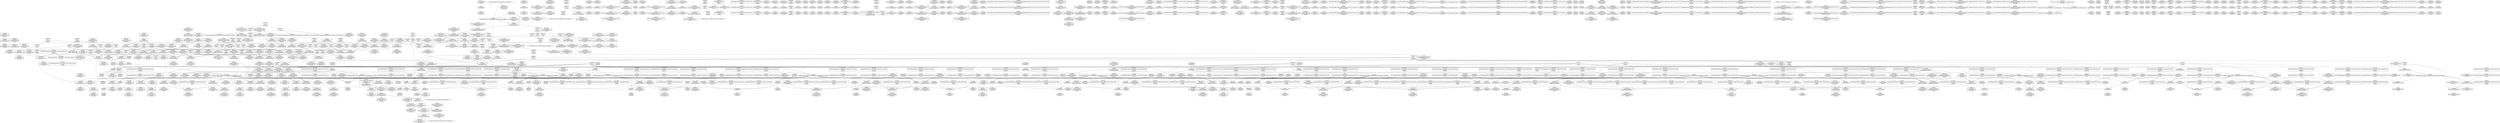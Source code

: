 digraph {
	CE0x4e15540 [shape=record,shape=Mrecord,label="{CE0x4e15540|__rcu_read_lock:do.end|*SummSource*}"]
	CE0x4d78c60 [shape=record,shape=Mrecord,label="{CE0x4d78c60|i64*_getelementptr_inbounds_(_13_x_i64_,_13_x_i64_*___llvm_gcov_ctr126,_i64_0,_i64_1)|*Constant*|*SummSink*}"]
	CE0x4ddfe10 [shape=record,shape=Mrecord,label="{CE0x4ddfe10|_call_void_mcount()_#3|*SummSink*}"]
	CE0x4d5d270 [shape=record,shape=Mrecord,label="{CE0x4d5d270|task_sid:tmp2}"]
	CE0x4d7d040 [shape=record,shape=Mrecord,label="{CE0x4d7d040|_ret_void,_!dbg_!27735|include/linux/rcupdate.h,884|*SummSource*}"]
	CE0x4d7ee20 [shape=record,shape=Mrecord,label="{CE0x4d7ee20|avc_has_perm:tclass|Function::avc_has_perm&Arg::tclass::|*SummSink*}"]
	CE0x4dbd680 [shape=record,shape=Mrecord,label="{CE0x4dbd680|i64*_getelementptr_inbounds_(_11_x_i64_,_11_x_i64_*___llvm_gcov_ctr127,_i64_0,_i64_1)|*Constant*|*SummSink*}"]
	CE0x4dc2850 [shape=record,shape=Mrecord,label="{CE0x4dc2850|i64*_getelementptr_inbounds_(_11_x_i64_,_11_x_i64_*___llvm_gcov_ctr127,_i64_0,_i64_10)|*Constant*|*SummSource*}"]
	CE0x4e0d730 [shape=record,shape=Mrecord,label="{CE0x4e0d730|_call_void_mcount()_#3|*SummSource*}"]
	CE0x4e0a0e0 [shape=record,shape=Mrecord,label="{CE0x4e0a0e0|__rcu_read_lock:tmp}"]
	CE0x4df5500 [shape=record,shape=Mrecord,label="{CE0x4df5500|rcu_read_unlock:tmp9|include/linux/rcupdate.h,933|*SummSink*}"]
	CE0x4d56e60 [shape=record,shape=Mrecord,label="{CE0x4d56e60|task_sid:land.lhs.true2|*SummSink*}"]
	CE0x4d82d50 [shape=record,shape=Mrecord,label="{CE0x4d82d50|i8_1|*Constant*|*SummSink*}"]
	CE0x4e17760 [shape=record,shape=Mrecord,label="{CE0x4e17760|rcu_lock_acquire:tmp6|*SummSource*}"]
	CE0x4d65270 [shape=record,shape=Mrecord,label="{CE0x4d65270|selinux_kernel_module_request:call1|security/selinux/hooks.c,3563|*SummSource*}"]
	CE0x4d8a1f0 [shape=record,shape=Mrecord,label="{CE0x4d8a1f0|i64*_getelementptr_inbounds_(_13_x_i64_,_13_x_i64_*___llvm_gcov_ctr126,_i64_0,_i64_0)|*Constant*|*SummSource*}"]
	CE0x4d56840 [shape=record,shape=Mrecord,label="{CE0x4d56840|task_sid:tmp23|security/selinux/hooks.c,208|*SummSink*}"]
	CE0x4e2bb90 [shape=record,shape=Mrecord,label="{CE0x4e2bb90|__rcu_read_unlock:tmp4|include/linux/rcupdate.h,244|*SummSource*}"]
	CE0x4dabb40 [shape=record,shape=Mrecord,label="{CE0x4dabb40|_ret_void,_!dbg_!27719|./arch/x86/include/asm/preempt.h,73|*SummSource*}"]
	CE0x4def970 [shape=record,shape=Mrecord,label="{CE0x4def970|i64*_getelementptr_inbounds_(_4_x_i64_,_4_x_i64_*___llvm_gcov_ctr128,_i64_0,_i64_2)|*Constant*|*SummSink*}"]
	CE0x4e2c450 [shape=record,shape=Mrecord,label="{CE0x4e2c450|i64*_getelementptr_inbounds_(_4_x_i64_,_4_x_i64_*___llvm_gcov_ctr134,_i64_0,_i64_1)|*Constant*|*SummSink*}"]
	CE0x4d821e0 [shape=record,shape=Mrecord,label="{CE0x4d821e0|rcu_read_lock:tmp6|include/linux/rcupdate.h,882|*SummSink*}"]
	CE0x4e36770 [shape=record,shape=Mrecord,label="{CE0x4e36770|__rcu_read_unlock:tmp3|*SummSource*}"]
	CE0x4d67300 [shape=record,shape=Mrecord,label="{CE0x4d67300|i32_1|*Constant*}"]
	CE0x4dc3430 [shape=record,shape=Mrecord,label="{CE0x4dc3430|cred_sid:bb}"]
	CE0x4e12c10 [shape=record,shape=Mrecord,label="{CE0x4e12c10|__preempt_count_add:tmp4|./arch/x86/include/asm/preempt.h,72|*SummSource*}"]
	CE0x4d8ebd0 [shape=record,shape=Mrecord,label="{CE0x4d8ebd0|task_sid:tmp20|security/selinux/hooks.c,208|*SummSink*}"]
	CE0x4d64cd0 [shape=record,shape=Mrecord,label="{CE0x4d64cd0|_call_void_mcount()_#3|*SummSource*}"]
	CE0x4dadfd0 [shape=record,shape=Mrecord,label="{CE0x4dadfd0|rcu_read_lock:tmp|*SummSource*}"]
	CE0x4d87930 [shape=record,shape=Mrecord,label="{CE0x4d87930|task_sid:tmp3|*SummSource*}"]
	CE0x4e34bb0 [shape=record,shape=Mrecord,label="{CE0x4e34bb0|_ret_void,_!dbg_!27720|./arch/x86/include/asm/preempt.h,78}"]
	CE0x4e0e780 [shape=record,shape=Mrecord,label="{CE0x4e0e780|rcu_lock_acquire:tmp3|*SummSource*}"]
	CE0x4e3fc90 [shape=record,shape=Mrecord,label="{CE0x4e3fc90|__preempt_count_add:do.end|*SummSink*}"]
	CE0x4d7a940 [shape=record,shape=Mrecord,label="{CE0x4d7a940|i32_16|*Constant*|*SummSource*}"]
	CE0x4db2260 [shape=record,shape=Mrecord,label="{CE0x4db2260|task_sid:tmp5|security/selinux/hooks.c,208}"]
	CE0x4d5ef20 [shape=record,shape=Mrecord,label="{CE0x4d5ef20|GLOBAL:lockdep_rcu_suspicious|*Constant*|*SummSource*}"]
	CE0x4dabe70 [shape=record,shape=Mrecord,label="{CE0x4dabe70|i64*_getelementptr_inbounds_(_11_x_i64_,_11_x_i64_*___llvm_gcov_ctr127,_i64_0,_i64_0)|*Constant*}"]
	CE0x4dc1130 [shape=record,shape=Mrecord,label="{CE0x4dc1130|i8*_getelementptr_inbounds_(_25_x_i8_,_25_x_i8_*_.str45,_i32_0,_i32_0)|*Constant*|*SummSink*}"]
	CE0x4e07290 [shape=record,shape=Mrecord,label="{CE0x4e07290|GLOBAL:__rcu_read_unlock|*Constant*|*SummSource*}"]
	CE0x4e2d190 [shape=record,shape=Mrecord,label="{CE0x4e2d190|rcu_lock_acquire:__here|*SummSource*}"]
	CE0x4e17510 [shape=record,shape=Mrecord,label="{CE0x4e17510|rcu_lock_release:__here|*SummSource*}"]
	CE0x4e28980 [shape=record,shape=Mrecord,label="{CE0x4e28980|__preempt_count_add:bb|*SummSink*}"]
	CE0x4d5db20 [shape=record,shape=Mrecord,label="{CE0x4d5db20|cred_sid:cred|Function::cred_sid&Arg::cred::|*SummSink*}"]
	CE0x4d8b530 [shape=record,shape=Mrecord,label="{CE0x4d8b530|GLOBAL:__llvm_gcov_ctr127|Global_var:__llvm_gcov_ctr127|*SummSource*}"]
	CE0x4d70680 [shape=record,shape=Mrecord,label="{CE0x4d70680|i32_934|*Constant*|*SummSource*}"]
	CE0x4e07460 [shape=record,shape=Mrecord,label="{CE0x4e07460|__rcu_read_unlock:entry|*SummSource*}"]
	CE0x4e09ae0 [shape=record,shape=Mrecord,label="{CE0x4e09ae0|__rcu_read_unlock:tmp5|include/linux/rcupdate.h,244}"]
	CE0x4dee620 [shape=record,shape=Mrecord,label="{CE0x4dee620|i64*_getelementptr_inbounds_(_4_x_i64_,_4_x_i64_*___llvm_gcov_ctr130,_i64_0,_i64_2)|*Constant*}"]
	CE0x4e433a0 [shape=record,shape=Mrecord,label="{CE0x4e433a0|__preempt_count_sub:tmp2|*SummSource*}"]
	CE0x4e21ec0 [shape=record,shape=Mrecord,label="{CE0x4e21ec0|__preempt_count_add:do.end|*SummSource*}"]
	CE0x4e0c930 [shape=record,shape=Mrecord,label="{CE0x4e0c930|__rcu_read_unlock:tmp}"]
	CE0x4d5c690 [shape=record,shape=Mrecord,label="{CE0x4d5c690|task_sid:if.then|*SummSource*}"]
	CE0x4d56cc0 [shape=record,shape=Mrecord,label="{CE0x4d56cc0|task_sid:land.lhs.true2}"]
	CE0x4d823b0 [shape=record,shape=Mrecord,label="{CE0x4d823b0|_call_void_mcount()_#3|*SummSource*}"]
	CE0x4dc1f70 [shape=record,shape=Mrecord,label="{CE0x4dc1f70|rcu_read_lock:tmp20|include/linux/rcupdate.h,882|*SummSink*}"]
	CE0x4d7a060 [shape=record,shape=Mrecord,label="{CE0x4d7a060|get_current:entry|*SummSink*}"]
	CE0x4d87030 [shape=record,shape=Mrecord,label="{CE0x4d87030|get_current:tmp3|*SummSource*}"]
	CE0x4e10620 [shape=record,shape=Mrecord,label="{CE0x4e10620|i64_1|*Constant*}"]
	CE0x4dc48d0 [shape=record,shape=Mrecord,label="{CE0x4dc48d0|rcu_read_unlock:call|include/linux/rcupdate.h,933|*SummSource*}"]
	CE0x4dee480 [shape=record,shape=Mrecord,label="{CE0x4dee480|_call_void_mcount()_#3|*SummSource*}"]
	CE0x4e455f0 [shape=record,shape=Mrecord,label="{CE0x4e455f0|__preempt_count_sub:tmp4|./arch/x86/include/asm/preempt.h,77|*SummSource*}"]
	CE0x4db1090 [shape=record,shape=Mrecord,label="{CE0x4db1090|task_sid:tmp14|security/selinux/hooks.c,208|*SummSource*}"]
	CE0x4d809c0 [shape=record,shape=Mrecord,label="{CE0x4d809c0|_call_void_mcount()_#3}"]
	CE0x4d7a230 [shape=record,shape=Mrecord,label="{CE0x4d7a230|_ret_%struct.task_struct*_%tmp4,_!dbg_!27714|./arch/x86/include/asm/current.h,14}"]
	CE0x4df7510 [shape=record,shape=Mrecord,label="{CE0x4df7510|GLOBAL:rcu_read_unlock.__warned|Global_var:rcu_read_unlock.__warned|*SummSource*}"]
	CE0x4d8ea80 [shape=record,shape=Mrecord,label="{CE0x4d8ea80|task_sid:tmp20|security/selinux/hooks.c,208|*SummSource*}"]
	CE0x4dd6410 [shape=record,shape=Mrecord,label="{CE0x4dd6410|rcu_read_unlock:tmp7|include/linux/rcupdate.h,933|*SummSource*}"]
	CE0x4d5dab0 [shape=record,shape=Mrecord,label="{CE0x4d5dab0|cred_sid:cred|Function::cred_sid&Arg::cred::|*SummSource*}"]
	CE0x4d552f0 [shape=record,shape=Mrecord,label="{CE0x4d552f0|GLOBAL:rcu_read_lock.__warned|Global_var:rcu_read_lock.__warned}"]
	CE0x4e11900 [shape=record,shape=Mrecord,label="{CE0x4e11900|rcu_lock_release:tmp7|*SummSink*}"]
	CE0x4deeab0 [shape=record,shape=Mrecord,label="{CE0x4deeab0|GLOBAL:__preempt_count_sub|*Constant*|*SummSink*}"]
	CE0x4d6a980 [shape=record,shape=Mrecord,label="{CE0x4d6a980|task_sid:tmp1|*SummSource*}"]
	CE0x4d85400 [shape=record,shape=Mrecord,label="{CE0x4d85400|i64_4|*Constant*}"]
	CE0x4d7e9e0 [shape=record,shape=Mrecord,label="{CE0x4d7e9e0|i16_3|*Constant*|*SummSource*}"]
	CE0x4da52f0 [shape=record,shape=Mrecord,label="{CE0x4da52f0|task_sid:tmp12|security/selinux/hooks.c,208|*SummSource*}"]
	CE0x4d8a160 [shape=record,shape=Mrecord,label="{CE0x4d8a160|cred_sid:tmp3}"]
	CE0x4e41750 [shape=record,shape=Mrecord,label="{CE0x4e41750|i64*_getelementptr_inbounds_(_4_x_i64_,_4_x_i64_*___llvm_gcov_ctr129,_i64_0,_i64_1)|*Constant*|*SummSink*}"]
	CE0x4d73d30 [shape=record,shape=Mrecord,label="{CE0x4d73d30|rcu_read_lock:land.lhs.true2|*SummSink*}"]
	CE0x4e42a30 [shape=record,shape=Mrecord,label="{CE0x4e42a30|__rcu_read_unlock:tmp1|*SummSink*}"]
	CE0x4d6dcf0 [shape=record,shape=Mrecord,label="{CE0x4d6dcf0|get_current:tmp2}"]
	CE0x4dafd50 [shape=record,shape=Mrecord,label="{CE0x4dafd50|task_sid:tmp12|security/selinux/hooks.c,208}"]
	CE0x4df3e80 [shape=record,shape=Mrecord,label="{CE0x4df3e80|i64*_getelementptr_inbounds_(_4_x_i64_,_4_x_i64_*___llvm_gcov_ctr130,_i64_0,_i64_1)|*Constant*|*SummSink*}"]
	CE0x4d5c790 [shape=record,shape=Mrecord,label="{CE0x4d5c790|task_sid:if.then|*SummSink*}"]
	CE0x4d844c0 [shape=record,shape=Mrecord,label="{CE0x4d844c0|task_sid:tmp3|*SummSink*}"]
	CE0x4d69690 [shape=record,shape=Mrecord,label="{CE0x4d69690|i64*_getelementptr_inbounds_(_2_x_i64_,_2_x_i64_*___llvm_gcov_ctr98,_i64_0,_i64_1)|*Constant*|*SummSource*}"]
	CE0x4d5e7c0 [shape=record,shape=Mrecord,label="{CE0x4d5e7c0|selinux_kernel_module_request:tmp2}"]
	CE0x4d6e970 [shape=record,shape=Mrecord,label="{CE0x4d6e970|GLOBAL:task_sid.__warned|Global_var:task_sid.__warned|*SummSink*}"]
	CE0x4e16fc0 [shape=record,shape=Mrecord,label="{CE0x4e16fc0|rcu_lock_release:tmp6}"]
	CE0x4d6d170 [shape=record,shape=Mrecord,label="{CE0x4d6d170|i8_8|*Constant*|*SummSource*}"]
	CE0x4dd58a0 [shape=record,shape=Mrecord,label="{CE0x4dd58a0|rcu_read_lock:tmp15|include/linux/rcupdate.h,882}"]
	CE0x4d786a0 [shape=record,shape=Mrecord,label="{CE0x4d786a0|selinux_kernel_module_request:bb|*SummSource*}"]
	CE0x4d7ad30 [shape=record,shape=Mrecord,label="{CE0x4d7ad30|task_sid:tmp7|security/selinux/hooks.c,208}"]
	CE0x4d77c90 [shape=record,shape=Mrecord,label="{CE0x4d77c90|selinux_kernel_module_request:tmp1|*SummSink*}"]
	CE0x4d56440 [shape=record,shape=Mrecord,label="{CE0x4d56440|task_sid:tmp22|security/selinux/hooks.c,208|*SummSource*}"]
	CE0x4d8b400 [shape=record,shape=Mrecord,label="{CE0x4d8b400|GLOBAL:__llvm_gcov_ctr127|Global_var:__llvm_gcov_ctr127|*SummSink*}"]
	CE0x4dc98f0 [shape=record,shape=Mrecord,label="{CE0x4dc98f0|rcu_read_unlock:tmp21|include/linux/rcupdate.h,935|*SummSink*}"]
	CE0x4d6a7a0 [shape=record,shape=Mrecord,label="{CE0x4d6a7a0|avc_has_perm:entry|*SummSink*}"]
	CE0x4dfbdc0 [shape=record,shape=Mrecord,label="{CE0x4dfbdc0|rcu_read_unlock:tmp10|include/linux/rcupdate.h,933|*SummSink*}"]
	CE0x4e34aa0 [shape=record,shape=Mrecord,label="{CE0x4e34aa0|__preempt_count_sub:entry|*SummSink*}"]
	CE0x4da53d0 [shape=record,shape=Mrecord,label="{CE0x4da53d0|task_sid:call3|security/selinux/hooks.c,208}"]
	CE0x4da4df0 [shape=record,shape=Mrecord,label="{CE0x4da4df0|_ret_void,_!dbg_!27717|include/linux/rcupdate.h,240|*SummSource*}"]
	CE0x4dbfbf0 [shape=record,shape=Mrecord,label="{CE0x4dbfbf0|i64*_getelementptr_inbounds_(_11_x_i64_,_11_x_i64_*___llvm_gcov_ctr127,_i64_0,_i64_9)|*Constant*|*SummSink*}"]
	CE0x4e213e0 [shape=record,shape=Mrecord,label="{CE0x4e213e0|__preempt_count_add:tmp1|*SummSource*}"]
	CE0x4dc7e50 [shape=record,shape=Mrecord,label="{CE0x4dc7e50|i64*_getelementptr_inbounds_(_11_x_i64_,_11_x_i64_*___llvm_gcov_ctr132,_i64_0,_i64_9)|*Constant*}"]
	CE0x4da1a60 [shape=record,shape=Mrecord,label="{CE0x4da1a60|cred_sid:tmp4|*LoadInst*|security/selinux/hooks.c,196|*SummSink*}"]
	CE0x4d7d1c0 [shape=record,shape=Mrecord,label="{CE0x4d7d1c0|i32_1|*Constant*|*SummSource*}"]
	CE0x4d7feb0 [shape=record,shape=Mrecord,label="{CE0x4d7feb0|selinux_kernel_module_request:type|security/selinux/hooks.c,3565}"]
	CE0x4d5e480 [shape=record,shape=Mrecord,label="{CE0x4d5e480|task_sid:do.body|*SummSink*}"]
	CE0x4da4370 [shape=record,shape=Mrecord,label="{CE0x4da4370|task_sid:land.lhs.true}"]
	CE0x4dd61f0 [shape=record,shape=Mrecord,label="{CE0x4dd61f0|i64*_getelementptr_inbounds_(_11_x_i64_,_11_x_i64_*___llvm_gcov_ctr127,_i64_0,_i64_8)|*Constant*}"]
	CE0x4d9feb0 [shape=record,shape=Mrecord,label="{CE0x4d9feb0|cred_sid:security|security/selinux/hooks.c,196|*SummSource*}"]
	CE0x4ded850 [shape=record,shape=Mrecord,label="{CE0x4ded850|rcu_read_unlock:tmp5|include/linux/rcupdate.h,933}"]
	CE0x4e06c40 [shape=record,shape=Mrecord,label="{CE0x4e06c40|_call_void___rcu_read_unlock()_#10,_!dbg_!27734|include/linux/rcupdate.h,937|*SummSource*}"]
	CE0x4df19d0 [shape=record,shape=Mrecord,label="{CE0x4df19d0|rcu_lock_acquire:tmp2}"]
	CE0x4e083c0 [shape=record,shape=Mrecord,label="{CE0x4e083c0|__rcu_read_unlock:tmp5|include/linux/rcupdate.h,244|*SummSource*}"]
	CE0x4e22150 [shape=record,shape=Mrecord,label="{CE0x4e22150|i64*_getelementptr_inbounds_(_4_x_i64_,_4_x_i64_*___llvm_gcov_ctr135,_i64_0,_i64_2)|*Constant*|*SummSink*}"]
	CE0x4d8bd00 [shape=record,shape=Mrecord,label="{CE0x4d8bd00|rcu_read_lock:land.lhs.true2|*SummSource*}"]
	CE0x4d6b230 [shape=record,shape=Mrecord,label="{CE0x4d6b230|COLLAPSED:_GCMRE___llvm_gcov_ctr278_internal_global_2_x_i64_zeroinitializer:_elem_0:default:}"]
	CE0x4d790b0 [shape=record,shape=Mrecord,label="{CE0x4d790b0|selinux_kernel_module_request:call|security/selinux/hooks.c,3563|*SummSource*}"]
	CE0x4d81c00 [shape=record,shape=Mrecord,label="{CE0x4d81c00|rcu_read_lock:tmp5|include/linux/rcupdate.h,882|*SummSink*}"]
	CE0x4def2e0 [shape=record,shape=Mrecord,label="{CE0x4def2e0|i64*_getelementptr_inbounds_(_4_x_i64_,_4_x_i64_*___llvm_gcov_ctr130,_i64_0,_i64_2)|*Constant*|*SummSink*}"]
	CE0x4da0180 [shape=record,shape=Mrecord,label="{CE0x4da0180|rcu_read_lock:if.end|*SummSource*}"]
	CE0x4dfafb0 [shape=record,shape=Mrecord,label="{CE0x4dfafb0|_call_void_lockdep_rcu_suspicious(i8*_getelementptr_inbounds_(_25_x_i8_,_25_x_i8_*_.str45,_i32_0,_i32_0),_i32_934,_i8*_getelementptr_inbounds_(_44_x_i8_,_44_x_i8_*_.str47,_i32_0,_i32_0))_#10,_!dbg_!27726|include/linux/rcupdate.h,933|*SummSink*}"]
	CE0x4dc2d00 [shape=record,shape=Mrecord,label="{CE0x4dc2d00|rcu_read_lock:tmp22|include/linux/rcupdate.h,884|*SummSource*}"]
	CE0x4e1b8b0 [shape=record,shape=Mrecord,label="{CE0x4e1b8b0|i64*_getelementptr_inbounds_(_4_x_i64_,_4_x_i64_*___llvm_gcov_ctr133,_i64_0,_i64_0)|*Constant*}"]
	CE0x4d88790 [shape=record,shape=Mrecord,label="{CE0x4d88790|rcu_read_lock:tmp9|include/linux/rcupdate.h,882|*SummSource*}"]
	CE0x4d8ee60 [shape=record,shape=Mrecord,label="{CE0x4d8ee60|task_sid:tmp21|security/selinux/hooks.c,208|*SummSource*}"]
	CE0x4d8f270 [shape=record,shape=Mrecord,label="{CE0x4d8f270|i64*_getelementptr_inbounds_(_13_x_i64_,_13_x_i64_*___llvm_gcov_ctr126,_i64_0,_i64_10)|*Constant*}"]
	CE0x4d76c20 [shape=record,shape=Mrecord,label="{CE0x4d76c20|selinux_kernel_module_request:kmod_name2|security/selinux/hooks.c,3566}"]
	CE0x4d8fe00 [shape=record,shape=Mrecord,label="{CE0x4d8fe00|i64*_getelementptr_inbounds_(_13_x_i64_,_13_x_i64_*___llvm_gcov_ctr126,_i64_0,_i64_11)|*Constant*|*SummSink*}"]
	CE0x4dd3190 [shape=record,shape=Mrecord,label="{CE0x4dd3190|rcu_read_lock:tmp10|include/linux/rcupdate.h,882|*SummSource*}"]
	CE0x4d7bb30 [shape=record,shape=Mrecord,label="{CE0x4d7bb30|_ret_i32_%retval.0,_!dbg_!27728|security/selinux/avc.c,775|*SummSource*}"]
	CE0x4d76120 [shape=record,shape=Mrecord,label="{CE0x4d76120|task_sid:do.body5|*SummSink*}"]
	CE0x4d5d640 [shape=record,shape=Mrecord,label="{CE0x4d5d640|_call_void_mcount()_#3|*SummSource*}"]
	CE0x4df34f0 [shape=record,shape=Mrecord,label="{CE0x4df34f0|__rcu_read_lock:tmp5|include/linux/rcupdate.h,239|*SummSink*}"]
	CE0x4e13570 [shape=record,shape=Mrecord,label="{CE0x4e13570|GLOBAL:lock_release|*Constant*}"]
	CE0x4db2830 [shape=record,shape=Mrecord,label="{CE0x4db2830|COLLAPSED:_GCMRE___llvm_gcov_ctr98_internal_global_2_x_i64_zeroinitializer:_elem_0:default:}"]
	CE0x4e121a0 [shape=record,shape=Mrecord,label="{CE0x4e121a0|__rcu_read_unlock:do.body|*SummSource*}"]
	CE0x4e055f0 [shape=record,shape=Mrecord,label="{CE0x4e055f0|_call_void_rcu_lock_release(%struct.lockdep_map*_rcu_lock_map)_#10,_!dbg_!27733|include/linux/rcupdate.h,935|*SummSource*}"]
	CE0x4e3fbd0 [shape=record,shape=Mrecord,label="{CE0x4e3fbd0|_call_void_mcount()_#3}"]
	CE0x4d910b0 [shape=record,shape=Mrecord,label="{CE0x4d910b0|i64_7|*Constant*|*SummSink*}"]
	CE0x4dcadb0 [shape=record,shape=Mrecord,label="{CE0x4dcadb0|cred_sid:sid|security/selinux/hooks.c,197|*SummSource*}"]
	CE0x4d77b40 [shape=record,shape=Mrecord,label="{CE0x4d77b40|selinux_kernel_module_request:ad|security/selinux/hooks.c, 3561|*SummSink*}"]
	CE0x4de3a70 [shape=record,shape=Mrecord,label="{CE0x4de3a70|__preempt_count_sub:bb|*SummSink*}"]
	CE0x4dab7d0 [shape=record,shape=Mrecord,label="{CE0x4dab7d0|i64*_getelementptr_inbounds_(_11_x_i64_,_11_x_i64_*___llvm_gcov_ctr132,_i64_0,_i64_1)|*Constant*|*SummSource*}"]
	CE0x4dbf5e0 [shape=record,shape=Mrecord,label="{CE0x4dbf5e0|i8*_getelementptr_inbounds_(_42_x_i8_,_42_x_i8_*_.str46,_i32_0,_i32_0)|*Constant*|*SummSink*}"]
	CE0x4d58010 [shape=record,shape=Mrecord,label="{CE0x4d58010|task_sid:tmp18|security/selinux/hooks.c,208|*SummSource*}"]
	CE0x4d5f170 [shape=record,shape=Mrecord,label="{CE0x4d5f170|i8*_getelementptr_inbounds_(_25_x_i8_,_25_x_i8_*_.str3,_i32_0,_i32_0)|*Constant*|*SummSink*}"]
	CE0x4d58520 [shape=record,shape=Mrecord,label="{CE0x4d58520|task_sid:tmp19|security/selinux/hooks.c,208|*SummSource*}"]
	CE0x4dd69f0 [shape=record,shape=Mrecord,label="{CE0x4dd69f0|__preempt_count_sub:do.body}"]
	CE0x4df48e0 [shape=record,shape=Mrecord,label="{CE0x4df48e0|__preempt_count_add:tmp5|./arch/x86/include/asm/preempt.h,72|*SummSink*}"]
	CE0x4e10ef0 [shape=record,shape=Mrecord,label="{CE0x4e10ef0|i64*_getelementptr_inbounds_(_4_x_i64_,_4_x_i64_*___llvm_gcov_ctr128,_i64_0,_i64_1)|*Constant*|*SummSource*}"]
	CE0x4dd0120 [shape=record,shape=Mrecord,label="{CE0x4dd0120|GLOBAL:rcu_lock_acquire|*Constant*}"]
	CE0x4d83e30 [shape=record,shape=Mrecord,label="{CE0x4d83e30|GLOBAL:current_task|Global_var:current_task|*SummSource*}"]
	CE0x4dc8a70 [shape=record,shape=Mrecord,label="{CE0x4dc8a70|rcu_read_unlock:tmp20|include/linux/rcupdate.h,933}"]
	CE0x4d912c0 [shape=record,shape=Mrecord,label="{CE0x4d912c0|task_sid:tmp17|security/selinux/hooks.c,208}"]
	CE0x4e1a710 [shape=record,shape=Mrecord,label="{CE0x4e1a710|GLOBAL:__preempt_count|Global_var:__preempt_count}"]
	CE0x4e16ea0 [shape=record,shape=Mrecord,label="{CE0x4e16ea0|i64*_getelementptr_inbounds_(_4_x_i64_,_4_x_i64_*___llvm_gcov_ctr133,_i64_0,_i64_3)|*Constant*|*SummSource*}"]
	CE0x4db1400 [shape=record,shape=Mrecord,label="{CE0x4db1400|task_sid:tmp15|security/selinux/hooks.c,208|*SummSink*}"]
	CE0x4d83790 [shape=record,shape=Mrecord,label="{CE0x4d83790|_ret_i32_%call3,_!dbg_!27722|security/selinux/hooks.c,3568|*SummSource*}"]
	CE0x4e20900 [shape=record,shape=Mrecord,label="{CE0x4e20900|__preempt_count_add:bb}"]
	CE0x4d593d0 [shape=record,shape=Mrecord,label="{CE0x4d593d0|selinux_kernel_module_request:entry|*SummSource*}"]
	CE0x4d72b20 [shape=record,shape=Mrecord,label="{CE0x4d72b20|GLOBAL:rcu_read_unlock|*Constant*|*SummSource*}"]
	CE0x4dfab40 [shape=record,shape=Mrecord,label="{CE0x4dfab40|_call_void_lockdep_rcu_suspicious(i8*_getelementptr_inbounds_(_25_x_i8_,_25_x_i8_*_.str45,_i32_0,_i32_0),_i32_934,_i8*_getelementptr_inbounds_(_44_x_i8_,_44_x_i8_*_.str47,_i32_0,_i32_0))_#10,_!dbg_!27726|include/linux/rcupdate.h,933}"]
	CE0x4d76080 [shape=record,shape=Mrecord,label="{CE0x4d76080|task_sid:do.body5|*SummSource*}"]
	CE0x4da6560 [shape=record,shape=Mrecord,label="{CE0x4da6560|rcu_read_lock:tmp3}"]
	CE0x4da5780 [shape=record,shape=Mrecord,label="{CE0x4da5780|task_sid:tmp13|security/selinux/hooks.c,208|*SummSink*}"]
	CE0x4e36940 [shape=record,shape=Mrecord,label="{CE0x4e36940|_call_void_mcount()_#3}"]
	CE0x4e1a780 [shape=record,shape=Mrecord,label="{CE0x4e1a780|i64*_getelementptr_inbounds_(_4_x_i64_,_4_x_i64_*___llvm_gcov_ctr129,_i64_0,_i64_3)|*Constant*}"]
	CE0x4da5810 [shape=record,shape=Mrecord,label="{CE0x4da5810|task_sid:tobool4|security/selinux/hooks.c,208}"]
	CE0x4d5d2e0 [shape=record,shape=Mrecord,label="{CE0x4d5d2e0|task_sid:tmp2|*SummSource*}"]
	CE0x4d7d260 [shape=record,shape=Mrecord,label="{CE0x4d7d260|i32_1|*Constant*|*SummSink*}"]
	CE0x4d87100 [shape=record,shape=Mrecord,label="{CE0x4d87100|get_current:tmp3|*SummSink*}"]
	CE0x4dbee10 [shape=record,shape=Mrecord,label="{CE0x4dbee10|i32_883|*Constant*|*SummSource*}"]
	CE0x4d732a0 [shape=record,shape=Mrecord,label="{CE0x4d732a0|_ret_void,_!dbg_!27735|include/linux/rcupdate.h,938|*SummSink*}"]
	CE0x4dfa3d0 [shape=record,shape=Mrecord,label="{CE0x4dfa3d0|rcu_read_unlock:tmp17|include/linux/rcupdate.h,933|*SummSink*}"]
	CE0x4df2440 [shape=record,shape=Mrecord,label="{CE0x4df2440|__rcu_read_lock:tmp4|include/linux/rcupdate.h,239}"]
	CE0x4e18e40 [shape=record,shape=Mrecord,label="{CE0x4e18e40|rcu_lock_release:tmp4|include/linux/rcupdate.h,423|*SummSink*}"]
	CE0x4e0f4e0 [shape=record,shape=Mrecord,label="{CE0x4e0f4e0|rcu_lock_acquire:tmp6}"]
	CE0x4d5ecd0 [shape=record,shape=Mrecord,label="{CE0x4d5ecd0|GLOBAL:lockdep_rcu_suspicious|*Constant*}"]
	CE0x4d7acc0 [shape=record,shape=Mrecord,label="{CE0x4d7acc0|_ret_i32_%retval.0,_!dbg_!27728|security/selinux/avc.c,775}"]
	CE0x4df7c60 [shape=record,shape=Mrecord,label="{CE0x4df7c60|rcu_read_unlock:tobool1|include/linux/rcupdate.h,933|*SummSink*}"]
	CE0x4dc4ee0 [shape=record,shape=Mrecord,label="{CE0x4dc4ee0|rcu_read_unlock:do.end|*SummSink*}"]
	CE0x4e2c5f0 [shape=record,shape=Mrecord,label="{CE0x4e2c5f0|__rcu_read_lock:do.end|*SummSink*}"]
	CE0x4dae540 [shape=record,shape=Mrecord,label="{CE0x4dae540|__rcu_read_lock:tmp2}"]
	CE0x4d87280 [shape=record,shape=Mrecord,label="{CE0x4d87280|task_sid:tmp7|security/selinux/hooks.c,208|*SummSource*}"]
	CE0x4dafb30 [shape=record,shape=Mrecord,label="{CE0x4dafb30|task_sid:tmp10|security/selinux/hooks.c,208|*SummSource*}"]
	CE0x4dc34a0 [shape=record,shape=Mrecord,label="{CE0x4dc34a0|cred_sid:bb|*SummSource*}"]
	CE0x4db0760 [shape=record,shape=Mrecord,label="{CE0x4db0760|__preempt_count_add:entry}"]
	CE0x4df3900 [shape=record,shape=Mrecord,label="{CE0x4df3900|i64*_getelementptr_inbounds_(_11_x_i64_,_11_x_i64_*___llvm_gcov_ctr132,_i64_0,_i64_0)|*Constant*}"]
	CE0x4d7f7b0 [shape=record,shape=Mrecord,label="{CE0x4d7f7b0|i32_0|*Constant*}"]
	CE0x4d7ec80 [shape=record,shape=Mrecord,label="{CE0x4d7ec80|i32_16|*Constant*}"]
	CE0x4dabd90 [shape=record,shape=Mrecord,label="{CE0x4dabd90|_call_void_asm_sideeffect_,_memory_,_dirflag_,_fpsr_,_flags_()_#3,_!dbg_!27714,_!srcloc_!27715|include/linux/rcupdate.h,239}"]
	CE0x4dcb680 [shape=record,shape=Mrecord,label="{CE0x4dcb680|_call_void_asm_sideeffect_,_memory_,_dirflag_,_fpsr_,_flags_()_#3,_!dbg_!27714,_!srcloc_!27715|include/linux/rcupdate.h,239|*SummSink*}"]
	CE0x4db1b70 [shape=record,shape=Mrecord,label="{CE0x4db1b70|task_sid:tobool|security/selinux/hooks.c,208|*SummSink*}"]
	CE0x4dcb2f0 [shape=record,shape=Mrecord,label="{CE0x4dcb2f0|rcu_read_lock:bb}"]
	CE0x4e143e0 [shape=record,shape=Mrecord,label="{CE0x4e143e0|rcu_lock_release:__here|*SummSink*}"]
	CE0x4e429c0 [shape=record,shape=Mrecord,label="{CE0x4e429c0|__rcu_read_unlock:tmp1|*SummSource*}"]
	CE0x4e18d60 [shape=record,shape=Mrecord,label="{CE0x4e18d60|rcu_lock_release:tmp4|include/linux/rcupdate.h,423}"]
	CE0x4da0040 [shape=record,shape=Mrecord,label="{CE0x4da0040|rcu_read_lock:if.end}"]
	CE0x4d60600 [shape=record,shape=Mrecord,label="{CE0x4d60600|i64_0|*Constant*|*SummSource*}"]
	CE0x4ddf510 [shape=record,shape=Mrecord,label="{CE0x4ddf510|__preempt_count_add:tmp1|*SummSink*}"]
	CE0x4dd5aa0 [shape=record,shape=Mrecord,label="{CE0x4dd5aa0|rcu_read_lock:tmp15|include/linux/rcupdate.h,882|*SummSource*}"]
	CE0x4db1390 [shape=record,shape=Mrecord,label="{CE0x4db1390|task_sid:tmp15|security/selinux/hooks.c,208|*SummSource*}"]
	CE0x4dfb930 [shape=record,shape=Mrecord,label="{CE0x4dfb930|rcu_lock_acquire:bb}"]
	CE0x4e0a8e0 [shape=record,shape=Mrecord,label="{CE0x4e0a8e0|i64*_getelementptr_inbounds_(_4_x_i64_,_4_x_i64_*___llvm_gcov_ctr129,_i64_0,_i64_1)|*Constant*}"]
	CE0x4dbf4b0 [shape=record,shape=Mrecord,label="{CE0x4dbf4b0|i8*_getelementptr_inbounds_(_42_x_i8_,_42_x_i8_*_.str46,_i32_0,_i32_0)|*Constant*}"]
	CE0x4d849e0 [shape=record,shape=Mrecord,label="{CE0x4d849e0|_call_void_mcount()_#3}"]
	CE0x4da0d80 [shape=record,shape=Mrecord,label="{CE0x4da0d80|GLOBAL:__rcu_read_lock|*Constant*}"]
	CE0x4d82830 [shape=record,shape=Mrecord,label="{CE0x4d82830|cred_sid:tmp1|*SummSource*}"]
	CE0x4dede80 [shape=record,shape=Mrecord,label="{CE0x4dede80|i64*_getelementptr_inbounds_(_4_x_i64_,_4_x_i64_*___llvm_gcov_ctr130,_i64_0,_i64_1)|*Constant*}"]
	CE0x4d67370 [shape=record,shape=Mrecord,label="{CE0x4d67370|selinux_kernel_module_request:tmp1}"]
	CE0x4daa380 [shape=record,shape=Mrecord,label="{CE0x4daa380|rcu_read_unlock:tmp2}"]
	CE0x4dd5f00 [shape=record,shape=Mrecord,label="{CE0x4dd5f00|rcu_read_lock:tmp16|include/linux/rcupdate.h,882|*SummSource*}"]
	CE0x4d8a8e0 [shape=record,shape=Mrecord,label="{CE0x4d8a8e0|__rcu_read_lock:entry|*SummSource*}"]
	CE0x4dc3da0 [shape=record,shape=Mrecord,label="{CE0x4dc3da0|rcu_read_unlock:tmp|*SummSink*}"]
	CE0x46e84e0 [shape=record,shape=Mrecord,label="{CE0x46e84e0|get_current:entry}"]
	CE0x4e35390 [shape=record,shape=Mrecord,label="{CE0x4e35390|__rcu_read_unlock:tmp2}"]
	CE0x4dd4160 [shape=record,shape=Mrecord,label="{CE0x4dd4160|rcu_read_lock:call3|include/linux/rcupdate.h,882|*SummSink*}"]
	CE0x4e0b570 [shape=record,shape=Mrecord,label="{CE0x4e0b570|i64*_getelementptr_inbounds_(_4_x_i64_,_4_x_i64_*___llvm_gcov_ctr129,_i64_0,_i64_0)|*Constant*|*SummSink*}"]
	CE0x4dd5220 [shape=record,shape=Mrecord,label="{CE0x4dd5220|rcu_read_lock:tmp13|include/linux/rcupdate.h,882|*SummSource*}"]
	CE0x4dcb500 [shape=record,shape=Mrecord,label="{CE0x4dcb500|rcu_read_lock:bb|*SummSink*}"]
	CE0x4e14c40 [shape=record,shape=Mrecord,label="{CE0x4e14c40|COLLAPSED:_GCMRE___llvm_gcov_ctr130_internal_global_4_x_i64_zeroinitializer:_elem_0:default:}"]
	CE0x4df4d80 [shape=record,shape=Mrecord,label="{CE0x4df4d80|_call_void_asm_sideeffect_,_memory_,_dirflag_,_fpsr_,_flags_()_#3,_!dbg_!27711,_!srcloc_!27714|include/linux/rcupdate.h,244|*SummSink*}"]
	CE0x4da9b80 [shape=record,shape=Mrecord,label="{CE0x4da9b80|task_sid:call7|security/selinux/hooks.c,208|*SummSink*}"]
	CE0x4d88320 [shape=record,shape=Mrecord,label="{CE0x4d88320|i64_4|*Constant*}"]
	CE0x4d8a330 [shape=record,shape=Mrecord,label="{CE0x4d8a330|i64*_getelementptr_inbounds_(_13_x_i64_,_13_x_i64_*___llvm_gcov_ctr126,_i64_0,_i64_0)|*Constant*|*SummSink*}"]
	CE0x4dd5150 [shape=record,shape=Mrecord,label="{CE0x4dd5150|rcu_read_lock:tmp14|include/linux/rcupdate.h,882}"]
	CE0x4d7e470 [shape=record,shape=Mrecord,label="{CE0x4d7e470|avc_has_perm:ssid|Function::avc_has_perm&Arg::ssid::|*SummSink*}"]
	CE0x4d5c2e0 [shape=record,shape=Mrecord,label="{CE0x4d5c2e0|%struct.task_struct*_(%struct.task_struct**)*_asm_movq_%gs:$_1:P_,$0_,_r,im,_dirflag_,_fpsr_,_flags_|*SummSink*}"]
	CE0x4daf070 [shape=record,shape=Mrecord,label="{CE0x4daf070|task_sid:call|security/selinux/hooks.c,208|*SummSource*}"]
	CE0x4e2ca60 [shape=record,shape=Mrecord,label="{CE0x4e2ca60|i64*_getelementptr_inbounds_(_4_x_i64_,_4_x_i64_*___llvm_gcov_ctr128,_i64_0,_i64_0)|*Constant*|*SummSink*}"]
	CE0x4d806c0 [shape=record,shape=Mrecord,label="{CE0x4d806c0|__rcu_read_lock:tmp3}"]
	CE0x4dfb7c0 [shape=record,shape=Mrecord,label="{CE0x4dfb7c0|rcu_lock_acquire:indirectgoto|*SummSink*}"]
	CE0x4df4d10 [shape=record,shape=Mrecord,label="{CE0x4df4d10|_call_void_asm_sideeffect_,_memory_,_dirflag_,_fpsr_,_flags_()_#3,_!dbg_!27711,_!srcloc_!27714|include/linux/rcupdate.h,244|*SummSource*}"]
	CE0x4d6a1a0 [shape=record,shape=Mrecord,label="{CE0x4d6a1a0|i32_(i32,_i32,_i16,_i32,_%struct.common_audit_data*)*_bitcast_(i32_(i32,_i32,_i16,_i32,_%struct.common_audit_data.495*)*_avc_has_perm_to_i32_(i32,_i32,_i16,_i32,_%struct.common_audit_data*)*)|*Constant*|*SummSink*}"]
	CE0x4d848d0 [shape=record,shape=Mrecord,label="{CE0x4d848d0|rcu_read_lock:tmp3|*SummSource*}"]
	CE0x4daae30 [shape=record,shape=Mrecord,label="{CE0x4daae30|rcu_read_unlock:do.body|*SummSource*}"]
	CE0x4dd0590 [shape=record,shape=Mrecord,label="{CE0x4dd0590|_call_void_mcount()_#3|*SummSource*}"]
	CE0x4d583c0 [shape=record,shape=Mrecord,label="{CE0x4d583c0|i8_1|*Constant*}"]
	CE0x4dcdf30 [shape=record,shape=Mrecord,label="{CE0x4dcdf30|rcu_read_lock:tmp4|include/linux/rcupdate.h,882}"]
	CE0x4d78270 [shape=record,shape=Mrecord,label="{CE0x4d78270|GLOBAL:task_sid|*Constant*|*SummSink*}"]
	CE0x4d63670 [shape=record,shape=Mrecord,label="{CE0x4d63670|get_current:tmp4|./arch/x86/include/asm/current.h,14|*SummSink*}"]
	CE0x4dc2490 [shape=record,shape=Mrecord,label="{CE0x4dc2490|i64*_getelementptr_inbounds_(_11_x_i64_,_11_x_i64_*___llvm_gcov_ctr127,_i64_0,_i64_10)|*Constant*}"]
	CE0x4d828a0 [shape=record,shape=Mrecord,label="{CE0x4d828a0|cred_sid:tmp1|*SummSink*}"]
	CE0x4dd0d90 [shape=record,shape=Mrecord,label="{CE0x4dd0d90|rcu_lock_acquire:tmp3}"]
	CE0x4df02e0 [shape=record,shape=Mrecord,label="{CE0x4df02e0|rcu_lock_release:tmp3}"]
	CE0x4e21640 [shape=record,shape=Mrecord,label="{CE0x4e21640|i64_1|*Constant*}"]
	CE0x4e27f00 [shape=record,shape=Mrecord,label="{CE0x4e27f00|GLOBAL:__preempt_count|Global_var:__preempt_count}"]
	CE0x4dd4b80 [shape=record,shape=Mrecord,label="{CE0x4dd4b80|rcu_read_unlock:tmp14|include/linux/rcupdate.h,933}"]
	CE0x4d84de0 [shape=record,shape=Mrecord,label="{CE0x4d84de0|i64_5|*Constant*}"]
	CE0x4d6ed70 [shape=record,shape=Mrecord,label="{CE0x4d6ed70|selinux_kernel_module_request:type|security/selinux/hooks.c,3565|*SummSource*}"]
	CE0x4dd4650 [shape=record,shape=Mrecord,label="{CE0x4dd4650|i64_7|*Constant*}"]
	CE0x4e10390 [shape=record,shape=Mrecord,label="{CE0x4e10390|rcu_lock_acquire:__here}"]
	CE0x4d63270 [shape=record,shape=Mrecord,label="{CE0x4d63270|i32_22|*Constant*}"]
	CE0x4df1030 [shape=record,shape=Mrecord,label="{CE0x4df1030|__rcu_read_lock:tmp6|include/linux/rcupdate.h,240|*SummSource*}"]
	CE0x4dcd600 [shape=record,shape=Mrecord,label="{CE0x4dcd600|i64*_getelementptr_inbounds_(_11_x_i64_,_11_x_i64_*___llvm_gcov_ctr132,_i64_0,_i64_1)|*Constant*}"]
	CE0x4e75080 [shape=record,shape=Mrecord,label="{CE0x4e75080|__preempt_count_sub:tmp}"]
	CE0x4d54ef0 [shape=record,shape=Mrecord,label="{CE0x4d54ef0|rcu_read_lock:tmp7|include/linux/rcupdate.h,882}"]
	CE0x4d66030 [shape=record,shape=Mrecord,label="{CE0x4d66030|task_sid:task|Function::task_sid&Arg::task::}"]
	CE0x4da1080 [shape=record,shape=Mrecord,label="{CE0x4da1080|__preempt_count_add:val|Function::__preempt_count_add&Arg::val::}"]
	CE0x4e16620 [shape=record,shape=Mrecord,label="{CE0x4e16620|i64*_getelementptr_inbounds_(_4_x_i64_,_4_x_i64_*___llvm_gcov_ctr133,_i64_0,_i64_3)|*Constant*}"]
	CE0x4e1d2b0 [shape=record,shape=Mrecord,label="{CE0x4e1d2b0|__rcu_read_unlock:tmp6|include/linux/rcupdate.h,245|*SummSource*}"]
	CE0x4e11e30 [shape=record,shape=Mrecord,label="{CE0x4e11e30|__rcu_read_unlock:do.body|*SummSink*}"]
	CE0x4dfb410 [shape=record,shape=Mrecord,label="{CE0x4dfb410|__rcu_read_lock:tmp|*SummSource*}"]
	CE0x4e34cf0 [shape=record,shape=Mrecord,label="{CE0x4e34cf0|__preempt_count_sub:val|Function::__preempt_count_sub&Arg::val::}"]
	CE0x4d70ee0 [shape=record,shape=Mrecord,label="{CE0x4d70ee0|i8*_getelementptr_inbounds_(_44_x_i8_,_44_x_i8_*_.str47,_i32_0,_i32_0)|*Constant*|*SummSink*}"]
	CE0x4d5e390 [shape=record,shape=Mrecord,label="{CE0x4d5e390|task_sid:do.end6|*SummSink*}"]
	CE0x4e1f2a0 [shape=record,shape=Mrecord,label="{CE0x4e1f2a0|__preempt_count_sub:bb|*SummSource*}"]
	CE0x4d68a40 [shape=record,shape=Mrecord,label="{CE0x4d68a40|i64_1|*Constant*}"]
	CE0x4da96b0 [shape=record,shape=Mrecord,label="{CE0x4da96b0|task_sid:tmp27|security/selinux/hooks.c,208|*SummSink*}"]
	CE0x4da60b0 [shape=record,shape=Mrecord,label="{CE0x4da60b0|i32_77|*Constant*}"]
	CE0x4dc0750 [shape=record,shape=Mrecord,label="{CE0x4dc0750|rcu_read_lock:tmp18|include/linux/rcupdate.h,882}"]
	CE0x4da41c0 [shape=record,shape=Mrecord,label="{CE0x4da41c0|task_sid:do.end|*SummSource*}"]
	CE0x4e3fac0 [shape=record,shape=Mrecord,label="{CE0x4e3fac0|__preempt_count_sub:tmp3|*SummSink*}"]
	CE0x4d624e0 [shape=record,shape=Mrecord,label="{CE0x4d624e0|get_current:bb|*SummSource*}"]
	CE0x4d9f940 [shape=record,shape=Mrecord,label="{CE0x4d9f940|GLOBAL:rcu_lock_map|Global_var:rcu_lock_map|*SummSink*}"]
	CE0x4e07fe0 [shape=record,shape=Mrecord,label="{CE0x4e07fe0|__rcu_read_lock:bb|*SummSource*}"]
	CE0x4e1cba0 [shape=record,shape=Mrecord,label="{CE0x4e1cba0|rcu_lock_acquire:bb|*SummSource*}"]
	"CONST[source:0(mediator),value:2(dynamic)][purpose:{subject}][SnkIdx:0]"
	CE0x4dcc630 [shape=record,shape=Mrecord,label="{CE0x4dcc630|i64*_getelementptr_inbounds_(_11_x_i64_,_11_x_i64_*___llvm_gcov_ctr132,_i64_0,_i64_8)|*Constant*|*SummSource*}"]
	CE0x4df1a40 [shape=record,shape=Mrecord,label="{CE0x4df1a40|rcu_lock_acquire:tmp2|*SummSource*}"]
	CE0x4df7170 [shape=record,shape=Mrecord,label="{CE0x4df7170|COLLAPSED:_GCMRE___llvm_gcov_ctr133_internal_global_4_x_i64_zeroinitializer:_elem_0:default:}"]
	CE0x4df8000 [shape=record,shape=Mrecord,label="{CE0x4df8000|rcu_lock_acquire:tmp|*SummSink*}"]
	CE0x4d86d70 [shape=record,shape=Mrecord,label="{CE0x4d86d70|i64_6|*Constant*|*SummSource*}"]
	CE0x4d67c20 [shape=record,shape=Mrecord,label="{CE0x4d67c20|task_sid:bb|*SummSink*}"]
	CE0x4e064e0 [shape=record,shape=Mrecord,label="{CE0x4e064e0|rcu_lock_release:map|Function::rcu_lock_release&Arg::map::|*SummSink*}"]
	CE0x4e193e0 [shape=record,shape=Mrecord,label="{CE0x4e193e0|_call_void_asm_addl_$1,_%gs:$0_,_*m,ri,*m,_dirflag_,_fpsr_,_flags_(i32*___preempt_count,_i32_%val,_i32*___preempt_count)_#3,_!dbg_!27714,_!srcloc_!27717|./arch/x86/include/asm/preempt.h,72}"]
	CE0x4dce240 [shape=record,shape=Mrecord,label="{CE0x4dce240|rcu_read_unlock:tmp6|include/linux/rcupdate.h,933|*SummSink*}"]
	CE0x4d899f0 [shape=record,shape=Mrecord,label="{CE0x4d899f0|i8*_getelementptr_inbounds_(_41_x_i8_,_41_x_i8_*_.str44,_i32_0,_i32_0)|*Constant*}"]
	CE0x4e188c0 [shape=record,shape=Mrecord,label="{CE0x4e188c0|i64*_getelementptr_inbounds_(_4_x_i64_,_4_x_i64_*___llvm_gcov_ctr133,_i64_0,_i64_2)|*Constant*|*SummSource*}"]
	CE0x4dc1df0 [shape=record,shape=Mrecord,label="{CE0x4dc1df0|rcu_read_lock:tmp20|include/linux/rcupdate.h,882|*SummSource*}"]
	CE0x4d78710 [shape=record,shape=Mrecord,label="{CE0x4d78710|selinux_kernel_module_request:bb|*SummSink*}"]
	CE0x4dcb200 [shape=record,shape=Mrecord,label="{CE0x4dcb200|rcu_read_lock:do.body|*SummSink*}"]
	CE0x4deef80 [shape=record,shape=Mrecord,label="{CE0x4deef80|__preempt_count_add:tmp5|./arch/x86/include/asm/preempt.h,72|*SummSource*}"]
	CE0x4d7eb10 [shape=record,shape=Mrecord,label="{CE0x4d7eb10|i16_3|*Constant*|*SummSink*}"]
	CE0x4d8b700 [shape=record,shape=Mrecord,label="{CE0x4d8b700|cred_sid:tmp6|security/selinux/hooks.c,197|*SummSource*}"]
	CE0x4e0e250 [shape=record,shape=Mrecord,label="{CE0x4e0e250|_call_void_lock_acquire(%struct.lockdep_map*_%map,_i32_0,_i32_0,_i32_2,_i32_0,_%struct.lockdep_map*_null,_i64_ptrtoint_(i8*_blockaddress(_rcu_lock_acquire,_%__here)_to_i64))_#10,_!dbg_!27716|include/linux/rcupdate.h,418|*SummSink*}"]
	CE0x4d77060 [shape=record,shape=Mrecord,label="{CE0x4d77060|selinux_kernel_module_request:kmod_name|Function::selinux_kernel_module_request&Arg::kmod_name::}"]
	CE0x4d6ea60 [shape=record,shape=Mrecord,label="{CE0x4d6ea60|_call_void_mcount()_#3|*SummSource*}"]
	CE0x4d85200 [shape=record,shape=Mrecord,label="{CE0x4d85200|i64_5|*Constant*|*SummSink*}"]
	CE0x4db0960 [shape=record,shape=Mrecord,label="{CE0x4db0960|rcu_read_unlock:tmp11|include/linux/rcupdate.h,933|*SummSink*}"]
	CE0x4d5c010 [shape=record,shape=Mrecord,label="{CE0x4d5c010|task_sid:tmp8|security/selinux/hooks.c,208|*SummSink*}"]
	CE0x4dd0260 [shape=record,shape=Mrecord,label="{CE0x4dd0260|_call_void_rcu_lock_acquire(%struct.lockdep_map*_rcu_lock_map)_#10,_!dbg_!27711|include/linux/rcupdate.h,881|*SummSource*}"]
	CE0x4d83280 [shape=record,shape=Mrecord,label="{CE0x4d83280|_call_void_lockdep_rcu_suspicious(i8*_getelementptr_inbounds_(_25_x_i8_,_25_x_i8_*_.str3,_i32_0,_i32_0),_i32_208,_i8*_getelementptr_inbounds_(_41_x_i8_,_41_x_i8_*_.str44,_i32_0,_i32_0))_#10,_!dbg_!27732|security/selinux/hooks.c,208|*SummSource*}"]
	CE0x4dcd920 [shape=record,shape=Mrecord,label="{CE0x4dcd920|i64*_getelementptr_inbounds_(_4_x_i64_,_4_x_i64_*___llvm_gcov_ctr128,_i64_0,_i64_3)|*Constant*|*SummSink*}"]
	CE0x4e0ff80 [shape=record,shape=Mrecord,label="{CE0x4e0ff80|rcu_lock_release:__here}"]
	CE0x4da24f0 [shape=record,shape=Mrecord,label="{CE0x4da24f0|rcu_read_unlock:tmp16|include/linux/rcupdate.h,933}"]
	CE0x4d81e10 [shape=record,shape=Mrecord,label="{CE0x4d81e10|rcu_read_lock:tmp6|include/linux/rcupdate.h,882|*SummSource*}"]
	CE0x4d7bcf0 [shape=record,shape=Mrecord,label="{CE0x4d7bcf0|_ret_i32_%retval.0,_!dbg_!27728|security/selinux/avc.c,775|*SummSink*}"]
	CE0x4d7b300 [shape=record,shape=Mrecord,label="{CE0x4d7b300|task_sid:tmp9|security/selinux/hooks.c,208|*SummSource*}"]
	CE0x4e48160 [shape=record,shape=Mrecord,label="{CE0x4e48160|__preempt_count_sub:tmp5|./arch/x86/include/asm/preempt.h,77|*SummSink*}"]
	CE0x4dcd0e0 [shape=record,shape=Mrecord,label="{CE0x4dcd0e0|rcu_read_lock:tobool|include/linux/rcupdate.h,882}"]
	CE0x4dfa650 [shape=record,shape=Mrecord,label="{CE0x4dfa650|rcu_read_unlock:tmp18|include/linux/rcupdate.h,933}"]
	CE0x4da7680 [shape=record,shape=Mrecord,label="{CE0x4da7680|_ret_void,_!dbg_!27717|include/linux/rcupdate.h,240}"]
	CE0x4d9fe40 [shape=record,shape=Mrecord,label="{CE0x4d9fe40|cred_sid:security|security/selinux/hooks.c,196}"]
	CE0x4dcf620 [shape=record,shape=Mrecord,label="{CE0x4dcf620|cred_sid:sid|security/selinux/hooks.c,197|*SummSink*}"]
	CE0x4d894a0 [shape=record,shape=Mrecord,label="{CE0x4d894a0|i32_208|*Constant*|*SummSink*}"]
	CE0x4d5fd10 [shape=record,shape=Mrecord,label="{CE0x4d5fd10|_call_void___rcu_read_lock()_#10,_!dbg_!27710|include/linux/rcupdate.h,879}"]
	CE0x4d91120 [shape=record,shape=Mrecord,label="{CE0x4d91120|task_sid:tmp14|security/selinux/hooks.c,208}"]
	CE0x4d83930 [shape=record,shape=Mrecord,label="{CE0x4d83930|_ret_i32_%call3,_!dbg_!27722|security/selinux/hooks.c,3568|*SummSink*}"]
	CE0x4e363c0 [shape=record,shape=Mrecord,label="{CE0x4e363c0|_call_void_mcount()_#3|*SummSink*}"]
	CE0x4df2150 [shape=record,shape=Mrecord,label="{CE0x4df2150|rcu_read_unlock:tmp15|include/linux/rcupdate.h,933|*SummSource*}"]
	CE0x4d62010 [shape=record,shape=Mrecord,label="{CE0x4d62010|i64*_getelementptr_inbounds_(_2_x_i64_,_2_x_i64_*___llvm_gcov_ctr98,_i64_0,_i64_0)|*Constant*}"]
	CE0x4df8790 [shape=record,shape=Mrecord,label="{CE0x4df8790|i64*_getelementptr_inbounds_(_4_x_i64_,_4_x_i64_*___llvm_gcov_ctr128,_i64_0,_i64_2)|*Constant*}"]
	CE0x4e070e0 [shape=record,shape=Mrecord,label="{CE0x4e070e0|GLOBAL:__rcu_read_unlock|*Constant*|*SummSink*}"]
	CE0x4e14f80 [shape=record,shape=Mrecord,label="{CE0x4e14f80|GLOBAL:lock_acquire|*Constant*|*SummSink*}"]
	CE0x4e6b5c0 [shape=record,shape=Mrecord,label="{CE0x4e6b5c0|i64*_getelementptr_inbounds_(_4_x_i64_,_4_x_i64_*___llvm_gcov_ctr135,_i64_0,_i64_1)|*Constant*|*SummSource*}"]
	CE0x4e08530 [shape=record,shape=Mrecord,label="{CE0x4e08530|__rcu_read_unlock:tmp5|include/linux/rcupdate.h,244|*SummSink*}"]
	CE0x4da6230 [shape=record,shape=Mrecord,label="{CE0x4da6230|i32_77|*Constant*|*SummSink*}"]
	CE0x4d5baa0 [shape=record,shape=Mrecord,label="{CE0x4d5baa0|i64*_getelementptr_inbounds_(_2_x_i64_,_2_x_i64_*___llvm_gcov_ctr131,_i64_0,_i64_1)|*Constant*}"]
	CE0x4df51d0 [shape=record,shape=Mrecord,label="{CE0x4df51d0|rcu_lock_acquire:tmp4|include/linux/rcupdate.h,418|*SummSink*}"]
	CE0x4e0cd40 [shape=record,shape=Mrecord,label="{CE0x4e0cd40|__preempt_count_add:do.body}"]
	CE0x4e1cf90 [shape=record,shape=Mrecord,label="{CE0x4e1cf90|i64*_getelementptr_inbounds_(_4_x_i64_,_4_x_i64_*___llvm_gcov_ctr134,_i64_0,_i64_3)|*Constant*|*SummSink*}"]
	CE0x4d56a20 [shape=record,shape=Mrecord,label="{CE0x4d56a20|cred_sid:tmp|*SummSource*}"]
	CE0x4d77800 [shape=record,shape=Mrecord,label="{CE0x4d77800|selinux_kernel_module_request:call3|security/selinux/hooks.c,3568|*SummSource*}"]
	CE0x4d88860 [shape=record,shape=Mrecord,label="{CE0x4d88860|rcu_read_lock:tmp9|include/linux/rcupdate.h,882|*SummSink*}"]
	CE0x4e753a0 [shape=record,shape=Mrecord,label="{CE0x4e753a0|_call_void_asm_addl_$1,_%gs:$0_,_*m,ri,*m,_dirflag_,_fpsr_,_flags_(i32*___preempt_count,_i32_%sub,_i32*___preempt_count)_#3,_!dbg_!27717,_!srcloc_!27718|./arch/x86/include/asm/preempt.h,77}"]
	CE0x4dad140 [shape=record,shape=Mrecord,label="{CE0x4dad140|rcu_read_lock:tmp1|*SummSink*}"]
	CE0x4e27b00 [shape=record,shape=Mrecord,label="{CE0x4e27b00|__rcu_read_unlock:bb|*SummSource*}"]
	CE0x4e14080 [shape=record,shape=Mrecord,label="{CE0x4e14080|GLOBAL:__preempt_count|Global_var:__preempt_count|*SummSink*}"]
	CE0x4d8ed50 [shape=record,shape=Mrecord,label="{CE0x4d8ed50|task_sid:tmp22|security/selinux/hooks.c,208}"]
	CE0x4dd02d0 [shape=record,shape=Mrecord,label="{CE0x4dd02d0|_call_void_rcu_lock_acquire(%struct.lockdep_map*_rcu_lock_map)_#10,_!dbg_!27711|include/linux/rcupdate.h,881|*SummSink*}"]
	CE0x4d5af70 [shape=record,shape=Mrecord,label="{CE0x4d5af70|i8*_getelementptr_inbounds_(_41_x_i8_,_41_x_i8_*_.str44,_i32_0,_i32_0)|*Constant*|*SummSink*}"]
	CE0x4daad00 [shape=record,shape=Mrecord,label="{CE0x4daad00|rcu_read_unlock:do.body}"]
	CE0x4ddf6d0 [shape=record,shape=Mrecord,label="{CE0x4ddf6d0|__preempt_count_add:tmp7|./arch/x86/include/asm/preempt.h,73}"]
	CE0x4de38d0 [shape=record,shape=Mrecord,label="{CE0x4de38d0|__preempt_count_sub:tmp1|*SummSink*}"]
	CE0x4d69b00 [shape=record,shape=Mrecord,label="{CE0x4d69b00|i64*_getelementptr_inbounds_(_2_x_i64_,_2_x_i64_*___llvm_gcov_ctr98,_i64_0,_i64_1)|*Constant*|*SummSink*}"]
	CE0x4e16080 [shape=record,shape=Mrecord,label="{CE0x4e16080|_call_void_lock_release(%struct.lockdep_map*_%map,_i32_1,_i64_ptrtoint_(i8*_blockaddress(_rcu_lock_release,_%__here)_to_i64))_#10,_!dbg_!27716|include/linux/rcupdate.h,423|*SummSource*}"]
	CE0x4deebf0 [shape=record,shape=Mrecord,label="{CE0x4deebf0|__preempt_count_sub:entry|*SummSource*}"]
	CE0x4df7640 [shape=record,shape=Mrecord,label="{CE0x4df7640|GLOBAL:rcu_read_unlock.__warned|Global_var:rcu_read_unlock.__warned|*SummSink*}"]
	CE0x4d88610 [shape=record,shape=Mrecord,label="{CE0x4d88610|rcu_read_lock:tmp10|include/linux/rcupdate.h,882}"]
	CE0x4e209f0 [shape=record,shape=Mrecord,label="{CE0x4e209f0|void_(i32*,_i32,_i32*)*_asm_addl_$1,_%gs:$0_,_*m,ri,*m,_dirflag_,_fpsr_,_flags_}"]
	CE0x4da75a0 [shape=record,shape=Mrecord,label="{CE0x4da75a0|_call_void_rcu_lock_acquire(%struct.lockdep_map*_rcu_lock_map)_#10,_!dbg_!27711|include/linux/rcupdate.h,881}"]
	CE0x4e17ce0 [shape=record,shape=Mrecord,label="{CE0x4e17ce0|rcu_lock_acquire:tmp7|*SummSink*}"]
	CE0x4dd0600 [shape=record,shape=Mrecord,label="{CE0x4dd0600|_call_void_mcount()_#3|*SummSink*}"]
	CE0x4d80af0 [shape=record,shape=Mrecord,label="{CE0x4d80af0|selinux_kernel_module_request:tmp|*SummSink*}"]
	CE0x4d6a910 [shape=record,shape=Mrecord,label="{CE0x4d6a910|task_sid:tmp1}"]
	CE0x4dcdd40 [shape=record,shape=Mrecord,label="{CE0x4dcdd40|i64_2|*Constant*}"]
	CE0x4db1a00 [shape=record,shape=Mrecord,label="{CE0x4db1a00|task_sid:tobool|security/selinux/hooks.c,208|*SummSource*}"]
	CE0x4d8ae20 [shape=record,shape=Mrecord,label="{CE0x4d8ae20|rcu_read_lock:tmp4|include/linux/rcupdate.h,882|*SummSource*}"]
	CE0x4da8ee0 [shape=record,shape=Mrecord,label="{CE0x4da8ee0|i64*_getelementptr_inbounds_(_13_x_i64_,_13_x_i64_*___llvm_gcov_ctr126,_i64_0,_i64_12)|*Constant*|*SummSource*}"]
	CE0x4df5630 [shape=record,shape=Mrecord,label="{CE0x4df5630|rcu_read_unlock:tmp10|include/linux/rcupdate.h,933}"]
	CE0x4d62610 [shape=record,shape=Mrecord,label="{CE0x4d62610|get_current:bb|*SummSink*}"]
	CE0x4d7dac0 [shape=record,shape=Mrecord,label="{CE0x4d7dac0|selinux_kernel_module_request:tmp3|*SummSink*}"]
	CE0x4e759f0 [shape=record,shape=Mrecord,label="{CE0x4e759f0|__preempt_count_sub:tmp3}"]
	CE0x4df5be0 [shape=record,shape=Mrecord,label="{CE0x4df5be0|__rcu_read_unlock:tmp|*SummSource*}"]
	CE0x4db0170 [shape=record,shape=Mrecord,label="{CE0x4db0170|_call_void_mcount()_#3|*SummSink*}"]
	CE0x4d866d0 [shape=record,shape=Mrecord,label="{CE0x4d866d0|task_sid:call3|security/selinux/hooks.c,208|*SummSource*}"]
	CE0x4d55c80 [shape=record,shape=Mrecord,label="{CE0x4d55c80|i64*_getelementptr_inbounds_(_2_x_i64_,_2_x_i64_*___llvm_gcov_ctr131,_i64_0,_i64_1)|*Constant*|*SummSink*}"]
	CE0x4d569b0 [shape=record,shape=Mrecord,label="{CE0x4d569b0|COLLAPSED:_GCMRE___llvm_gcov_ctr131_internal_global_2_x_i64_zeroinitializer:_elem_0:default:}"]
	CE0x4e75960 [shape=record,shape=Mrecord,label="{CE0x4e75960|__preempt_count_sub:tmp2|*SummSink*}"]
	CE0x4d7da20 [shape=record,shape=Mrecord,label="{CE0x4d7da20|selinux_kernel_module_request:tmp3|*SummSource*}"]
	CE0x4dd33e0 [shape=record,shape=Mrecord,label="{CE0x4dd33e0|rcu_read_lock:tmp11|include/linux/rcupdate.h,882}"]
	CE0x4d5ccc0 [shape=record,shape=Mrecord,label="{CE0x4d5ccc0|rcu_read_lock:tmp|*SummSink*}"]
	CE0x4d65f90 [shape=record,shape=Mrecord,label="{CE0x4d65f90|task_sid:entry|*SummSink*}"]
	CE0x4e17de0 [shape=record,shape=Mrecord,label="{CE0x4e17de0|i8*_undef|*Constant*}"]
	CE0x4e42330 [shape=record,shape=Mrecord,label="{CE0x4e42330|__preempt_count_add:tmp2|*SummSource*}"]
	CE0x4da1e30 [shape=record,shape=Mrecord,label="{CE0x4da1e30|rcu_read_lock:call|include/linux/rcupdate.h,882}"]
	CE0x4e0bed0 [shape=record,shape=Mrecord,label="{CE0x4e0bed0|__preempt_count_add:tmp2|*SummSink*}"]
	CE0x4d55a40 [shape=record,shape=Mrecord,label="{CE0x4d55a40|task_sid:tmp4|*LoadInst*|security/selinux/hooks.c,208|*SummSource*}"]
	CE0x4e462f0 [shape=record,shape=Mrecord,label="{CE0x4e462f0|i64*_getelementptr_inbounds_(_4_x_i64_,_4_x_i64_*___llvm_gcov_ctr129,_i64_0,_i64_2)|*Constant*|*SummSource*}"]
	CE0x4dfc210 [shape=record,shape=Mrecord,label="{CE0x4dfc210|rcu_read_unlock:tmp11|include/linux/rcupdate.h,933|*SummSource*}"]
	CE0x4d6d600 [shape=record,shape=Mrecord,label="{CE0x4d6d600|selinux_kernel_module_request:u|security/selinux/hooks.c,3566}"]
	CE0x4dc3e10 [shape=record,shape=Mrecord,label="{CE0x4dc3e10|rcu_read_unlock:tmp1}"]
	CE0x4da3fc0 [shape=record,shape=Mrecord,label="{CE0x4da3fc0|rcu_read_lock:tmp2|*SummSink*}"]
	CE0x4d7e530 [shape=record,shape=Mrecord,label="{CE0x4d7e530|avc_has_perm:tsid|Function::avc_has_perm&Arg::tsid::}"]
	CE0x4da9050 [shape=record,shape=Mrecord,label="{CE0x4da9050|task_sid:tmp26|security/selinux/hooks.c,208|*SummSource*}"]
	CE0x4e21200 [shape=record,shape=Mrecord,label="{CE0x4e21200|_call_void_mcount()_#3}"]
	CE0x4d563d0 [shape=record,shape=Mrecord,label="{CE0x4d563d0|i64*_getelementptr_inbounds_(_13_x_i64_,_13_x_i64_*___llvm_gcov_ctr126,_i64_0,_i64_10)|*Constant*|*SummSink*}"]
	CE0x4d72680 [shape=record,shape=Mrecord,label="{CE0x4d72680|_call_void_rcu_read_unlock()_#10,_!dbg_!27748|security/selinux/hooks.c,209|*SummSource*}"]
	CE0x4d81490 [shape=record,shape=Mrecord,label="{CE0x4d81490|GLOBAL:rcu_lock_acquire|*Constant*|*SummSource*}"]
	CE0x4df39d0 [shape=record,shape=Mrecord,label="{CE0x4df39d0|i64*_getelementptr_inbounds_(_11_x_i64_,_11_x_i64_*___llvm_gcov_ctr132,_i64_0,_i64_0)|*Constant*|*SummSource*}"]
	CE0x4e0bf60 [shape=record,shape=Mrecord,label="{CE0x4e0bf60|__preempt_count_add:tmp3}"]
	CE0x4da8130 [shape=record,shape=Mrecord,label="{CE0x4da8130|task_sid:tmp24|security/selinux/hooks.c,208|*SummSink*}"]
	CE0x4d84d70 [shape=record,shape=Mrecord,label="{CE0x4d84d70|task_sid:tobool1|security/selinux/hooks.c,208|*SummSink*}"]
	CE0x4e15a00 [shape=record,shape=Mrecord,label="{CE0x4e15a00|rcu_lock_release:tmp5|include/linux/rcupdate.h,423}"]
	CE0x4e45660 [shape=record,shape=Mrecord,label="{CE0x4e45660|__preempt_count_sub:tmp4|./arch/x86/include/asm/preempt.h,77|*SummSink*}"]
	CE0x4d7db80 [shape=record,shape=Mrecord,label="{CE0x4d7db80|_call_void_mcount()_#3}"]
	CE0x4d842a0 [shape=record,shape=Mrecord,label="{CE0x4d842a0|get_current:tmp1}"]
	CE0x4ded970 [shape=record,shape=Mrecord,label="{CE0x4ded970|GLOBAL:__llvm_gcov_ctr132|Global_var:__llvm_gcov_ctr132}"]
	CE0x4e16320 [shape=record,shape=Mrecord,label="{CE0x4e16320|i32_1|*Constant*}"]
	CE0x4d5f7e0 [shape=record,shape=Mrecord,label="{CE0x4d5f7e0|task_sid:tobool1|security/selinux/hooks.c,208|*SummSource*}"]
	CE0x4defc00 [shape=record,shape=Mrecord,label="{CE0x4defc00|i64*_getelementptr_inbounds_(_4_x_i64_,_4_x_i64_*___llvm_gcov_ctr128,_i64_0,_i64_2)|*Constant*|*SummSource*}"]
	CE0x4d7b860 [shape=record,shape=Mrecord,label="{CE0x4d7b860|avc_has_perm:auditdata|Function::avc_has_perm&Arg::auditdata::|*SummSource*}"]
	CE0x4dc19d0 [shape=record,shape=Mrecord,label="{CE0x4dc19d0|rcu_read_lock:tmp19|include/linux/rcupdate.h,882}"]
	CE0x4da3180 [shape=record,shape=Mrecord,label="{CE0x4da3180|rcu_read_unlock:tmp2|*SummSource*}"]
	CE0x4e14e10 [shape=record,shape=Mrecord,label="{CE0x4e14e10|GLOBAL:lock_acquire|*Constant*}"]
	CE0x4d5f0b0 [shape=record,shape=Mrecord,label="{CE0x4d5f0b0|i8*_getelementptr_inbounds_(_25_x_i8_,_25_x_i8_*_.str3,_i32_0,_i32_0)|*Constant*|*SummSource*}"]
	CE0x4d892e0 [shape=record,shape=Mrecord,label="{CE0x4d892e0|i32_208|*Constant*|*SummSource*}"]
	CE0x4d8f2e0 [shape=record,shape=Mrecord,label="{CE0x4d8f2e0|task_sid:tmp23|security/selinux/hooks.c,208}"]
	CE0x4dcf590 [shape=record,shape=Mrecord,label="{CE0x4dcf590|cred_sid:sid|security/selinux/hooks.c,197}"]
	CE0x4e17c70 [shape=record,shape=Mrecord,label="{CE0x4e17c70|rcu_lock_acquire:tmp7|*SummSource*}"]
	CE0x4d7a2d0 [shape=record,shape=Mrecord,label="{CE0x4d7a2d0|_ret_%struct.task_struct*_%tmp4,_!dbg_!27714|./arch/x86/include/asm/current.h,14|*SummSink*}"]
	CE0x4d5efb0 [shape=record,shape=Mrecord,label="{CE0x4d5efb0|GLOBAL:lockdep_rcu_suspicious|*Constant*|*SummSink*}"]
	CE0x4e09350 [shape=record,shape=Mrecord,label="{CE0x4e09350|%struct.lockdep_map*_null|*Constant*|*SummSink*}"]
	CE0x4e18240 [shape=record,shape=Mrecord,label="{CE0x4e18240|rcu_lock_release:bb|*SummSource*}"]
	CE0x4d7e150 [shape=record,shape=Mrecord,label="{CE0x4d7e150|avc_has_perm:ssid|Function::avc_has_perm&Arg::ssid::}"]
	CE0x4d5d7b0 [shape=record,shape=Mrecord,label="{CE0x4d5d7b0|cred_sid:entry|*SummSink*}"]
	CE0x4df4320 [shape=record,shape=Mrecord,label="{CE0x4df4320|rcu_read_unlock:tmp6|include/linux/rcupdate.h,933}"]
	CE0x4dc4de0 [shape=record,shape=Mrecord,label="{CE0x4dc4de0|rcu_read_unlock:do.end|*SummSource*}"]
	CE0x4def0f0 [shape=record,shape=Mrecord,label="{CE0x4def0f0|i64*_getelementptr_inbounds_(_4_x_i64_,_4_x_i64_*___llvm_gcov_ctr130,_i64_0,_i64_2)|*Constant*|*SummSource*}"]
	CE0x4d880f0 [shape=record,shape=Mrecord,label="{CE0x4d880f0|i64_5|*Constant*}"]
	CE0x4df2a30 [shape=record,shape=Mrecord,label="{CE0x4df2a30|rcu_read_unlock:tmp|*SummSource*}"]
	CE0x4d55710 [shape=record,shape=Mrecord,label="{CE0x4d55710|task_sid:real_cred|security/selinux/hooks.c,208|*SummSink*}"]
	CE0x4d66920 [shape=record,shape=Mrecord,label="{CE0x4d66920|task_sid:tmp|*SummSource*}"]
	CE0x4d82e50 [shape=record,shape=Mrecord,label="{CE0x4d82e50|_call_void_lockdep_rcu_suspicious(i8*_getelementptr_inbounds_(_25_x_i8_,_25_x_i8_*_.str3,_i32_0,_i32_0),_i32_208,_i8*_getelementptr_inbounds_(_41_x_i8_,_41_x_i8_*_.str44,_i32_0,_i32_0))_#10,_!dbg_!27732|security/selinux/hooks.c,208}"]
	CE0x4d7b290 [shape=record,shape=Mrecord,label="{CE0x4d7b290|0:_i8,_:_GCMR_task_sid.__warned_internal_global_i8_0,_section_.data.unlikely_,_align_1:_elem_0:default:}"]
	CE0x4e1bda0 [shape=record,shape=Mrecord,label="{CE0x4e1bda0|i64*_getelementptr_inbounds_(_4_x_i64_,_4_x_i64_*___llvm_gcov_ctr130,_i64_0,_i64_0)|*Constant*|*SummSink*}"]
	CE0x4da0300 [shape=record,shape=Mrecord,label="{CE0x4da0300|rcu_read_lock:do.body}"]
	CE0x4da2f90 [shape=record,shape=Mrecord,label="{CE0x4da2f90|task_sid:tmp4|*LoadInst*|security/selinux/hooks.c,208}"]
	CE0x4dae940 [shape=record,shape=Mrecord,label="{CE0x4dae940|task_sid:if.end|*SummSource*}"]
	CE0x4da9c10 [shape=record,shape=Mrecord,label="{CE0x4da9c10|GLOBAL:cred_sid|*Constant*|*SummSource*}"]
	CE0x4d77790 [shape=record,shape=Mrecord,label="{CE0x4d77790|selinux_kernel_module_request:call3|security/selinux/hooks.c,3568}"]
	CE0x4e10da0 [shape=record,shape=Mrecord,label="{CE0x4e10da0|__rcu_read_lock:tmp1|*SummSink*}"]
	CE0x4d7fb30 [shape=record,shape=Mrecord,label="{CE0x4d7fb30|i32_0|*Constant*|*SummSource*}"]
	CE0x4dcf990 [shape=record,shape=Mrecord,label="{CE0x4dcf990|_ret_void,_!dbg_!27717|include/linux/rcupdate.h,419|*SummSink*}"]
	CE0x4db00e0 [shape=record,shape=Mrecord,label="{CE0x4db00e0|_call_void_mcount()_#3|*SummSource*}"]
	CE0x4d70e30 [shape=record,shape=Mrecord,label="{CE0x4d70e30|i8*_getelementptr_inbounds_(_44_x_i8_,_44_x_i8_*_.str47,_i32_0,_i32_0)|*Constant*|*SummSource*}"]
	CE0x4da29d0 [shape=record,shape=Mrecord,label="{CE0x4da29d0|i64*_getelementptr_inbounds_(_11_x_i64_,_11_x_i64_*___llvm_gcov_ctr132,_i64_0,_i64_8)|*Constant*}"]
	CE0x4ddf890 [shape=record,shape=Mrecord,label="{CE0x4ddf890|__preempt_count_add:tmp7|./arch/x86/include/asm/preempt.h,73|*SummSource*}"]
	CE0x4d65200 [shape=record,shape=Mrecord,label="{CE0x4d65200|selinux_kernel_module_request:call1|security/selinux/hooks.c,3563|*SummSink*}"]
	CE0x4dc9d80 [shape=record,shape=Mrecord,label="{CE0x4dc9d80|rcu_read_lock:land.lhs.true}"]
	CE0x4e364a0 [shape=record,shape=Mrecord,label="{CE0x4e364a0|i64*_getelementptr_inbounds_(_4_x_i64_,_4_x_i64_*___llvm_gcov_ctr134,_i64_0,_i64_2)|*Constant*}"]
	CE0x4e18a80 [shape=record,shape=Mrecord,label="{CE0x4e18a80|i64*_getelementptr_inbounds_(_4_x_i64_,_4_x_i64_*___llvm_gcov_ctr133,_i64_0,_i64_2)|*Constant*|*SummSink*}"]
	CE0x4d6ff50 [shape=record,shape=Mrecord,label="{CE0x4d6ff50|GLOBAL:task_sid.__warned|Global_var:task_sid.__warned}"]
	CE0x4d55000 [shape=record,shape=Mrecord,label="{CE0x4d55000|rcu_read_lock:tmp7|include/linux/rcupdate.h,882|*SummSource*}"]
	CE0x4daf8c0 [shape=record,shape=Mrecord,label="{CE0x4daf8c0|i64_4|*Constant*|*SummSink*}"]
	CE0x4dfa8a0 [shape=record,shape=Mrecord,label="{CE0x4dfa8a0|rcu_read_unlock:tmp18|include/linux/rcupdate.h,933|*SummSource*}"]
	CE0x4d75f80 [shape=record,shape=Mrecord,label="{CE0x4d75f80|task_sid:do.body5}"]
	CE0x4e07e70 [shape=record,shape=Mrecord,label="{CE0x4e07e70|_ret_void,_!dbg_!27717|include/linux/rcupdate.h,245|*SummSink*}"]
	CE0x4df5490 [shape=record,shape=Mrecord,label="{CE0x4df5490|rcu_read_unlock:tmp9|include/linux/rcupdate.h,933|*SummSource*}"]
	CE0x4df7100 [shape=record,shape=Mrecord,label="{CE0x4df7100|rcu_lock_release:tmp}"]
	CE0x4d808b0 [shape=record,shape=Mrecord,label="{CE0x4d808b0|__rcu_read_lock:tmp3|*SummSink*}"]
	CE0x4e2bb20 [shape=record,shape=Mrecord,label="{CE0x4e2bb20|__rcu_read_unlock:tmp4|include/linux/rcupdate.h,244}"]
	CE0x4da19f0 [shape=record,shape=Mrecord,label="{CE0x4da19f0|cred_sid:tmp5|security/selinux/hooks.c,196}"]
	CE0x4dda010 [shape=record,shape=Mrecord,label="{CE0x4dda010|__preempt_count_add:tmp|*SummSource*}"]
	CE0x4d7cb90 [shape=record,shape=Mrecord,label="{CE0x4d7cb90|GLOBAL:get_current|*Constant*|*SummSource*}"]
	CE0x4d697a0 [shape=record,shape=Mrecord,label="{CE0x4d697a0|i64*_getelementptr_inbounds_(_2_x_i64_,_2_x_i64_*___llvm_gcov_ctr278,_i64_0,_i64_0)|*Constant*|*SummSink*}"]
	CE0x4df8090 [shape=record,shape=Mrecord,label="{CE0x4df8090|rcu_lock_acquire:tmp1}"]
	CE0x4d62350 [shape=record,shape=Mrecord,label="{CE0x4d62350|get_current:bb}"]
	CE0x4e2c250 [shape=record,shape=Mrecord,label="{CE0x4e2c250|__rcu_read_unlock:tmp3}"]
	CE0x4d76c90 [shape=record,shape=Mrecord,label="{CE0x4d76c90|selinux_kernel_module_request:kmod_name2|security/selinux/hooks.c,3566|*SummSource*}"]
	CE0x4dc03e0 [shape=record,shape=Mrecord,label="{CE0x4dc03e0|rcu_read_lock:tmp17|include/linux/rcupdate.h,882}"]
	CE0x4e10b50 [shape=record,shape=Mrecord,label="{CE0x4e10b50|i64*_getelementptr_inbounds_(_4_x_i64_,_4_x_i64_*___llvm_gcov_ctr130,_i64_0,_i64_0)|*Constant*}"]
	CE0x4e43500 [shape=record,shape=Mrecord,label="{CE0x4e43500|__rcu_read_unlock:do.end}"]
	CE0x4d72370 [shape=record,shape=Mrecord,label="{CE0x4d72370|GLOBAL:rcu_read_unlock|*Constant*}"]
	CE0x4dabe00 [shape=record,shape=Mrecord,label="{CE0x4dabe00|_call_void_asm_sideeffect_,_memory_,_dirflag_,_fpsr_,_flags_()_#3,_!dbg_!27714,_!srcloc_!27715|include/linux/rcupdate.h,239|*SummSource*}"]
	CE0x4e13af0 [shape=record,shape=Mrecord,label="{CE0x4e13af0|i64_ptrtoint_(i8*_blockaddress(_rcu_lock_release,_%__here)_to_i64)|*Constant*|*SummSource*}"]
	CE0x4e1c230 [shape=record,shape=Mrecord,label="{CE0x4e1c230|_ret_void,_!dbg_!27720|./arch/x86/include/asm/preempt.h,78|*SummSource*}"]
	CE0x4d5e830 [shape=record,shape=Mrecord,label="{CE0x4d5e830|selinux_kernel_module_request:tmp2|*SummSource*}"]
	CE0x4d856f0 [shape=record,shape=Mrecord,label="{CE0x4d856f0|task_sid:do.end6}"]
	CE0x4df4210 [shape=record,shape=Mrecord,label="{CE0x4df4210|rcu_read_unlock:tmp5|include/linux/rcupdate.h,933|*SummSink*}"]
	CE0x4dbfa60 [shape=record,shape=Mrecord,label="{CE0x4dbfa60|i64*_getelementptr_inbounds_(_11_x_i64_,_11_x_i64_*___llvm_gcov_ctr127,_i64_0,_i64_9)|*Constant*|*SummSource*}"]
	CE0x4dcd4f0 [shape=record,shape=Mrecord,label="{CE0x4dcd4f0|rcu_read_unlock:tmp1|*SummSink*}"]
	CE0x4df1d00 [shape=record,shape=Mrecord,label="{CE0x4df1d00|rcu_read_unlock:tmp14|include/linux/rcupdate.h,933|*SummSink*}"]
	CE0x4e0d050 [shape=record,shape=Mrecord,label="{CE0x4e0d050|__rcu_read_unlock:tmp7|include/linux/rcupdate.h,245|*SummSink*}"]
	CE0x4d815f0 [shape=record,shape=Mrecord,label="{CE0x4d815f0|rcu_lock_acquire:entry|*SummSource*}"]
	CE0x4e1b170 [shape=record,shape=Mrecord,label="{CE0x4e1b170|i64*_getelementptr_inbounds_(_4_x_i64_,_4_x_i64_*___llvm_gcov_ctr128,_i64_0,_i64_0)|*Constant*}"]
	CE0x4e06420 [shape=record,shape=Mrecord,label="{CE0x4e06420|rcu_lock_release:map|Function::rcu_lock_release&Arg::map::|*SummSource*}"]
	CE0x4da80c0 [shape=record,shape=Mrecord,label="{CE0x4da80c0|task_sid:tmp24|security/selinux/hooks.c,208|*SummSource*}"]
	CE0x4da12f0 [shape=record,shape=Mrecord,label="{CE0x4da12f0|__preempt_count_add:val|Function::__preempt_count_add&Arg::val::|*SummSource*}"]
	CE0x4da4f00 [shape=record,shape=Mrecord,label="{CE0x4da4f00|_ret_void,_!dbg_!27717|include/linux/rcupdate.h,240|*SummSink*}"]
	CE0x4e0b3f0 [shape=record,shape=Mrecord,label="{CE0x4e0b3f0|__preempt_count_sub:tmp|*SummSink*}"]
	CE0x4e2ce30 [shape=record,shape=Mrecord,label="{CE0x4e2ce30|__rcu_read_unlock:do.end|*SummSource*}"]
	CE0x4db2430 [shape=record,shape=Mrecord,label="{CE0x4db2430|task_sid:tmp5|security/selinux/hooks.c,208|*SummSink*}"]
	CE0x4d666b0 [shape=record,shape=Mrecord,label="{CE0x4d666b0|selinux_kernel_module_request:tmp3}"]
	CE0x4db1f70 [shape=record,shape=Mrecord,label="{CE0x4db1f70|i64_2|*Constant*|*SummSink*}"]
	CE0x4da01f0 [shape=record,shape=Mrecord,label="{CE0x4da01f0|rcu_read_lock:if.end|*SummSink*}"]
	CE0x4d76ac0 [shape=record,shape=Mrecord,label="{CE0x4d76ac0|i64*_getelementptr_inbounds_(_2_x_i64_,_2_x_i64_*___llvm_gcov_ctr278,_i64_0,_i64_0)|*Constant*}"]
	CE0x4d8e9a0 [shape=record,shape=Mrecord,label="{CE0x4d8e9a0|task_sid:tmp20|security/selinux/hooks.c,208}"]
	CE0x4e0d7a0 [shape=record,shape=Mrecord,label="{CE0x4e0d7a0|_call_void_mcount()_#3|*SummSink*}"]
	CE0x4df0e10 [shape=record,shape=Mrecord,label="{CE0x4df0e10|rcu_read_unlock:bb|*SummSink*}"]
	CE0x4d7e7c0 [shape=record,shape=Mrecord,label="{CE0x4d7e7c0|avc_has_perm:tsid|Function::avc_has_perm&Arg::tsid::|*SummSink*}"]
	CE0x4df0d20 [shape=record,shape=Mrecord,label="{CE0x4df0d20|rcu_read_unlock:bb|*SummSource*}"]
	CE0x4dc7f90 [shape=record,shape=Mrecord,label="{CE0x4dc7f90|i64*_getelementptr_inbounds_(_11_x_i64_,_11_x_i64_*___llvm_gcov_ctr132,_i64_0,_i64_9)|*Constant*|*SummSource*}"]
	CE0x4e21270 [shape=record,shape=Mrecord,label="{CE0x4e21270|__rcu_read_unlock:bb|*SummSink*}"]
	CE0x4e11a00 [shape=record,shape=Mrecord,label="{CE0x4e11a00|i8*_undef|*Constant*}"]
	CE0x4dbdc40 [shape=record,shape=Mrecord,label="{CE0x4dbdc40|cred_sid:tmp6|security/selinux/hooks.c,197}"]
	CE0x4dc8f10 [shape=record,shape=Mrecord,label="{CE0x4dc8f10|rcu_read_unlock:tmp21|include/linux/rcupdate.h,935}"]
	CE0x4e43800 [shape=record,shape=Mrecord,label="{CE0x4e43800|__preempt_count_add:tmp6|./arch/x86/include/asm/preempt.h,73|*SummSink*}"]
	CE0x4dee4f0 [shape=record,shape=Mrecord,label="{CE0x4dee4f0|_call_void_mcount()_#3|*SummSink*}"]
	CE0x4e35c50 [shape=record,shape=Mrecord,label="{CE0x4e35c50|_call_void_asm_addl_$1,_%gs:$0_,_*m,ri,*m,_dirflag_,_fpsr_,_flags_(i32*___preempt_count,_i32_%sub,_i32*___preempt_count)_#3,_!dbg_!27717,_!srcloc_!27718|./arch/x86/include/asm/preempt.h,77|*SummSink*}"]
	CE0x4da6f70 [shape=record,shape=Mrecord,label="{CE0x4da6f70|i64*_getelementptr_inbounds_(_2_x_i64_,_2_x_i64_*___llvm_gcov_ctr131,_i64_0,_i64_0)|*Constant*|*SummSink*}"]
	CE0x4d58590 [shape=record,shape=Mrecord,label="{CE0x4d58590|task_sid:tmp19|security/selinux/hooks.c,208|*SummSink*}"]
	CE0x4dcfe10 [shape=record,shape=Mrecord,label="{CE0x4dcfe10|rcu_read_unlock:if.then|*SummSink*}"]
	CE0x4e0d470 [shape=record,shape=Mrecord,label="{CE0x4e0d470|_call_void_mcount()_#3}"]
	CE0x4e68300 [shape=record,shape=Mrecord,label="{CE0x4e68300|i64*_getelementptr_inbounds_(_4_x_i64_,_4_x_i64_*___llvm_gcov_ctr135,_i64_0,_i64_1)|*Constant*}"]
	CE0x4d82720 [shape=record,shape=Mrecord,label="{CE0x4d82720|_call_void_rcu_read_lock()_#10,_!dbg_!27712|security/selinux/hooks.c,207}"]
	CE0x4dd9f00 [shape=record,shape=Mrecord,label="{CE0x4dd9f00|i32_0|*Constant*}"]
	CE0x4d5ca00 [shape=record,shape=Mrecord,label="{CE0x4d5ca00|get_current:tmp3}"]
	CE0x4e13c40 [shape=record,shape=Mrecord,label="{CE0x4e13c40|__preempt_count_sub:tmp6|./arch/x86/include/asm/preempt.h,78|*SummSource*}"]
	CE0x4dc2600 [shape=record,shape=Mrecord,label="{CE0x4dc2600|rcu_read_lock:tmp21|include/linux/rcupdate.h,884|*SummSource*}"]
	CE0x4d66550 [shape=record,shape=Mrecord,label="{CE0x4d66550|selinux_kernel_module_request:tmp2|*SummSink*}"]
	CE0x4d87340 [shape=record,shape=Mrecord,label="{CE0x4d87340|task_sid:tmp7|security/selinux/hooks.c,208|*SummSink*}"]
	CE0x4dd3fe0 [shape=record,shape=Mrecord,label="{CE0x4dd3fe0|rcu_read_lock:call3|include/linux/rcupdate.h,882|*SummSource*}"]
	CE0x4df3d00 [shape=record,shape=Mrecord,label="{CE0x4df3d00|i64*_getelementptr_inbounds_(_4_x_i64_,_4_x_i64_*___llvm_gcov_ctr130,_i64_0,_i64_1)|*Constant*|*SummSource*}"]
	CE0x4e16960 [shape=record,shape=Mrecord,label="{CE0x4e16960|i64_ptrtoint_(i8*_blockaddress(_rcu_lock_release,_%__here)_to_i64)|*Constant*|*SummSink*}"]
	CE0x4d90fd0 [shape=record,shape=Mrecord,label="{CE0x4d90fd0|i64_7|*Constant*}"]
	CE0x4e41a00 [shape=record,shape=Mrecord,label="{CE0x4e41a00|i64*_getelementptr_inbounds_(_4_x_i64_,_4_x_i64_*___llvm_gcov_ctr134,_i64_0,_i64_0)|*Constant*|*SummSource*}"]
	CE0x4e40290 [shape=record,shape=Mrecord,label="{CE0x4e40290|__preempt_count_sub:tmp1}"]
	CE0x4d67a00 [shape=record,shape=Mrecord,label="{CE0x4d67a00|task_sid:bb}"]
	CE0x4dd3be0 [shape=record,shape=Mrecord,label="{CE0x4dd3be0|rcu_read_lock:tmp12|include/linux/rcupdate.h,882|*SummSink*}"]
	CE0x4e06150 [shape=record,shape=Mrecord,label="{CE0x4e06150|rcu_lock_release:entry|*SummSink*}"]
	CE0x4e43720 [shape=record,shape=Mrecord,label="{CE0x4e43720|__preempt_count_add:tmp6|./arch/x86/include/asm/preempt.h,73}"]
	CE0x4dd52f0 [shape=record,shape=Mrecord,label="{CE0x4dd52f0|rcu_read_lock:tmp13|include/linux/rcupdate.h,882|*SummSink*}"]
	CE0x4d567d0 [shape=record,shape=Mrecord,label="{CE0x4d567d0|task_sid:tmp23|security/selinux/hooks.c,208|*SummSource*}"]
	CE0x4e0dd50 [shape=record,shape=Mrecord,label="{CE0x4e0dd50|i64*_getelementptr_inbounds_(_4_x_i64_,_4_x_i64_*___llvm_gcov_ctr133,_i64_0,_i64_1)|*Constant*}"]
	CE0x4df2520 [shape=record,shape=Mrecord,label="{CE0x4df2520|__rcu_read_lock:tmp4|include/linux/rcupdate.h,239|*SummSink*}"]
	CE0x4d5b480 [shape=record,shape=Mrecord,label="{CE0x4d5b480|i64*_getelementptr_inbounds_(_13_x_i64_,_13_x_i64_*___llvm_gcov_ctr126,_i64_0,_i64_9)|*Constant*|*SummSource*}"]
	CE0x4e08e70 [shape=record,shape=Mrecord,label="{CE0x4e08e70|i32_2|*Constant*|*SummSink*}"]
	CE0x4d88df0 [shape=record,shape=Mrecord,label="{CE0x4d88df0|GLOBAL:current_task|Global_var:current_task|*SummSink*}"]
	CE0x4dd3930 [shape=record,shape=Mrecord,label="{CE0x4dd3930|rcu_read_lock:tmp12|include/linux/rcupdate.h,882}"]
	CE0x4daa760 [shape=record,shape=Mrecord,label="{CE0x4daa760|i64_1|*Constant*}"]
	CE0x4e0a310 [shape=record,shape=Mrecord,label="{CE0x4e0a310|i64*_getelementptr_inbounds_(_4_x_i64_,_4_x_i64_*___llvm_gcov_ctr129,_i64_0,_i64_1)|*Constant*|*SummSource*}"]
	CE0x4d7b460 [shape=record,shape=Mrecord,label="{CE0x4d7b460|task_sid:tobool1|security/selinux/hooks.c,208}"]
	CE0x4d85080 [shape=record,shape=Mrecord,label="{CE0x4d85080|i64_5|*Constant*|*SummSource*}"]
	CE0x4da9240 [shape=record,shape=Mrecord,label="{CE0x4da9240|task_sid:call7|security/selinux/hooks.c,208}"]
	CE0x4dad6d0 [shape=record,shape=Mrecord,label="{CE0x4dad6d0|_call_void___rcu_read_lock()_#10,_!dbg_!27710|include/linux/rcupdate.h,879|*SummSource*}"]
	CE0x4da21b0 [shape=record,shape=Mrecord,label="{CE0x4da21b0|cred_sid:tmp5|security/selinux/hooks.c,196|*SummSink*}"]
	CE0x4d67740 [shape=record,shape=Mrecord,label="{CE0x4d67740|_ret_i32_%call7,_!dbg_!27749|security/selinux/hooks.c,210|*SummSink*}"]
	CE0x4d7abc0 [shape=record,shape=Mrecord,label="{CE0x4d7abc0|avc_has_perm:requested|Function::avc_has_perm&Arg::requested::|*SummSink*}"]
	CE0x4d82a00 [shape=record,shape=Mrecord,label="{CE0x4d82a00|i32_22|*Constant*|*SummSource*}"]
	CE0x4d7c960 [shape=record,shape=Mrecord,label="{CE0x4d7c960|GLOBAL:get_current|*Constant*}"]
	CE0x4da8720 [shape=record,shape=Mrecord,label="{CE0x4da8720|task_sid:tmp25|security/selinux/hooks.c,208|*SummSink*}"]
	CE0x4d72980 [shape=record,shape=Mrecord,label="{CE0x4d72980|rcu_read_unlock:entry}"]
	CE0x4d81270 [shape=record,shape=Mrecord,label="{CE0x4d81270|i8_8|*Constant*}"]
	CE0x4dbe740 [shape=record,shape=Mrecord,label="{CE0x4dbe740|i8*_getelementptr_inbounds_(_25_x_i8_,_25_x_i8_*_.str45,_i32_0,_i32_0)|*Constant*|*SummSource*}"]
	CE0x4db0ad0 [shape=record,shape=Mrecord,label="{CE0x4db0ad0|rcu_read_unlock:tmp12|include/linux/rcupdate.h,933}"]
	CE0x4d5c1d0 [shape=record,shape=Mrecord,label="{CE0x4d5c1d0|%struct.task_struct*_(%struct.task_struct**)*_asm_movq_%gs:$_1:P_,$0_,_r,im,_dirflag_,_fpsr_,_flags_}"]
	CE0x4e17100 [shape=record,shape=Mrecord,label="{CE0x4e17100|_call_void___preempt_count_sub(i32_1)_#10,_!dbg_!27715|include/linux/rcupdate.h,244|*SummSource*}"]
	CE0x4d78990 [shape=record,shape=Mrecord,label="{CE0x4d78990|i64*_getelementptr_inbounds_(_13_x_i64_,_13_x_i64_*___llvm_gcov_ctr126,_i64_0,_i64_1)|*Constant*}"]
	CE0x4e20820 [shape=record,shape=Mrecord,label="{CE0x4e20820|__preempt_count_add:do.body|*SummSink*}"]
	CE0x4dc9380 [shape=record,shape=Mrecord,label="{CE0x4dc9380|i64*_getelementptr_inbounds_(_11_x_i64_,_11_x_i64_*___llvm_gcov_ctr132,_i64_0,_i64_10)|*Constant*}"]
	CE0x4e21e30 [shape=record,shape=Mrecord,label="{CE0x4e21e30|__preempt_count_sub:tmp7|./arch/x86/include/asm/preempt.h,78|*SummSource*}"]
	CE0x4d78bf0 [shape=record,shape=Mrecord,label="{CE0x4d78bf0|i64*_getelementptr_inbounds_(_13_x_i64_,_13_x_i64_*___llvm_gcov_ctr126,_i64_0,_i64_1)|*Constant*|*SummSource*}"]
	CE0x4d88fa0 [shape=record,shape=Mrecord,label="{CE0x4d88fa0|COLLAPSED:_GCMRE_current_task_external_global_%struct.task_struct*:_elem_0:default:}"]
	CE0x4dc1c20 [shape=record,shape=Mrecord,label="{CE0x4dc1c20|rcu_read_lock:tmp20|include/linux/rcupdate.h,882}"]
	CE0x4da3000 [shape=record,shape=Mrecord,label="{CE0x4da3000|task_sid:real_cred|security/selinux/hooks.c,208}"]
	CE0x4da93e0 [shape=record,shape=Mrecord,label="{CE0x4da93e0|task_sid:tmp27|security/selinux/hooks.c,208|*SummSource*}"]
	CE0x4d87d10 [shape=record,shape=Mrecord,label="{CE0x4d87d10|rcu_read_lock:tmp8|include/linux/rcupdate.h,882|*SummSink*}"]
	CE0x4e45580 [shape=record,shape=Mrecord,label="{CE0x4e45580|__preempt_count_sub:tmp4|./arch/x86/include/asm/preempt.h,77}"]
	CE0x4dcb7f0 [shape=record,shape=Mrecord,label="{CE0x4dcb7f0|i64*_getelementptr_inbounds_(_4_x_i64_,_4_x_i64_*___llvm_gcov_ctr128,_i64_0,_i64_3)|*Constant*}"]
	CE0x4dd6910 [shape=record,shape=Mrecord,label="{CE0x4dd6910|__preempt_count_sub:do.end}"]
	CE0x4df6910 [shape=record,shape=Mrecord,label="{CE0x4df6910|__rcu_read_lock:tmp5|include/linux/rcupdate.h,239}"]
	CE0x4db27c0 [shape=record,shape=Mrecord,label="{CE0x4db27c0|get_current:tmp}"]
	CE0x4db0520 [shape=record,shape=Mrecord,label="{CE0x4db0520|GLOBAL:__preempt_count_add|*Constant*|*SummSink*}"]
	CE0x4d87af0 [shape=record,shape=Mrecord,label="{CE0x4d87af0|rcu_read_lock:tobool1|include/linux/rcupdate.h,882}"]
	CE0x4dd6540 [shape=record,shape=Mrecord,label="{CE0x4dd6540|rcu_read_unlock:tmp7|include/linux/rcupdate.h,933|*SummSink*}"]
	"CONST[source:0(mediator),value:2(dynamic)][purpose:{object}][SnkIdx:2]"
	CE0x4dd0940 [shape=record,shape=Mrecord,label="{CE0x4dd0940|GLOBAL:__preempt_count_sub|*Constant*}"]
	CE0x4e14bd0 [shape=record,shape=Mrecord,label="{CE0x4e14bd0|rcu_lock_acquire:tmp}"]
	CE0x60036f0 [shape=record,shape=Mrecord,label="{CE0x60036f0|0:_i8,_8:_i8*,_24:_%struct.selinux_audit_data*,_:_SCMRE_0,1_|*MultipleSource*|security/selinux/hooks.c, 3561|security/selinux/hooks.c,3565}"]
	CE0x4d5f3c0 [shape=record,shape=Mrecord,label="{CE0x4d5f3c0|i32_208|*Constant*}"]
	CE0x4dcd250 [shape=record,shape=Mrecord,label="{CE0x4dcd250|rcu_read_lock:tobool|include/linux/rcupdate.h,882|*SummSink*}"]
	CE0x4dd48e0 [shape=record,shape=Mrecord,label="{CE0x4dd48e0|rcu_read_unlock:tmp13|include/linux/rcupdate.h,933|*SummSource*}"]
	CE0x4dc2900 [shape=record,shape=Mrecord,label="{CE0x4dc2900|i64*_getelementptr_inbounds_(_11_x_i64_,_11_x_i64_*___llvm_gcov_ctr127,_i64_0,_i64_10)|*Constant*|*SummSink*}"]
	CE0x4dcc350 [shape=record,shape=Mrecord,label="{CE0x4dcc350|i64*_getelementptr_inbounds_(_4_x_i64_,_4_x_i64_*___llvm_gcov_ctr128,_i64_0,_i64_3)|*Constant*|*SummSource*}"]
	CE0x4d67ce0 [shape=record,shape=Mrecord,label="{CE0x4d67ce0|i64*_getelementptr_inbounds_(_13_x_i64_,_13_x_i64_*___llvm_gcov_ctr126,_i64_0,_i64_0)|*Constant*}"]
	CE0x4d6eb60 [shape=record,shape=Mrecord,label="{CE0x4d6eb60|_call_void_mcount()_#3|*SummSink*}"]
	CE0x4d7b7f0 [shape=record,shape=Mrecord,label="{CE0x4d7b7f0|avc_has_perm:auditdata|Function::avc_has_perm&Arg::auditdata::}"]
	CE0x4d5d6b0 [shape=record,shape=Mrecord,label="{CE0x4d5d6b0|_call_void_mcount()_#3|*SummSink*}"]
	CE0x4dd9f70 [shape=record,shape=Mrecord,label="{CE0x4dd9f70|__preempt_count_sub:sub|./arch/x86/include/asm/preempt.h,77}"]
	CE0x4d56d90 [shape=record,shape=Mrecord,label="{CE0x4d56d90|task_sid:land.lhs.true2|*SummSource*}"]
	CE0x4d871c0 [shape=record,shape=Mrecord,label="{CE0x4d871c0|_call_void_mcount()_#3}"]
	CE0x4e074d0 [shape=record,shape=Mrecord,label="{CE0x4e074d0|__rcu_read_unlock:entry|*SummSink*}"]
	CE0x4def7d0 [shape=record,shape=Mrecord,label="{CE0x4def7d0|rcu_read_unlock:tobool1|include/linux/rcupdate.h,933}"]
	CE0x4e18050 [shape=record,shape=Mrecord,label="{CE0x4e18050|i8*_undef|*Constant*|*SummSource*}"]
	CE0x4def560 [shape=record,shape=Mrecord,label="{CE0x4def560|rcu_read_unlock:tmp8|include/linux/rcupdate.h,933|*SummSink*}"]
	CE0x4e0b2f0 [shape=record,shape=Mrecord,label="{CE0x4e0b2f0|i64*_getelementptr_inbounds_(_4_x_i64_,_4_x_i64_*___llvm_gcov_ctr129,_i64_0,_i64_0)|*Constant*|*SummSource*}"]
	CE0x4e09060 [shape=record,shape=Mrecord,label="{CE0x4e09060|%struct.lockdep_map*_null|*Constant*}"]
	CE0x4dadae0 [shape=record,shape=Mrecord,label="{CE0x4dadae0|0:_i32,_4:_i32,_8:_i32,_12:_i32,_:_CMRE_4,8_|*MultipleSource*|security/selinux/hooks.c,196|*LoadInst*|security/selinux/hooks.c,196|security/selinux/hooks.c,197}"]
	CE0x4d8fd00 [shape=record,shape=Mrecord,label="{CE0x4d8fd00|i64*_getelementptr_inbounds_(_13_x_i64_,_13_x_i64_*___llvm_gcov_ctr126,_i64_0,_i64_11)|*Constant*|*SummSource*}"]
	CE0x4daef20 [shape=record,shape=Mrecord,label="{CE0x4daef20|task_sid:call|security/selinux/hooks.c,208}"]
	CE0x4dc2b60 [shape=record,shape=Mrecord,label="{CE0x4dc2b60|rcu_read_lock:tmp22|include/linux/rcupdate.h,884}"]
	CE0x4d564b0 [shape=record,shape=Mrecord,label="{CE0x4d564b0|task_sid:tmp22|security/selinux/hooks.c,208|*SummSink*}"]
	CE0x4e40220 [shape=record,shape=Mrecord,label="{CE0x4e40220|i64_1|*Constant*}"]
	CE0x4df7a70 [shape=record,shape=Mrecord,label="{CE0x4df7a70|__rcu_read_lock:tmp7|include/linux/rcupdate.h,240|*SummSink*}"]
	CE0x4df6c10 [shape=record,shape=Mrecord,label="{CE0x4df6c10|rcu_read_unlock:land.lhs.true2|*SummSink*}"]
	CE0x4d8f940 [shape=record,shape=Mrecord,label="{CE0x4d8f940|i64*_getelementptr_inbounds_(_13_x_i64_,_13_x_i64_*___llvm_gcov_ctr126,_i64_0,_i64_11)|*Constant*}"]
	CE0x4d71050 [shape=record,shape=Mrecord,label="{CE0x4d71050|cred_sid:entry|*SummSource*}"]
	CE0x4da6e10 [shape=record,shape=Mrecord,label="{CE0x4da6e10|i64*_getelementptr_inbounds_(_2_x_i64_,_2_x_i64_*___llvm_gcov_ctr131,_i64_0,_i64_0)|*Constant*|*SummSource*}"]
	CE0x4e21ca0 [shape=record,shape=Mrecord,label="{CE0x4e21ca0|__preempt_count_sub:tmp7|./arch/x86/include/asm/preempt.h,78}"]
	CE0x4daf1d0 [shape=record,shape=Mrecord,label="{CE0x4daf1d0|task_sid:tobool|security/selinux/hooks.c,208}"]
	CE0x4d90f40 [shape=record,shape=Mrecord,label="{CE0x4d90f40|task_sid:tmp14|security/selinux/hooks.c,208|*SummSink*}"]
	CE0x4e051b0 [shape=record,shape=Mrecord,label="{CE0x4e051b0|rcu_read_unlock:tmp22|include/linux/rcupdate.h,935|*SummSink*}"]
	CE0x4e28110 [shape=record,shape=Mrecord,label="{CE0x4e28110|i64*_getelementptr_inbounds_(_4_x_i64_,_4_x_i64_*___llvm_gcov_ctr135,_i64_0,_i64_3)|*Constant*|*SummSource*}"]
	CE0x4d5c4e0 [shape=record,shape=Mrecord,label="{CE0x4d5c4e0|get_current:tmp4|./arch/x86/include/asm/current.h,14|*SummSource*}"]
	CE0x4df8fb0 [shape=record,shape=Mrecord,label="{CE0x4df8fb0|i64*_getelementptr_inbounds_(_4_x_i64_,_4_x_i64_*___llvm_gcov_ctr135,_i64_0,_i64_3)|*Constant*}"]
	CE0x4e2c800 [shape=record,shape=Mrecord,label="{CE0x4e2c800|__rcu_read_lock:do.body|*SummSource*}"]
	CE0x4e18180 [shape=record,shape=Mrecord,label="{CE0x4e18180|rcu_lock_release:bb}"]
	CE0x4da6740 [shape=record,shape=Mrecord,label="{CE0x4da6740|rcu_read_lock:tmp3|*SummSink*}"]
	CE0x4db1e10 [shape=record,shape=Mrecord,label="{CE0x4db1e10|i64_2|*Constant*|*SummSource*}"]
	CE0x4e13cb0 [shape=record,shape=Mrecord,label="{CE0x4e13cb0|__preempt_count_sub:tmp6|./arch/x86/include/asm/preempt.h,78|*SummSink*}"]
	CE0x4db21c0 [shape=record,shape=Mrecord,label="{CE0x4db21c0|i64_3|*Constant*|*SummSink*}"]
	CE0x4e1ba20 [shape=record,shape=Mrecord,label="{CE0x4e1ba20|i64*_getelementptr_inbounds_(_4_x_i64_,_4_x_i64_*___llvm_gcov_ctr133,_i64_0,_i64_0)|*Constant*|*SummSource*}"]
	CE0x4dc0920 [shape=record,shape=Mrecord,label="{CE0x4dc0920|rcu_read_lock:tmp18|include/linux/rcupdate.h,882|*SummSource*}"]
	CE0x4e096e0 [shape=record,shape=Mrecord,label="{CE0x4e096e0|i64_ptrtoint_(i8*_blockaddress(_rcu_lock_acquire,_%__here)_to_i64)|*Constant*|*SummSource*}"]
	CE0x4d8e4d0 [shape=record,shape=Mrecord,label="{CE0x4d8e4d0|rcu_read_unlock:call3|include/linux/rcupdate.h,933|*SummSink*}"]
	CE0x4dac380 [shape=record,shape=Mrecord,label="{CE0x4dac380|void_(i32*,_i32,_i32*)*_asm_addl_$1,_%gs:$0_,_*m,ri,*m,_dirflag_,_fpsr_,_flags_|*SummSink*}"]
	CE0x4deedc0 [shape=record,shape=Mrecord,label="{CE0x4deedc0|__preempt_count_add:tmp5|./arch/x86/include/asm/preempt.h,72}"]
	CE0x4da0c70 [shape=record,shape=Mrecord,label="{CE0x4da0c70|_call_void_mcount()_#3|*SummSink*}"]
	CE0x4e217e0 [shape=record,shape=Mrecord,label="{CE0x4e217e0|__preempt_count_add:bb|*SummSource*}"]
	CE0x4da90c0 [shape=record,shape=Mrecord,label="{CE0x4da90c0|task_sid:tmp26|security/selinux/hooks.c,208|*SummSink*}"]
	CE0x4e0e3c0 [shape=record,shape=Mrecord,label="{CE0x4e0e3c0|i32_0|*Constant*}"]
	CE0x4d64710 [shape=record,shape=Mrecord,label="{CE0x4d64710|i64*_getelementptr_inbounds_(_4_x_i64_,_4_x_i64_*___llvm_gcov_ctr135,_i64_0,_i64_2)|*Constant*}"]
	CE0x4d87f80 [shape=record,shape=Mrecord,label="{CE0x4d87f80|rcu_read_lock:tobool1|include/linux/rcupdate.h,882|*SummSink*}"]
	CE0x4dd0040 [shape=record,shape=Mrecord,label="{CE0x4dd0040|rcu_lock_acquire:entry}"]
	CE0x4dca530 [shape=record,shape=Mrecord,label="{CE0x4dca530|GLOBAL:rcu_read_lock.__warned|Global_var:rcu_read_lock.__warned|*SummSink*}"]
	CE0x4e05580 [shape=record,shape=Mrecord,label="{CE0x4e05580|_call_void_rcu_lock_release(%struct.lockdep_map*_rcu_lock_map)_#10,_!dbg_!27733|include/linux/rcupdate.h,935}"]
	CE0x4dadf60 [shape=record,shape=Mrecord,label="{CE0x4dadf60|COLLAPSED:_GCMRE___llvm_gcov_ctr127_internal_global_11_x_i64_zeroinitializer:_elem_0:default:}"]
	CE0x4d56020 [shape=record,shape=Mrecord,label="{CE0x4d56020|cred_sid:tmp2}"]
	CE0x4dd66b0 [shape=record,shape=Mrecord,label="{CE0x4dd66b0|GLOBAL:rcu_read_unlock.__warned|Global_var:rcu_read_unlock.__warned}"]
	CE0x4d58f60 [shape=record,shape=Mrecord,label="{CE0x4d58f60|_call_void_mcount()_#3|*SummSource*}"]
	CE0x4d60670 [shape=record,shape=Mrecord,label="{CE0x4d60670|i64_0|*Constant*|*SummSink*}"]
	CE0x4dad350 [shape=record,shape=Mrecord,label="{CE0x4dad350|rcu_read_unlock:tmp6|include/linux/rcupdate.h,933|*SummSource*}"]
	CE0x4dc97d0 [shape=record,shape=Mrecord,label="{CE0x4dc97d0|i64*_getelementptr_inbounds_(_11_x_i64_,_11_x_i64_*___llvm_gcov_ctr132,_i64_0,_i64_10)|*Constant*|*SummSource*}"]
	CE0x4dae5b0 [shape=record,shape=Mrecord,label="{CE0x4dae5b0|__rcu_read_lock:tmp2|*SummSource*}"]
	CE0x4e12c80 [shape=record,shape=Mrecord,label="{CE0x4e12c80|__preempt_count_add:tmp4|./arch/x86/include/asm/preempt.h,72|*SummSink*}"]
	CE0x4d5e600 [shape=record,shape=Mrecord,label="{CE0x4d5e600|i64*_getelementptr_inbounds_(_2_x_i64_,_2_x_i64_*___llvm_gcov_ctr278,_i64_0,_i64_1)|*Constant*|*SummSink*}"]
	CE0x4e17a50 [shape=record,shape=Mrecord,label="{CE0x4e17a50|rcu_lock_acquire:tmp7}"]
	CE0x4db2150 [shape=record,shape=Mrecord,label="{CE0x4db2150|i64_3|*Constant*}"]
	CE0x4d5dda0 [shape=record,shape=Mrecord,label="{CE0x4d5dda0|_ret_i32_%tmp6,_!dbg_!27716|security/selinux/hooks.c,197|*SummSink*}"]
	CE0x4d7b540 [shape=record,shape=Mrecord,label="{CE0x4d7b540|avc_has_perm:requested|Function::avc_has_perm&Arg::requested::}"]
	CE0x4e07300 [shape=record,shape=Mrecord,label="{CE0x4e07300|__rcu_read_unlock:entry}"]
	CE0x4df1bd0 [shape=record,shape=Mrecord,label="{CE0x4df1bd0|rcu_read_unlock:tmp14|include/linux/rcupdate.h,933|*SummSource*}"]
	CE0x4df6cd0 [shape=record,shape=Mrecord,label="{CE0x4df6cd0|rcu_read_unlock:if.end}"]
	CE0x4da4470 [shape=record,shape=Mrecord,label="{CE0x4da4470|task_sid:land.lhs.true|*SummSource*}"]
	CE0x4dabf60 [shape=record,shape=Mrecord,label="{CE0x4dabf60|i64*_getelementptr_inbounds_(_11_x_i64_,_11_x_i64_*___llvm_gcov_ctr127,_i64_0,_i64_0)|*Constant*|*SummSource*}"]
	CE0x4d55bc0 [shape=record,shape=Mrecord,label="{CE0x4d55bc0|task_sid:tmp4|*LoadInst*|security/selinux/hooks.c,208|*SummSink*}"]
	CE0x4d75e70 [shape=record,shape=Mrecord,label="{CE0x4d75e70|task_sid:if.end|*SummSink*}"]
	CE0x4d7cfa0 [shape=record,shape=Mrecord,label="{CE0x4d7cfa0|_ret_void,_!dbg_!27735|include/linux/rcupdate.h,884}"]
	CE0x4d57fa0 [shape=record,shape=Mrecord,label="{CE0x4d57fa0|task_sid:tmp19|security/selinux/hooks.c,208}"]
	CE0x4defff0 [shape=record,shape=Mrecord,label="{CE0x4defff0|rcu_read_unlock:tobool|include/linux/rcupdate.h,933|*SummSource*}"]
	CE0x4e0cee0 [shape=record,shape=Mrecord,label="{CE0x4e0cee0|__rcu_read_unlock:tmp7|include/linux/rcupdate.h,245|*SummSource*}"]
	CE0x4dafa60 [shape=record,shape=Mrecord,label="{CE0x4dafa60|task_sid:tmp11|security/selinux/hooks.c,208}"]
	CE0x4d65b00 [shape=record,shape=Mrecord,label="{CE0x4d65b00|task_sid:tmp18|security/selinux/hooks.c,208}"]
	CE0x4dc3620 [shape=record,shape=Mrecord,label="{CE0x4dc3620|cred_sid:bb|*SummSink*}"]
	CE0x4df5160 [shape=record,shape=Mrecord,label="{CE0x4df5160|rcu_lock_acquire:tmp4|include/linux/rcupdate.h,418|*SummSource*}"]
	CE0x4d6a320 [shape=record,shape=Mrecord,label="{CE0x4d6a320|avc_has_perm:entry}"]
	CE0x4da4510 [shape=record,shape=Mrecord,label="{CE0x4da4510|task_sid:land.lhs.true|*SummSink*}"]
	CE0x4e750f0 [shape=record,shape=Mrecord,label="{CE0x4e750f0|COLLAPSED:_GCMRE___llvm_gcov_ctr135_internal_global_4_x_i64_zeroinitializer:_elem_0:default:}"]
	CE0x4dbf9f0 [shape=record,shape=Mrecord,label="{CE0x4dbf9f0|i64*_getelementptr_inbounds_(_11_x_i64_,_11_x_i64_*___llvm_gcov_ctr127,_i64_0,_i64_9)|*Constant*}"]
	CE0x4dfa440 [shape=record,shape=Mrecord,label="{CE0x4dfa440|rcu_read_unlock:tmp17|include/linux/rcupdate.h,933|*SummSource*}"]
	CE0x4df6b20 [shape=record,shape=Mrecord,label="{CE0x4df6b20|rcu_read_unlock:land.lhs.true2|*SummSource*}"]
	CE0x4e348e0 [shape=record,shape=Mrecord,label="{CE0x4e348e0|__preempt_count_sub:entry}"]
	CE0x4daa6f0 [shape=record,shape=Mrecord,label="{CE0x4daa6f0|rcu_lock_release:tmp|*SummSink*}"]
	CE0x4d827c0 [shape=record,shape=Mrecord,label="{CE0x4d827c0|cred_sid:tmp1}"]
	CE0x4e22af0 [shape=record,shape=Mrecord,label="{CE0x4e22af0|i64*_getelementptr_inbounds_(_4_x_i64_,_4_x_i64_*___llvm_gcov_ctr135,_i64_0,_i64_0)|*Constant*|*SummSink*}"]
	CE0x4dc8880 [shape=record,shape=Mrecord,label="{CE0x4dc8880|rcu_read_unlock:tmp19|include/linux/rcupdate.h,933|*SummSink*}"]
	CE0x4d847e0 [shape=record,shape=Mrecord,label="{CE0x4d847e0|_call_void_mcount()_#3|*SummSink*}"]
	CE0x4d79af0 [shape=record,shape=Mrecord,label="{CE0x4d79af0|selinux_kernel_module_request:u|security/selinux/hooks.c,3566|*SummSink*}"]
	CE0x4da3ae0 [shape=record,shape=Mrecord,label="{CE0x4da3ae0|_call_void_rcu_read_lock()_#10,_!dbg_!27712|security/selinux/hooks.c,207|*SummSink*}"]
	CE0x4e06920 [shape=record,shape=Mrecord,label="{CE0x4e06920|_ret_void,_!dbg_!27717|include/linux/rcupdate.h,424|*SummSource*}"]
	CE0x4da2dd0 [shape=record,shape=Mrecord,label="{CE0x4da2dd0|i32_77|*Constant*|*SummSource*}"]
	CE0x4d55180 [shape=record,shape=Mrecord,label="{CE0x4d55180|rcu_read_lock:tmp7|include/linux/rcupdate.h,882|*SummSink*}"]
	CE0x4e2d230 [shape=record,shape=Mrecord,label="{CE0x4e2d230|rcu_lock_acquire:__here|*SummSink*}"]
	CE0x4d8bc90 [shape=record,shape=Mrecord,label="{CE0x4d8bc90|rcu_read_lock:land.lhs.true2}"]
	CE0x4d7e3d0 [shape=record,shape=Mrecord,label="{CE0x4d7e3d0|avc_has_perm:ssid|Function::avc_has_perm&Arg::ssid::|*SummSource*}"]
	CE0x4d592e0 [shape=record,shape=Mrecord,label="{CE0x4d592e0|selinux_kernel_module_request:entry}"]
	CE0x4d60c60 [shape=record,shape=Mrecord,label="{CE0x4d60c60|i64_1|*Constant*}"]
	CE0x4e18300 [shape=record,shape=Mrecord,label="{CE0x4e18300|rcu_lock_release:bb|*SummSink*}"]
	CE0x4e133c0 [shape=record,shape=Mrecord,label="{CE0x4e133c0|__preempt_count_add:do.end}"]
	CE0x4e12ba0 [shape=record,shape=Mrecord,label="{CE0x4e12ba0|__preempt_count_add:tmp4|./arch/x86/include/asm/preempt.h,72}"]
	CE0x4e3fd60 [shape=record,shape=Mrecord,label="{CE0x4e3fd60|__preempt_count_sub:tmp1|*SummSource*}"]
	CE0x4d562d0 [shape=record,shape=Mrecord,label="{CE0x4d562d0|i64*_getelementptr_inbounds_(_13_x_i64_,_13_x_i64_*___llvm_gcov_ctr126,_i64_0,_i64_10)|*Constant*|*SummSource*}"]
	CE0x4e0d2f0 [shape=record,shape=Mrecord,label="{CE0x4e0d2f0|rcu_lock_release:tmp3|*SummSource*}"]
	CE0x4d5dff0 [shape=record,shape=Mrecord,label="{CE0x4d5dff0|rcu_read_lock:tmp1}"]
	CE0x4dc8da0 [shape=record,shape=Mrecord,label="{CE0x4dc8da0|rcu_read_unlock:tmp20|include/linux/rcupdate.h,933|*SummSink*}"]
	CE0x4daa060 [shape=record,shape=Mrecord,label="{CE0x4daa060|cred_sid:entry}"]
	CE0x4dccce0 [shape=record,shape=Mrecord,label="{CE0x4dccce0|rcu_read_unlock:tmp17|include/linux/rcupdate.h,933}"]
	CE0x4d65f20 [shape=record,shape=Mrecord,label="{CE0x4d65f20|task_sid:entry|*SummSource*}"]
	CE0x4dcdb60 [shape=record,shape=Mrecord,label="{CE0x4dcdb60|rcu_read_lock:tobool|include/linux/rcupdate.h,882|*SummSource*}"]
	CE0x4d5af00 [shape=record,shape=Mrecord,label="{CE0x4d5af00|i8*_getelementptr_inbounds_(_41_x_i8_,_41_x_i8_*_.str44,_i32_0,_i32_0)|*Constant*|*SummSource*}"]
	CE0x4dd5d90 [shape=record,shape=Mrecord,label="{CE0x4dd5d90|rcu_read_lock:tmp16|include/linux/rcupdate.h,882}"]
	CE0x4d9fba0 [shape=record,shape=Mrecord,label="{CE0x4d9fba0|rcu_lock_acquire:map|Function::rcu_lock_acquire&Arg::map::|*SummSource*}"]
	CE0x4d875e0 [shape=record,shape=Mrecord,label="{CE0x4d875e0|task_sid:tmp2|*SummSink*}"]
	CE0x4da2860 [shape=record,shape=Mrecord,label="{CE0x4da2860|rcu_read_unlock:tmp16|include/linux/rcupdate.h,933|*SummSink*}"]
	CE0x4e14480 [shape=record,shape=Mrecord,label="{CE0x4e14480|rcu_lock_release:indirectgoto}"]
	CE0x4d639e0 [shape=record,shape=Mrecord,label="{CE0x4d639e0|selinux_kernel_module_request:bb}"]
	CE0x4e0f3c0 [shape=record,shape=Mrecord,label="{CE0x4e0f3c0|i64*_getelementptr_inbounds_(_4_x_i64_,_4_x_i64_*___llvm_gcov_ctr130,_i64_0,_i64_3)|*Constant*|*SummSource*}"]
	CE0x4dac620 [shape=record,shape=Mrecord,label="{CE0x4dac620|void_(i32*,_i32,_i32*)*_asm_addl_$1,_%gs:$0_,_*m,ri,*m,_dirflag_,_fpsr_,_flags_}"]
	CE0x4e28760 [shape=record,shape=Mrecord,label="{CE0x4e28760|i64*_getelementptr_inbounds_(_4_x_i64_,_4_x_i64_*___llvm_gcov_ctr135,_i64_0,_i64_2)|*Constant*|*SummSource*}"]
	CE0x4d603d0 [shape=record,shape=Mrecord,label="{CE0x4d603d0|GLOBAL:__llvm_gcov_ctr126|Global_var:__llvm_gcov_ctr126|*SummSink*}"]
	CE0x4daf7f0 [shape=record,shape=Mrecord,label="{CE0x4daf7f0|i64_4|*Constant*|*SummSource*}"]
	CE0x4e05c80 [shape=record,shape=Mrecord,label="{CE0x4e05c80|GLOBAL:rcu_lock_release|*Constant*|*SummSink*}"]
	CE0x4e1c000 [shape=record,shape=Mrecord,label="{CE0x4e1c000|__preempt_count_sub:val|Function::__preempt_count_sub&Arg::val::|*SummSink*}"]
	CE0x4e0b860 [shape=record,shape=Mrecord,label="{CE0x4e0b860|__preempt_count_sub:tmp|*SummSource*}"]
	CE0x4dd55b0 [shape=record,shape=Mrecord,label="{CE0x4dd55b0|rcu_read_lock:tmp14|include/linux/rcupdate.h,882|*SummSource*}"]
	"CONST[source:0(mediator),value:2(dynamic)][purpose:{subject}][SrcIdx:3]"
	CE0x4d81d10 [shape=record,shape=Mrecord,label="{CE0x4d81d10|rcu_read_lock:tmp6|include/linux/rcupdate.h,882}"]
	CE0x4d60cd0 [shape=record,shape=Mrecord,label="{CE0x4d60cd0|i64_1|*Constant*|*SummSource*}"]
	CE0x4d5bf50 [shape=record,shape=Mrecord,label="{CE0x4d5bf50|get_current:tmp|*SummSink*}"]
	CE0x4da69c0 [shape=record,shape=Mrecord,label="{CE0x4da69c0|GLOBAL:rcu_read_lock|*Constant*|*SummSource*}"]
	CE0x4d5dbf0 [shape=record,shape=Mrecord,label="{CE0x4d5dbf0|_ret_i32_%tmp6,_!dbg_!27716|security/selinux/hooks.c,197}"]
	CE0x4df0c20 [shape=record,shape=Mrecord,label="{CE0x4df0c20|GLOBAL:__preempt_count_add|*Constant*}"]
	CE0x4da49e0 [shape=record,shape=Mrecord,label="{CE0x4da49e0|rcu_read_lock:entry}"]
	CE0x4dc3790 [shape=record,shape=Mrecord,label="{CE0x4dc3790|i64*_getelementptr_inbounds_(_2_x_i64_,_2_x_i64_*___llvm_gcov_ctr131,_i64_0,_i64_0)|*Constant*}"]
	CE0x4d8eed0 [shape=record,shape=Mrecord,label="{CE0x4d8eed0|task_sid:tmp21|security/selinux/hooks.c,208|*SummSink*}"]
	CE0x4e15ca0 [shape=record,shape=Mrecord,label="{CE0x4e15ca0|rcu_lock_release:tmp5|include/linux/rcupdate.h,423|*SummSink*}"]
	CE0x4d66260 [shape=record,shape=Mrecord,label="{CE0x4d66260|task_sid:task|Function::task_sid&Arg::task::|*SummSink*}"]
	CE0x4e107f0 [shape=record,shape=Mrecord,label="{CE0x4e107f0|i64*_getelementptr_inbounds_(_4_x_i64_,_4_x_i64_*___llvm_gcov_ctr133,_i64_0,_i64_1)|*Constant*|*SummSource*}"]
	CE0x4d5c270 [shape=record,shape=Mrecord,label="{CE0x4d5c270|%struct.task_struct*_(%struct.task_struct**)*_asm_movq_%gs:$_1:P_,$0_,_r,im,_dirflag_,_fpsr_,_flags_|*SummSource*}"]
	CE0x4d5c350 [shape=record,shape=Mrecord,label="{CE0x4d5c350|GLOBAL:current_task|Global_var:current_task}"]
	CE0x4d58210 [shape=record,shape=Mrecord,label="{CE0x4d58210|task_sid:tmp18|security/selinux/hooks.c,208|*SummSink*}"]
	CE0x4d81b90 [shape=record,shape=Mrecord,label="{CE0x4d81b90|rcu_read_lock:tmp5|include/linux/rcupdate.h,882|*SummSource*}"]
	CE0x4e1aae0 [shape=record,shape=Mrecord,label="{CE0x4e1aae0|rcu_lock_release:tmp2|*SummSink*}"]
	CE0x4dc3170 [shape=record,shape=Mrecord,label="{CE0x4dc3170|rcu_read_lock:tmp22|include/linux/rcupdate.h,884|*SummSink*}"]
	CE0x4e04d60 [shape=record,shape=Mrecord,label="{CE0x4e04d60|rcu_read_unlock:tmp22|include/linux/rcupdate.h,935|*SummSource*}"]
	CE0x4d621c0 [shape=record,shape=Mrecord,label="{CE0x4d621c0|_ret_i32_%call3,_!dbg_!27722|security/selinux/hooks.c,3568}"]
	CE0x4d86740 [shape=record,shape=Mrecord,label="{CE0x4d86740|task_sid:call3|security/selinux/hooks.c,208|*SummSink*}"]
	CE0x4d873d0 [shape=record,shape=Mrecord,label="{CE0x4d873d0|task_sid:tmp8|security/selinux/hooks.c,208}"]
	CE0x4dd3270 [shape=record,shape=Mrecord,label="{CE0x4dd3270|rcu_read_lock:tmp10|include/linux/rcupdate.h,882|*SummSink*}"]
	CE0x4dbe270 [shape=record,shape=Mrecord,label="{CE0x4dbe270|GLOBAL:lockdep_rcu_suspicious|*Constant*}"]
	CE0x4df0ab0 [shape=record,shape=Mrecord,label="{CE0x4df0ab0|_call_void___preempt_count_add(i32_1)_#10,_!dbg_!27711|include/linux/rcupdate.h,239|*SummSink*}"]
	CE0x4d7d150 [shape=record,shape=Mrecord,label="{CE0x4d7d150|_ret_void,_!dbg_!27735|include/linux/rcupdate.h,884|*SummSink*}"]
	CE0x4d72f80 [shape=record,shape=Mrecord,label="{CE0x4d72f80|_ret_void,_!dbg_!27735|include/linux/rcupdate.h,938}"]
	CE0x4dcfa90 [shape=record,shape=Mrecord,label="{CE0x4dcfa90|rcu_read_lock:call|include/linux/rcupdate.h,882|*SummSource*}"]
	CE0x4da9740 [shape=record,shape=Mrecord,label="{CE0x4da9740|GLOBAL:cred_sid|*Constant*}"]
	CE0x4d60d40 [shape=record,shape=Mrecord,label="{CE0x4d60d40|i64_1|*Constant*|*SummSink*}"]
	CE0x4db1280 [shape=record,shape=Mrecord,label="{CE0x4db1280|task_sid:tmp16|security/selinux/hooks.c,208}"]
	CE0x4da18c0 [shape=record,shape=Mrecord,label="{CE0x4da18c0|cred_sid:tmp4|*LoadInst*|security/selinux/hooks.c,196|*SummSource*}"]
	CE0x4d8aed0 [shape=record,shape=Mrecord,label="{CE0x4d8aed0|rcu_read_lock:tmp4|include/linux/rcupdate.h,882|*SummSink*}"]
	CE0x4dc8180 [shape=record,shape=Mrecord,label="{CE0x4dc8180|i64*_getelementptr_inbounds_(_11_x_i64_,_11_x_i64_*___llvm_gcov_ctr132,_i64_0,_i64_9)|*Constant*|*SummSink*}"]
	"CONST[source:2(external),value:2(dynamic)][purpose:{subject}][SrcIdx:2]"
	CE0x4db2360 [shape=record,shape=Mrecord,label="{CE0x4db2360|task_sid:tmp5|security/selinux/hooks.c,208|*SummSource*}"]
	CE0x4dcddb0 [shape=record,shape=Mrecord,label="{CE0x4dcddb0|i64_3|*Constant*}"]
	CE0x4daec60 [shape=record,shape=Mrecord,label="{CE0x4daec60|i64*_getelementptr_inbounds_(_2_x_i64_,_2_x_i64_*___llvm_gcov_ctr98,_i64_0,_i64_0)|*Constant*|*SummSource*}"]
	CE0x4e28180 [shape=record,shape=Mrecord,label="{CE0x4e28180|i64*_getelementptr_inbounds_(_4_x_i64_,_4_x_i64_*___llvm_gcov_ctr135,_i64_0,_i64_3)|*Constant*|*SummSink*}"]
	CE0x4dc2970 [shape=record,shape=Mrecord,label="{CE0x4dc2970|rcu_read_lock:tmp21|include/linux/rcupdate.h,884|*SummSink*}"]
	CE0x4d7b9b0 [shape=record,shape=Mrecord,label="{CE0x4d7b9b0|avc_has_perm:auditdata|Function::avc_has_perm&Arg::auditdata::|*SummSink*}"]
	CE0x4da22f0 [shape=record,shape=Mrecord,label="{CE0x4da22f0|i32_1|*Constant*}"]
	CE0x4da5360 [shape=record,shape=Mrecord,label="{CE0x4da5360|task_sid:tmp12|security/selinux/hooks.c,208|*SummSink*}"]
	CE0x4dca190 [shape=record,shape=Mrecord,label="{CE0x4dca190|rcu_read_unlock:tmp3|*SummSink*}"]
	CE0x4da2730 [shape=record,shape=Mrecord,label="{CE0x4da2730|rcu_read_unlock:tmp16|include/linux/rcupdate.h,933|*SummSource*}"]
	CE0x4e2cd00 [shape=record,shape=Mrecord,label="{CE0x4e2cd00|_call_void_mcount()_#3|*SummSource*}"]
	CE0x4df2950 [shape=record,shape=Mrecord,label="{CE0x4df2950|rcu_read_unlock:tmp}"]
	CE0x4e36830 [shape=record,shape=Mrecord,label="{CE0x4e36830|__rcu_read_unlock:tmp3|*SummSink*}"]
	CE0x4d64940 [shape=record,shape=Mrecord,label="{CE0x4d64940|i64*_getelementptr_inbounds_(_4_x_i64_,_4_x_i64_*___llvm_gcov_ctr129,_i64_0,_i64_2)|*Constant*|*SummSink*}"]
	CE0x4e113f0 [shape=record,shape=Mrecord,label="{CE0x4e113f0|rcu_lock_release:tmp6|*SummSink*}"]
	CE0x4dcfe80 [shape=record,shape=Mrecord,label="{CE0x4dcfe80|rcu_read_unlock:bb}"]
	CE0x4e098d0 [shape=record,shape=Mrecord,label="{CE0x4e098d0|__rcu_read_unlock:tmp4|include/linux/rcupdate.h,244|*SummSink*}"]
	CE0x4e14240 [shape=record,shape=Mrecord,label="{CE0x4e14240|i64*_getelementptr_inbounds_(_4_x_i64_,_4_x_i64_*___llvm_gcov_ctr129,_i64_0,_i64_3)|*Constant*|*SummSource*}"]
	CE0x4e35b00 [shape=record,shape=Mrecord,label="{CE0x4e35b00|_call_void_asm_addl_$1,_%gs:$0_,_*m,ri,*m,_dirflag_,_fpsr_,_flags_(i32*___preempt_count,_i32_%sub,_i32*___preempt_count)_#3,_!dbg_!27717,_!srcloc_!27718|./arch/x86/include/asm/preempt.h,77|*SummSource*}"]
	CE0x4e1aa70 [shape=record,shape=Mrecord,label="{CE0x4e1aa70|rcu_lock_release:tmp2|*SummSource*}"]
	CE0x4d889b0 [shape=record,shape=Mrecord,label="{CE0x4d889b0|i64_3|*Constant*|*SummSource*}"]
	CE0x4da7f30 [shape=record,shape=Mrecord,label="{CE0x4da7f30|rcu_read_unlock:if.then}"]
	CE0x4e35dc0 [shape=record,shape=Mrecord,label="{CE0x4e35dc0|i64*_getelementptr_inbounds_(_4_x_i64_,_4_x_i64_*___llvm_gcov_ctr134,_i64_0,_i64_1)|*Constant*}"]
	CE0x4e34e00 [shape=record,shape=Mrecord,label="{CE0x4e34e00|__preempt_count_sub:val|Function::__preempt_count_sub&Arg::val::|*SummSource*}"]
	CE0x4df24b0 [shape=record,shape=Mrecord,label="{CE0x4df24b0|__rcu_read_lock:tmp4|include/linux/rcupdate.h,239|*SummSource*}"]
	CE0x4e08240 [shape=record,shape=Mrecord,label="{CE0x4e08240|__rcu_read_lock:do.end}"]
	CE0x4e0edc0 [shape=record,shape=Mrecord,label="{CE0x4e0edc0|i64_ptrtoint_(i8*_blockaddress(_rcu_lock_acquire,_%__here)_to_i64)|*Constant*|*SummSink*}"]
	CE0x4e137b0 [shape=record,shape=Mrecord,label="{CE0x4e137b0|GLOBAL:lock_release|*Constant*|*SummSink*}"]
	CE0x4dbe4c0 [shape=record,shape=Mrecord,label="{CE0x4dbe4c0|i8*_getelementptr_inbounds_(_25_x_i8_,_25_x_i8_*_.str45,_i32_0,_i32_0)|*Constant*}"]
	CE0x4e07a50 [shape=record,shape=Mrecord,label="{CE0x4e07a50|_ret_void,_!dbg_!27717|include/linux/rcupdate.h,245|*SummSource*}"]
	CE0x4d81680 [shape=record,shape=Mrecord,label="{CE0x4d81680|rcu_lock_acquire:entry|*SummSink*}"]
	"CONST[source:0(mediator),value:2(dynamic)][purpose:{object}][SnkIdx:1]"
	CE0x4e14560 [shape=record,shape=Mrecord,label="{CE0x4e14560|rcu_lock_release:indirectgoto|*SummSource*}"]
	CE0x4d7a0d0 [shape=record,shape=Mrecord,label="{CE0x4d7a0d0|_ret_%struct.task_struct*_%tmp4,_!dbg_!27714|./arch/x86/include/asm/current.h,14|*SummSource*}"]
	CE0x4d7c8c0 [shape=record,shape=Mrecord,label="{CE0x4d7c8c0|selinux_kernel_module_request:call|security/selinux/hooks.c,3563|*SummSink*}"]
	CE0x4db1c00 [shape=record,shape=Mrecord,label="{CE0x4db1c00|i64_2|*Constant*}"]
	CE0x4e0df90 [shape=record,shape=Mrecord,label="{CE0x4e0df90|rcu_lock_release:tmp1|*SummSink*}"]
	CE0x4e06830 [shape=record,shape=Mrecord,label="{CE0x4e06830|_ret_void,_!dbg_!27717|include/linux/rcupdate.h,424}"]
	CE0x4db1020 [shape=record,shape=Mrecord,label="{CE0x4db1020|rcu_read_unlock:call3|include/linux/rcupdate.h,933|*SummSource*}"]
	CE0x4e0fe60 [shape=record,shape=Mrecord,label="{CE0x4e0fe60|i8*_undef|*Constant*|*SummSink*}"]
	CE0x4d698f0 [shape=record,shape=Mrecord,label="{CE0x4d698f0|get_current:tmp1|*SummSink*}"]
	CE0x4dd42d0 [shape=record,shape=Mrecord,label="{CE0x4dd42d0|i64_6|*Constant*}"]
	CE0x4df8100 [shape=record,shape=Mrecord,label="{CE0x4df8100|rcu_lock_acquire:tmp1|*SummSource*}"]
	CE0x4db17d0 [shape=record,shape=Mrecord,label="{CE0x4db17d0|task_sid:call|security/selinux/hooks.c,208|*SummSink*}"]
	CE0x4e11890 [shape=record,shape=Mrecord,label="{CE0x4e11890|rcu_lock_release:tmp7|*SummSource*}"]
	CE0x4dbf570 [shape=record,shape=Mrecord,label="{CE0x4dbf570|i8*_getelementptr_inbounds_(_42_x_i8_,_42_x_i8_*_.str46,_i32_0,_i32_0)|*Constant*|*SummSource*}"]
	CE0x4da3390 [shape=record,shape=Mrecord,label="{CE0x4da3390|rcu_read_unlock:tmp3}"]
	CE0x4d8a670 [shape=record,shape=Mrecord,label="{CE0x4d8a670|__rcu_read_lock:entry}"]
	CE0x4e14cb0 [shape=record,shape=Mrecord,label="{CE0x4e14cb0|rcu_lock_acquire:tmp|*SummSource*}"]
	CE0x4d5df80 [shape=record,shape=Mrecord,label="{CE0x4d5df80|i64_1|*Constant*}"]
	CE0x4dc39f0 [shape=record,shape=Mrecord,label="{CE0x4dc39f0|__preempt_count_add:entry|*SummSink*}"]
	CE0x4d877d0 [shape=record,shape=Mrecord,label="{CE0x4d877d0|task_sid:tmp3}"]
	CE0x4d72cb0 [shape=record,shape=Mrecord,label="{CE0x4d72cb0|rcu_read_unlock:entry|*SummSource*}"]
	CE0x4e41f20 [shape=record,shape=Mrecord,label="{CE0x4e41f20|i64*_getelementptr_inbounds_(_4_x_i64_,_4_x_i64_*___llvm_gcov_ctr134,_i64_0,_i64_2)|*Constant*|*SummSink*}"]
	CE0x4e11ce0 [shape=record,shape=Mrecord,label="{CE0x4e11ce0|__rcu_read_unlock:do.body}"]
	CE0x4e1aa00 [shape=record,shape=Mrecord,label="{CE0x4e1aa00|rcu_lock_release:tmp2}"]
	CE0x4df0980 [shape=record,shape=Mrecord,label="{CE0x4df0980|_call_void___preempt_count_add(i32_1)_#10,_!dbg_!27711|include/linux/rcupdate.h,239|*SummSource*}"]
	CE0x4dc8c20 [shape=record,shape=Mrecord,label="{CE0x4dc8c20|rcu_read_unlock:tmp20|include/linux/rcupdate.h,933|*SummSource*}"]
	CE0x4d81a10 [shape=record,shape=Mrecord,label="{CE0x4d81a10|rcu_read_unlock:tmp4|include/linux/rcupdate.h,933|*SummSink*}"]
	CE0x4e07990 [shape=record,shape=Mrecord,label="{CE0x4e07990|_ret_void,_!dbg_!27717|include/linux/rcupdate.h,245}"]
	CE0x4e195d0 [shape=record,shape=Mrecord,label="{CE0x4e195d0|_call_void_asm_addl_$1,_%gs:$0_,_*m,ri,*m,_dirflag_,_fpsr_,_flags_(i32*___preempt_count,_i32_%val,_i32*___preempt_count)_#3,_!dbg_!27714,_!srcloc_!27717|./arch/x86/include/asm/preempt.h,72|*SummSink*}"]
	CE0x4521110 [shape=record,shape=Mrecord,label="{CE0x4521110|i64*_getelementptr_inbounds_(_2_x_i64_,_2_x_i64_*___llvm_gcov_ctr278,_i64_0,_i64_1)|*Constant*|*SummSource*}"]
	CE0x4dd5730 [shape=record,shape=Mrecord,label="{CE0x4dd5730|rcu_read_lock:tmp14|include/linux/rcupdate.h,882|*SummSink*}"]
	CE0x4e095a0 [shape=record,shape=Mrecord,label="{CE0x4e095a0|i64_ptrtoint_(i8*_blockaddress(_rcu_lock_acquire,_%__here)_to_i64)|*Constant*}"]
	CE0x4e0e0b0 [shape=record,shape=Mrecord,label="{CE0x4e0e0b0|_call_void_lock_acquire(%struct.lockdep_map*_%map,_i32_0,_i32_0,_i32_2,_i32_0,_%struct.lockdep_map*_null,_i64_ptrtoint_(i8*_blockaddress(_rcu_lock_acquire,_%__here)_to_i64))_#10,_!dbg_!27716|include/linux/rcupdate.h,418}"]
	CE0x4e06080 [shape=record,shape=Mrecord,label="{CE0x4e06080|rcu_lock_release:entry|*SummSource*}"]
	CE0x4e42c40 [shape=record,shape=Mrecord,label="{CE0x4e42c40|__preempt_count_sub:tmp5|./arch/x86/include/asm/preempt.h,77}"]
	CE0x4df27e0 [shape=record,shape=Mrecord,label="{CE0x4df27e0|i64*_getelementptr_inbounds_(_11_x_i64_,_11_x_i64_*___llvm_gcov_ctr132,_i64_0,_i64_0)|*Constant*|*SummSink*}"]
	CE0x4df6e00 [shape=record,shape=Mrecord,label="{CE0x4df6e00|rcu_read_unlock:if.end|*SummSource*}"]
	CE0x4de3110 [shape=record,shape=Mrecord,label="{CE0x4de3110|__preempt_count_sub:tmp6|./arch/x86/include/asm/preempt.h,78}"]
	CE0x4d673e0 [shape=record,shape=Mrecord,label="{CE0x4d673e0|selinux_kernel_module_request:tmp1|*SummSource*}"]
	CE0x4da5f10 [shape=record,shape=Mrecord,label="{CE0x4da5f10|get_current:tmp|*SummSource*}"]
	CE0x4dcaa70 [shape=record,shape=Mrecord,label="{CE0x4dcaa70|0:_i8,_:_GCMR_rcu_read_lock.__warned_internal_global_i8_0,_section_.data.unlikely_,_align_1:_elem_0:default:}"]
	CE0x4d819a0 [shape=record,shape=Mrecord,label="{CE0x4d819a0|rcu_read_unlock:tmp4|include/linux/rcupdate.h,933|*SummSource*}"]
	CE0x4d5c0a0 [shape=record,shape=Mrecord,label="{CE0x4d5c0a0|task_sid:tmp9|security/selinux/hooks.c,208}"]
	CE0x4dc0aa0 [shape=record,shape=Mrecord,label="{CE0x4dc0aa0|rcu_read_lock:tmp18|include/linux/rcupdate.h,882|*SummSink*}"]
	CE0x4dfbf30 [shape=record,shape=Mrecord,label="{CE0x4dfbf30|rcu_read_unlock:tmp11|include/linux/rcupdate.h,933}"]
	CE0x4da7010 [shape=record,shape=Mrecord,label="{CE0x4da7010|cred_sid:tmp}"]
	CE0x4e328f0 [shape=record,shape=Mrecord,label="{CE0x4e328f0|__preempt_count_sub:sub|./arch/x86/include/asm/preempt.h,77|*SummSource*}"]
	CE0x4df71e0 [shape=record,shape=Mrecord,label="{CE0x4df71e0|rcu_lock_release:tmp|*SummSource*}"]
	CE0x4dc9880 [shape=record,shape=Mrecord,label="{CE0x4dc9880|i64*_getelementptr_inbounds_(_11_x_i64_,_11_x_i64_*___llvm_gcov_ctr132,_i64_0,_i64_10)|*Constant*|*SummSink*}"]
	CE0x4e460a0 [shape=record,shape=Mrecord,label="{CE0x4e460a0|COLLAPSED:_GCMRE___llvm_gcov_ctr129_internal_global_4_x_i64_zeroinitializer:_elem_0:default:}"]
	CE0x4d77a60 [shape=record,shape=Mrecord,label="{CE0x4d77a60|selinux_kernel_module_request:ad|security/selinux/hooks.c, 3561}"]
	CE0x4da2030 [shape=record,shape=Mrecord,label="{CE0x4da2030|_ret_void,_!dbg_!27717|include/linux/rcupdate.h,419}"]
	CE0x4d67b30 [shape=record,shape=Mrecord,label="{CE0x4d67b30|task_sid:bb|*SummSource*}"]
	CE0x4d7aea0 [shape=record,shape=Mrecord,label="{CE0x4d7aea0|task_sid:tmp6|security/selinux/hooks.c,208}"]
	CE0x4d72d20 [shape=record,shape=Mrecord,label="{CE0x4d72d20|rcu_read_unlock:entry|*SummSink*}"]
	CE0x4dc81f0 [shape=record,shape=Mrecord,label="{CE0x4dc81f0|rcu_read_unlock:tmp19|include/linux/rcupdate.h,933}"]
	CE0x4d774b0 [shape=record,shape=Mrecord,label="{CE0x4d774b0|selinux_kernel_module_request:kmod_name|Function::selinux_kernel_module_request&Arg::kmod_name::|*SummSink*}"]
	CE0x4dbeda0 [shape=record,shape=Mrecord,label="{CE0x4dbeda0|i32_883|*Constant*}"]
	CE0x4dfb3a0 [shape=record,shape=Mrecord,label="{CE0x4dfb3a0|COLLAPSED:_GCMRE___llvm_gcov_ctr128_internal_global_4_x_i64_zeroinitializer:_elem_0:default:}"]
	CE0x4e1c2a0 [shape=record,shape=Mrecord,label="{CE0x4e1c2a0|_ret_void,_!dbg_!27720|./arch/x86/include/asm/preempt.h,78|*SummSink*}"]
	CE0x4df77d0 [shape=record,shape=Mrecord,label="{CE0x4df77d0|__rcu_read_lock:tmp7|include/linux/rcupdate.h,240}"]
	CE0x4d65050 [shape=record,shape=Mrecord,label="{CE0x4d65050|_call_void_mcount()_#3|*SummSource*}"]
	CE0x4d9fa50 [shape=record,shape=Mrecord,label="{CE0x4d9fa50|rcu_lock_acquire:map|Function::rcu_lock_acquire&Arg::map::}"]
	CE0x4e07cf0 [shape=record,shape=Mrecord,label="{CE0x4e07cf0|GLOBAL:rcu_lock_release|*Constant*}"]
	CE0x4e32370 [shape=record,shape=Mrecord,label="{CE0x4e32370|i64*_getelementptr_inbounds_(_4_x_i64_,_4_x_i64_*___llvm_gcov_ctr135,_i64_0,_i64_0)|*Constant*|*SummSource*}"]
	CE0x4d81930 [shape=record,shape=Mrecord,label="{CE0x4d81930|rcu_read_unlock:tobool|include/linux/rcupdate.h,933|*SummSink*}"]
	CE0x4da8bf0 [shape=record,shape=Mrecord,label="{CE0x4da8bf0|task_sid:tmp27|security/selinux/hooks.c,208}"]
	CE0x4d55580 [shape=record,shape=Mrecord,label="{CE0x4d55580|GLOBAL:rcu_read_lock.__warned|Global_var:rcu_read_lock.__warned|*SummSource*}"]
	CE0x4df47d0 [shape=record,shape=Mrecord,label="{CE0x4df47d0|rcu_lock_acquire:tmp5|include/linux/rcupdate.h,418|*SummSource*}"]
	CE0x4dd0770 [shape=record,shape=Mrecord,label="{CE0x4dd0770|_call_void___preempt_count_sub(i32_1)_#10,_!dbg_!27715|include/linux/rcupdate.h,244|*SummSink*}"]
	CE0x4dd3640 [shape=record,shape=Mrecord,label="{CE0x4dd3640|rcu_read_lock:tmp11|include/linux/rcupdate.h,882|*SummSource*}"]
	CE0x4db20a0 [shape=record,shape=Mrecord,label="{CE0x4db20a0|i64_0|*Constant*}"]
	"CONST[source:1(input),value:2(dynamic)][purpose:{object}][SrcIdx:1]"
	CE0x4dc0fc0 [shape=record,shape=Mrecord,label="{CE0x4dc0fc0|_call_void_lockdep_rcu_suspicious(i8*_getelementptr_inbounds_(_25_x_i8_,_25_x_i8_*_.str45,_i32_0,_i32_0),_i32_883,_i8*_getelementptr_inbounds_(_42_x_i8_,_42_x_i8_*_.str46,_i32_0,_i32_0))_#10,_!dbg_!27728|include/linux/rcupdate.h,882|*SummSource*}"]
	CE0x4dc1a40 [shape=record,shape=Mrecord,label="{CE0x4dc1a40|rcu_read_lock:tmp19|include/linux/rcupdate.h,882|*SummSource*}"]
	CE0x4d77260 [shape=record,shape=Mrecord,label="{CE0x4d77260|selinux_kernel_module_request:kmod_name|Function::selinux_kernel_module_request&Arg::kmod_name::|*SummSource*}"]
	CE0x4da30d0 [shape=record,shape=Mrecord,label="{CE0x4da30d0|task_sid:real_cred|security/selinux/hooks.c,208|*SummSource*}"]
	CE0x4def860 [shape=record,shape=Mrecord,label="{CE0x4def860|rcu_read_unlock:tobool1|include/linux/rcupdate.h,933|*SummSource*}"]
	CE0x4e21fc0 [shape=record,shape=Mrecord,label="{CE0x4e21fc0|__rcu_read_unlock:do.end|*SummSink*}"]
	CE0x4d77f30 [shape=record,shape=Mrecord,label="{CE0x4d77f30|GLOBAL:task_sid|*Constant*}"]
	CE0x4e04bc0 [shape=record,shape=Mrecord,label="{CE0x4e04bc0|rcu_read_unlock:tmp22|include/linux/rcupdate.h,935}"]
	CE0x4d82dc0 [shape=record,shape=Mrecord,label="{CE0x4d82dc0|i8*_getelementptr_inbounds_(_25_x_i8_,_25_x_i8_*_.str3,_i32_0,_i32_0)|*Constant*}"]
	CE0x4dadef0 [shape=record,shape=Mrecord,label="{CE0x4dadef0|rcu_read_lock:tmp}"]
	CE0x4e207b0 [shape=record,shape=Mrecord,label="{CE0x4e207b0|__preempt_count_add:do.body|*SummSource*}"]
	CE0x4da8b80 [shape=record,shape=Mrecord,label="{CE0x4da8b80|i64*_getelementptr_inbounds_(_13_x_i64_,_13_x_i64_*___llvm_gcov_ctr126,_i64_0,_i64_12)|*Constant*}"]
	CE0x4d67850 [shape=record,shape=Mrecord,label="{CE0x4d67850|selinux_kernel_module_request:type|security/selinux/hooks.c,3565|*SummSink*}"]
	CE0x4d8ea10 [shape=record,shape=Mrecord,label="{CE0x4d8ea10|task_sid:tmp21|security/selinux/hooks.c,208}"]
	CE0x4df31b0 [shape=record,shape=Mrecord,label="{CE0x4df31b0|GLOBAL:__llvm_gcov_ctr132|Global_var:__llvm_gcov_ctr132|*SummSource*}"]
	CE0x4d8f9b0 [shape=record,shape=Mrecord,label="{CE0x4d8f9b0|task_sid:tmp25|security/selinux/hooks.c,208}"]
	CE0x4e0f550 [shape=record,shape=Mrecord,label="{CE0x4e0f550|i64*_getelementptr_inbounds_(_4_x_i64_,_4_x_i64_*___llvm_gcov_ctr130,_i64_0,_i64_3)|*Constant*|*SummSink*}"]
	CE0x4e0c590 [shape=record,shape=Mrecord,label="{CE0x4e0c590|__rcu_read_unlock:tmp|*SummSink*}"]
	CE0x4e461e0 [shape=record,shape=Mrecord,label="{CE0x4e461e0|i64*_getelementptr_inbounds_(_4_x_i64_,_4_x_i64_*___llvm_gcov_ctr129,_i64_0,_i64_2)|*Constant*}"]
	CE0x4d85820 [shape=record,shape=Mrecord,label="{CE0x4d85820|task_sid:do.body}"]
	CE0x4df0fc0 [shape=record,shape=Mrecord,label="{CE0x4df0fc0|__rcu_read_lock:tmp6|include/linux/rcupdate.h,240}"]
	CE0x4dab000 [shape=record,shape=Mrecord,label="{CE0x4dab000|rcu_read_unlock:land.lhs.true}"]
	CE0x4d6ec00 [shape=record,shape=Mrecord,label="{CE0x4d6ec00|get_current:tmp4|./arch/x86/include/asm/current.h,14}"]
	CE0x4dca680 [shape=record,shape=Mrecord,label="{CE0x4dca680|rcu_read_lock:tmp8|include/linux/rcupdate.h,882}"]
	CE0x4defd90 [shape=record,shape=Mrecord,label="{CE0x4defd90|rcu_read_unlock:tmp4|include/linux/rcupdate.h,933}"]
	CE0x4d5e060 [shape=record,shape=Mrecord,label="{CE0x4d5e060|rcu_read_lock:tmp1|*SummSource*}"]
	CE0x4d66330 [shape=record,shape=Mrecord,label="{CE0x4d66330|_ret_i32_%call7,_!dbg_!27749|security/selinux/hooks.c,210}"]
	CE0x4df6a90 [shape=record,shape=Mrecord,label="{CE0x4df6a90|__rcu_read_lock:tmp5|include/linux/rcupdate.h,239|*SummSource*}"]
	CE0x4d6dab0 [shape=record,shape=Mrecord,label="{CE0x4d6dab0|avc_has_perm:tclass|Function::avc_has_perm&Arg::tclass::}"]
	"CONST[source:0(mediator),value:0(static)][purpose:{operation}][SnkIdx:3]"
	CE0x4e08910 [shape=record,shape=Mrecord,label="{CE0x4e08910|i32_2|*Constant*}"]
	CE0x4d7afd0 [shape=record,shape=Mrecord,label="{CE0x4d7afd0|task_sid:tmp6|security/selinux/hooks.c,208|*SummSource*}"]
	CE0x4dad7e0 [shape=record,shape=Mrecord,label="{CE0x4dad7e0|_call_void___rcu_read_lock()_#10,_!dbg_!27710|include/linux/rcupdate.h,879|*SummSink*}"]
	CE0x4e08b30 [shape=record,shape=Mrecord,label="{CE0x4e08b30|i64*_getelementptr_inbounds_(_4_x_i64_,_4_x_i64_*___llvm_gcov_ctr130,_i64_0,_i64_3)|*Constant*}"]
	CE0x4daaef0 [shape=record,shape=Mrecord,label="{CE0x4daaef0|rcu_read_unlock:do.body|*SummSink*}"]
	CE0x4d8b290 [shape=record,shape=Mrecord,label="{CE0x4d8b290|GLOBAL:__llvm_gcov_ctr127|Global_var:__llvm_gcov_ctr127}"]
	CE0x4d8a530 [shape=record,shape=Mrecord,label="{CE0x4d8a530|task_sid:tmp}"]
	CE0x4e09a70 [shape=record,shape=Mrecord,label="{CE0x4e09a70|_call_void_asm_sideeffect_,_memory_,_dirflag_,_fpsr_,_flags_()_#3,_!dbg_!27711,_!srcloc_!27714|include/linux/rcupdate.h,244}"]
	CE0x4e31b90 [shape=record,shape=Mrecord,label="{CE0x4e31b90|i64*_getelementptr_inbounds_(_4_x_i64_,_4_x_i64_*___llvm_gcov_ctr129,_i64_0,_i64_0)|*Constant*}"]
	CE0x4daff60 [shape=record,shape=Mrecord,label="{CE0x4daff60|task_sid:tmp13|security/selinux/hooks.c,208}"]
	CE0x4dce0a0 [shape=record,shape=Mrecord,label="{CE0x4dce0a0|i64_0|*Constant*}"]
	CE0x4e05720 [shape=record,shape=Mrecord,label="{CE0x4e05720|_call_void_rcu_lock_release(%struct.lockdep_map*_rcu_lock_map)_#10,_!dbg_!27733|include/linux/rcupdate.h,935|*SummSink*}"]
	CE0x4e19370 [shape=record,shape=Mrecord,label="{CE0x4e19370|_call_void_asm_addl_$1,_%gs:$0_,_*m,ri,*m,_dirflag_,_fpsr_,_flags_(i32*___preempt_count,_i32_%val,_i32*___preempt_count)_#3,_!dbg_!27714,_!srcloc_!27717|./arch/x86/include/asm/preempt.h,72|*SummSource*}"]
	CE0x4d72b90 [shape=record,shape=Mrecord,label="{CE0x4d72b90|GLOBAL:rcu_read_unlock|*Constant*|*SummSink*}"]
	CE0x4dacf20 [shape=record,shape=Mrecord,label="{CE0x4dacf20|i64*_getelementptr_inbounds_(_11_x_i64_,_11_x_i64_*___llvm_gcov_ctr127,_i64_0,_i64_1)|*Constant*}"]
	CE0x4e126e0 [shape=record,shape=Mrecord,label="{CE0x4e126e0|__rcu_read_unlock:bb}"]
	CE0x4dd6980 [shape=record,shape=Mrecord,label="{CE0x4dd6980|__preempt_count_sub:do.end|*SummSource*}"]
	CE0x4e1c600 [shape=record,shape=Mrecord,label="{CE0x4e1c600|i64*_getelementptr_inbounds_(_4_x_i64_,_4_x_i64_*___llvm_gcov_ctr134,_i64_0,_i64_3)|*Constant*|*SummSource*}"]
	CE0x4dcef80 [shape=record,shape=Mrecord,label="{CE0x4dcef80|i32_0|*Constant*}"]
	CE0x4dc94f0 [shape=record,shape=Mrecord,label="{CE0x4dc94f0|rcu_read_unlock:tmp21|include/linux/rcupdate.h,935|*SummSource*}"]
	CE0x4da5710 [shape=record,shape=Mrecord,label="{CE0x4da5710|task_sid:tmp13|security/selinux/hooks.c,208|*SummSource*}"]
	CE0x4e13270 [shape=record,shape=Mrecord,label="{CE0x4e13270|VOIDTB_TE:_CE:_elem_0:default:}"]
	CE0x4dab570 [shape=record,shape=Mrecord,label="{CE0x4dab570|i64*_getelementptr_inbounds_(_13_x_i64_,_13_x_i64_*___llvm_gcov_ctr126,_i64_0,_i64_8)|*Constant*|*SummSource*}"]
	CE0x4d85330 [shape=record,shape=Mrecord,label="{CE0x4d85330|task_sid:tmp10|security/selinux/hooks.c,208|*SummSink*}"]
	CE0x4d64f40 [shape=record,shape=Mrecord,label="{CE0x4d64f40|__preempt_count_add:tmp3|*SummSink*}"]
	CE0x4e42160 [shape=record,shape=Mrecord,label="{CE0x4e42160|i64*_getelementptr_inbounds_(_4_x_i64_,_4_x_i64_*___llvm_gcov_ctr134,_i64_0,_i64_2)|*Constant*|*SummSource*}"]
	CE0x4d8a750 [shape=record,shape=Mrecord,label="{CE0x4d8a750|GLOBAL:__rcu_read_lock|*Constant*|*SummSource*}"]
	CE0x4df0ed0 [shape=record,shape=Mrecord,label="{CE0x4df0ed0|rcu_read_unlock:do.end}"]
	CE0x4d91040 [shape=record,shape=Mrecord,label="{CE0x4d91040|i64_7|*Constant*|*SummSource*}"]
	CE0x4dcbbe0 [shape=record,shape=Mrecord,label="{CE0x4dcbbe0|GLOBAL:rcu_lock_acquire|*Constant*|*SummSink*}"]
	CE0x4e2c660 [shape=record,shape=Mrecord,label="{CE0x4e2c660|__rcu_read_lock:do.body}"]
	CE0x4dd5c20 [shape=record,shape=Mrecord,label="{CE0x4dd5c20|rcu_read_lock:tmp15|include/linux/rcupdate.h,882|*SummSink*}"]
	CE0x4df2280 [shape=record,shape=Mrecord,label="{CE0x4df2280|rcu_read_unlock:tmp15|include/linux/rcupdate.h,933|*SummSink*}"]
	CE0x4e1c480 [shape=record,shape=Mrecord,label="{CE0x4e1c480|i64*_getelementptr_inbounds_(_4_x_i64_,_4_x_i64_*___llvm_gcov_ctr134,_i64_0,_i64_3)|*Constant*}"]
	CE0x4d73df0 [shape=record,shape=Mrecord,label="{CE0x4d73df0|rcu_read_lock:do.end}"]
	CE0x46e82c0 [shape=record,shape=Mrecord,label="{CE0x46e82c0|GLOBAL:get_current|*Constant*|*SummSink*}"]
	CE0x4d76b30 [shape=record,shape=Mrecord,label="{CE0x4d76b30|i64*_getelementptr_inbounds_(_2_x_i64_,_2_x_i64_*___llvm_gcov_ctr278,_i64_0,_i64_0)|*Constant*|*SummSource*}"]
	CE0x4d5bd60 [shape=record,shape=Mrecord,label="{CE0x4d5bd60|i64*_getelementptr_inbounds_(_2_x_i64_,_2_x_i64_*___llvm_gcov_ctr131,_i64_0,_i64_1)|*Constant*|*SummSource*}"]
	CE0x4df1e70 [shape=record,shape=Mrecord,label="{CE0x4df1e70|rcu_read_unlock:tmp15|include/linux/rcupdate.h,933}"]
	CE0x4da1da0 [shape=record,shape=Mrecord,label="{CE0x4da1da0|rcu_lock_acquire:map|Function::rcu_lock_acquire&Arg::map::|*SummSink*}"]
	CE0x4da0ae0 [shape=record,shape=Mrecord,label="{CE0x4da0ae0|cred_sid:tmp4|*LoadInst*|security/selinux/hooks.c,196}"]
	CE0x4e06d70 [shape=record,shape=Mrecord,label="{CE0x4e06d70|_call_void___rcu_read_unlock()_#10,_!dbg_!27734|include/linux/rcupdate.h,937|*SummSink*}"]
	CE0x4dab1c0 [shape=record,shape=Mrecord,label="{CE0x4dab1c0|i64*_getelementptr_inbounds_(_13_x_i64_,_13_x_i64_*___llvm_gcov_ctr126,_i64_0,_i64_8)|*Constant*}"]
	CE0x4da4d30 [shape=record,shape=Mrecord,label="{CE0x4da4d30|rcu_read_lock:entry|*SummSink*}"]
	CE0x4e33f00 [shape=record,shape=Mrecord,label="{CE0x4e33f00|i64*_getelementptr_inbounds_(_4_x_i64_,_4_x_i64_*___llvm_gcov_ctr135,_i64_0,_i64_0)|*Constant*}"]
	CE0x4e0eb90 [shape=record,shape=Mrecord,label="{CE0x4e0eb90|__rcu_read_lock:tmp1}"]
	CE0x4d5d4b0 [shape=record,shape=Mrecord,label="{CE0x4d5d4b0|cred_sid:tmp3|*SummSink*}"]
	CE0x4d79c80 [shape=record,shape=Mrecord,label="{CE0x4d79c80|task_sid:tmp|*SummSink*}"]
	CE0x4e151e0 [shape=record,shape=Mrecord,label="{CE0x4e151e0|GLOBAL:lock_acquire|*Constant*|*SummSource*}"]
	CE0x4e0e7f0 [shape=record,shape=Mrecord,label="{CE0x4e0e7f0|rcu_lock_acquire:tmp3|*SummSink*}"]
	CE0x4db0e40 [shape=record,shape=Mrecord,label="{CE0x4db0e40|rcu_read_unlock:tmp12|include/linux/rcupdate.h,933|*SummSink*}"]
	CE0x4dae820 [shape=record,shape=Mrecord,label="{CE0x4dae820|task_sid:if.end}"]
	CE0x4daa840 [shape=record,shape=Mrecord,label="{CE0x4daa840|rcu_lock_release:tmp1|*SummSource*}"]
	CE0x4e215d0 [shape=record,shape=Mrecord,label="{CE0x4e215d0|__preempt_count_add:tmp|*SummSink*}"]
	CE0x4df0580 [shape=record,shape=Mrecord,label="{CE0x4df0580|rcu_read_unlock:tmp9|include/linux/rcupdate.h,933}"]
	CE0x4e177d0 [shape=record,shape=Mrecord,label="{CE0x4e177d0|rcu_lock_acquire:tmp6|*SummSink*}"]
	CE0x4dc5460 [shape=record,shape=Mrecord,label="{CE0x4dc5460|rcu_read_unlock:land.lhs.true|*SummSource*}"]
	CE0x4e0c050 [shape=record,shape=Mrecord,label="{CE0x4e0c050|__preempt_count_add:tmp3|*SummSource*}"]
	CE0x4d7e690 [shape=record,shape=Mrecord,label="{CE0x4d7e690|avc_has_perm:tsid|Function::avc_has_perm&Arg::tsid::|*SummSource*}"]
	CE0x4dc9fc0 [shape=record,shape=Mrecord,label="{CE0x4dc9fc0|rcu_read_lock:land.lhs.true|*SummSink*}"]
	CE0x4dd3d50 [shape=record,shape=Mrecord,label="{CE0x4dd3d50|rcu_read_lock:call3|include/linux/rcupdate.h,882}"]
	CE0x4d9fc30 [shape=record,shape=Mrecord,label="{CE0x4d9fc30|cred_sid:security|security/selinux/hooks.c,196|*SummSink*}"]
	CE0x4d76ee0 [shape=record,shape=Mrecord,label="{CE0x4d76ee0|selinux_kernel_module_request:kmod_name2|security/selinux/hooks.c,3566|*SummSink*}"]
	CE0x4d6d670 [shape=record,shape=Mrecord,label="{CE0x4d6d670|selinux_kernel_module_request:u|security/selinux/hooks.c,3566|*SummSource*}"]
	CE0x4d84310 [shape=record,shape=Mrecord,label="{CE0x4d84310|get_current:tmp1|*SummSource*}"]
	CE0x4ddfa10 [shape=record,shape=Mrecord,label="{CE0x4ddfa10|__preempt_count_add:tmp7|./arch/x86/include/asm/preempt.h,73|*SummSink*}"]
	CE0x4e0d360 [shape=record,shape=Mrecord,label="{CE0x4e0d360|rcu_lock_release:tmp3|*SummSink*}"]
	CE0x4d5c850 [shape=record,shape=Mrecord,label="{CE0x4d5c850|task_sid:do.end}"]
	CE0x4dbef90 [shape=record,shape=Mrecord,label="{CE0x4dbef90|i32_883|*Constant*|*SummSink*}"]
	CE0x4e06a90 [shape=record,shape=Mrecord,label="{CE0x4e06a90|_ret_void,_!dbg_!27717|include/linux/rcupdate.h,424|*SummSink*}"]
	CE0x4dae620 [shape=record,shape=Mrecord,label="{CE0x4dae620|__rcu_read_lock:tmp2|*SummSink*}"]
	CE0x4d77ad0 [shape=record,shape=Mrecord,label="{CE0x4d77ad0|selinux_kernel_module_request:ad|security/selinux/hooks.c, 3561|*SummSource*}"]
	CE0x4d73190 [shape=record,shape=Mrecord,label="{CE0x4d73190|_ret_void,_!dbg_!27735|include/linux/rcupdate.h,938|*SummSource*}"]
	CE0x4daa7d0 [shape=record,shape=Mrecord,label="{CE0x4daa7d0|rcu_lock_release:tmp1}"]
	CE0x4df41a0 [shape=record,shape=Mrecord,label="{CE0x4df41a0|rcu_read_unlock:tmp5|include/linux/rcupdate.h,933|*SummSource*}"]
	CE0x4e422c0 [shape=record,shape=Mrecord,label="{CE0x4e422c0|__preempt_count_add:tmp2}"]
	CE0x4da1c10 [shape=record,shape=Mrecord,label="{CE0x4da1c10|cred_sid:tmp5|security/selinux/hooks.c,196|*SummSource*}"]
	CE0x4e105b0 [shape=record,shape=Mrecord,label="{CE0x4e105b0|__rcu_read_lock:tmp|*SummSink*}"]
	CE0x4e21480 [shape=record,shape=Mrecord,label="{CE0x4e21480|i64*_getelementptr_inbounds_(_4_x_i64_,_4_x_i64_*___llvm_gcov_ctr134,_i64_0,_i64_0)|*Constant*}"]
	CE0x4d7cdb0 [shape=record,shape=Mrecord,label="{CE0x4d7cdb0|i32_0|*Constant*}"]
	CE0x4dc55a0 [shape=record,shape=Mrecord,label="{CE0x4dc55a0|rcu_read_unlock:land.lhs.true|*SummSink*}"]
	CE0x4d5d440 [shape=record,shape=Mrecord,label="{CE0x4d5d440|cred_sid:tmp3|*SummSource*}"]
	CE0x4e11380 [shape=record,shape=Mrecord,label="{CE0x4e11380|rcu_lock_release:tmp6|*SummSource*}"]
	CE0x4d725f0 [shape=record,shape=Mrecord,label="{CE0x4d725f0|_call_void_rcu_read_unlock()_#10,_!dbg_!27748|security/selinux/hooks.c,209}"]
	CE0x4dd6080 [shape=record,shape=Mrecord,label="{CE0x4dd6080|rcu_read_lock:tmp16|include/linux/rcupdate.h,882|*SummSink*}"]
	CE0x4dad430 [shape=record,shape=Mrecord,label="{CE0x4dad430|rcu_read_unlock:tmp7|include/linux/rcupdate.h,933}"]
	CE0x4dafe60 [shape=record,shape=Mrecord,label="{CE0x4dafe60|task_sid:tmp11|security/selinux/hooks.c,208|*SummSource*}"]
	CE0x4dcd300 [shape=record,shape=Mrecord,label="{CE0x4dcd300|rcu_read_unlock:tmp1|*SummSource*}"]
	CE0x4dc4940 [shape=record,shape=Mrecord,label="{CE0x4dc4940|rcu_read_unlock:call|include/linux/rcupdate.h,933|*SummSink*}"]
	CE0x4d7fc50 [shape=record,shape=Mrecord,label="{CE0x4d7fc50|i32_0|*Constant*|*SummSink*}"]
	CE0x4d7e8a0 [shape=record,shape=Mrecord,label="{CE0x4d7e8a0|i16_3|*Constant*}"]
	CE0x4db0590 [shape=record,shape=Mrecord,label="{CE0x4db0590|GLOBAL:__preempt_count_add|*Constant*|*SummSource*}"]
	CE0x4d5c550 [shape=record,shape=Mrecord,label="{CE0x4d5c550|task_sid:if.then}"]
	CE0x4d73710 [shape=record,shape=Mrecord,label="{CE0x4d73710|rcu_read_lock:if.then|*SummSink*}"]
	CE0x4e06bd0 [shape=record,shape=Mrecord,label="{CE0x4e06bd0|_call_void___rcu_read_unlock()_#10,_!dbg_!27734|include/linux/rcupdate.h,937}"]
	CE0x4dc3c80 [shape=record,shape=Mrecord,label="{CE0x4dc3c80|_ret_void,_!dbg_!27719|./arch/x86/include/asm/preempt.h,73}"]
	CE0x4e161b0 [shape=record,shape=Mrecord,label="{CE0x4e161b0|_call_void_lock_release(%struct.lockdep_map*_%map,_i32_1,_i64_ptrtoint_(i8*_blockaddress(_rcu_lock_release,_%__here)_to_i64))_#10,_!dbg_!27716|include/linux/rcupdate.h,423|*SummSink*}"]
	CE0x4dcc8d0 [shape=record,shape=Mrecord,label="{CE0x4dcc8d0|i64*_getelementptr_inbounds_(_11_x_i64_,_11_x_i64_*___llvm_gcov_ctr132,_i64_0,_i64_8)|*Constant*|*SummSink*}"]
	CE0x4dd6b70 [shape=record,shape=Mrecord,label="{CE0x4dd6b70|__preempt_count_sub:do.end|*SummSink*}"]
	CE0x4d783d0 [shape=record,shape=Mrecord,label="{CE0x4d783d0|task_sid:entry}"]
	CE0x4db0d10 [shape=record,shape=Mrecord,label="{CE0x4db0d10|rcu_read_unlock:tmp12|include/linux/rcupdate.h,933|*SummSource*}"]
	CE0x4dc1460 [shape=record,shape=Mrecord,label="{CE0x4dc1460|_call_void_lockdep_rcu_suspicious(i8*_getelementptr_inbounds_(_25_x_i8_,_25_x_i8_*_.str45,_i32_0,_i32_0),_i32_883,_i8*_getelementptr_inbounds_(_42_x_i8_,_42_x_i8_*_.str46,_i32_0,_i32_0))_#10,_!dbg_!27728|include/linux/rcupdate.h,882|*SummSink*}"]
	CE0x4db06f0 [shape=record,shape=Mrecord,label="{CE0x4db06f0|__preempt_count_add:entry|*SummSource*}"]
	CE0x4d6e900 [shape=record,shape=Mrecord,label="{CE0x4d6e900|GLOBAL:task_sid.__warned|Global_var:task_sid.__warned|*SummSource*}"]
	CE0x4d7b5e0 [shape=record,shape=Mrecord,label="{CE0x4d7b5e0|avc_has_perm:requested|Function::avc_has_perm&Arg::requested::|*SummSource*}"]
	CE0x4d91220 [shape=record,shape=Mrecord,label="{CE0x4d91220|task_sid:tmp15|security/selinux/hooks.c,208}"]
	CE0x4dab4e0 [shape=record,shape=Mrecord,label="{CE0x4dab4e0|task_sid:tmp17|security/selinux/hooks.c,208|*SummSink*}"]
	CE0x4df29c0 [shape=record,shape=Mrecord,label="{CE0x4df29c0|COLLAPSED:_GCMRE___llvm_gcov_ctr132_internal_global_11_x_i64_zeroinitializer:_elem_0:default:}"]
	CE0x4e18dd0 [shape=record,shape=Mrecord,label="{CE0x4e18dd0|rcu_lock_release:tmp4|include/linux/rcupdate.h,423|*SummSource*}"]
	CE0x4dcee50 [shape=record,shape=Mrecord,label="{CE0x4dcee50|rcu_read_lock:call|include/linux/rcupdate.h,882|*SummSink*}"]
	CE0x4df5b70 [shape=record,shape=Mrecord,label="{CE0x4df5b70|COLLAPSED:_GCMRE___llvm_gcov_ctr134_internal_global_4_x_i64_zeroinitializer:_elem_0:default:}"]
	CE0x4da9ff0 [shape=record,shape=Mrecord,label="{CE0x4da9ff0|GLOBAL:cred_sid|*Constant*|*SummSink*}"]
	CE0x4d88be0 [shape=record,shape=Mrecord,label="{CE0x4d88be0|task_sid:tmp8|security/selinux/hooks.c,208|*SummSource*}"]
	CE0x4dd4fe0 [shape=record,shape=Mrecord,label="{CE0x4dd4fe0|rcu_read_lock:tmp13|include/linux/rcupdate.h,882}"]
	CE0x4e10c80 [shape=record,shape=Mrecord,label="{CE0x4e10c80|i64*_getelementptr_inbounds_(_4_x_i64_,_4_x_i64_*___llvm_gcov_ctr130,_i64_0,_i64_0)|*Constant*|*SummSource*}"]
	CE0x4d59110 [shape=record,shape=Mrecord,label="{CE0x4d59110|selinux_kernel_module_request:call|security/selinux/hooks.c,3563}"]
	CE0x4dcacc0 [shape=record,shape=Mrecord,label="{CE0x4dcacc0|rcu_read_lock:tmp8|include/linux/rcupdate.h,882|*SummSource*}"]
	CE0x4d816f0 [shape=record,shape=Mrecord,label="{CE0x4d816f0|GLOBAL:rcu_lock_map|Global_var:rcu_lock_map}"]
	CE0x4d77ec0 [shape=record,shape=Mrecord,label="{CE0x4d77ec0|GLOBAL:task_sid|*Constant*|*SummSource*}"]
	CE0x4df10a0 [shape=record,shape=Mrecord,label="{CE0x4df10a0|__rcu_read_lock:tmp6|include/linux/rcupdate.h,240|*SummSink*}"]
	CE0x4dab950 [shape=record,shape=Mrecord,label="{CE0x4dab950|i64*_getelementptr_inbounds_(_11_x_i64_,_11_x_i64_*___llvm_gcov_ctr132,_i64_0,_i64_1)|*Constant*|*SummSink*}"]
	CE0x4deeb20 [shape=record,shape=Mrecord,label="{CE0x4deeb20|GLOBAL:__preempt_count_sub|*Constant*|*SummSource*}"]
	CE0x4d867b0 [shape=record,shape=Mrecord,label="{CE0x4d867b0|task_sid:tobool4|security/selinux/hooks.c,208|*SummSource*}"]
	CE0x4d60340 [shape=record,shape=Mrecord,label="{CE0x4d60340|GLOBAL:__llvm_gcov_ctr126|Global_var:__llvm_gcov_ctr126|*SummSource*}"]
	CE0x4d84c70 [shape=record,shape=Mrecord,label="{CE0x4d84c70|_call_void_mcount()_#3|*SummSource*}"]
	CE0x4d85760 [shape=record,shape=Mrecord,label="{CE0x4d85760|task_sid:do.end6|*SummSource*}"]
	CE0x4d65a70 [shape=record,shape=Mrecord,label="{CE0x4d65a70|i64*_getelementptr_inbounds_(_13_x_i64_,_13_x_i64_*___llvm_gcov_ctr126,_i64_0,_i64_8)|*Constant*|*SummSink*}"]
	CE0x4e19820 [shape=record,shape=Mrecord,label="{CE0x4e19820|i64*_getelementptr_inbounds_(_4_x_i64_,_4_x_i64_*___llvm_gcov_ctr133,_i64_0,_i64_2)|*Constant*}"]
	CE0x4e0c600 [shape=record,shape=Mrecord,label="{CE0x4e0c600|__rcu_read_unlock:tmp1}"]
	CE0x4e109a0 [shape=record,shape=Mrecord,label="{CE0x4e109a0|i64*_getelementptr_inbounds_(_4_x_i64_,_4_x_i64_*___llvm_gcov_ctr133,_i64_0,_i64_1)|*Constant*|*SummSink*}"]
	CE0x4dd6d30 [shape=record,shape=Mrecord,label="{CE0x4dd6d30|__preempt_count_sub:bb}"]
	CE0x4dc9ef0 [shape=record,shape=Mrecord,label="{CE0x4dc9ef0|rcu_read_lock:land.lhs.true|*SummSource*}"]
	CE0x4da4760 [shape=record,shape=Mrecord,label="{CE0x4da4760|cred_sid:tmp|*SummSink*}"]
	CE0x4db0fb0 [shape=record,shape=Mrecord,label="{CE0x4db0fb0|rcu_read_unlock:call3|include/linux/rcupdate.h,933}"]
	CE0x4d73ee0 [shape=record,shape=Mrecord,label="{CE0x4d73ee0|rcu_read_lock:do.end|*SummSource*}"]
	CE0x4df1ab0 [shape=record,shape=Mrecord,label="{CE0x4df1ab0|rcu_lock_acquire:tmp2|*SummSink*}"]
	CE0x4dc04c0 [shape=record,shape=Mrecord,label="{CE0x4dc04c0|rcu_read_lock:tmp17|include/linux/rcupdate.h,882|*SummSink*}"]
	CE0x4daab00 [shape=record,shape=Mrecord,label="{CE0x4daab00|rcu_lock_acquire:bb|*SummSink*}"]
	CE0x4d5f5f0 [shape=record,shape=Mrecord,label="{CE0x4d5f5f0|task_sid:tmp9|security/selinux/hooks.c,208|*SummSink*}"]
	CE0x4e090d0 [shape=record,shape=Mrecord,label="{CE0x4e090d0|%struct.lockdep_map*_null|*Constant*|*SummSource*}"]
	CE0x4e35470 [shape=record,shape=Mrecord,label="{CE0x4e35470|__rcu_read_unlock:tmp2|*SummSink*}"]
	CE0x4dfae80 [shape=record,shape=Mrecord,label="{CE0x4dfae80|_call_void_lockdep_rcu_suspicious(i8*_getelementptr_inbounds_(_25_x_i8_,_25_x_i8_*_.str45,_i32_0,_i32_0),_i32_934,_i8*_getelementptr_inbounds_(_44_x_i8_,_44_x_i8_*_.str47,_i32_0,_i32_0))_#10,_!dbg_!27726|include/linux/rcupdate.h,933|*SummSource*}"]
	CE0x4d8a7c0 [shape=record,shape=Mrecord,label="{CE0x4d8a7c0|GLOBAL:__rcu_read_lock|*Constant*|*SummSink*}"]
	CE0x4e08160 [shape=record,shape=Mrecord,label="{CE0x4e08160|__rcu_read_lock:bb|*SummSink*}"]
	CE0x4e05ee0 [shape=record,shape=Mrecord,label="{CE0x4e05ee0|GLOBAL:rcu_lock_release|*Constant*|*SummSource*}"]
	CE0x4da9b10 [shape=record,shape=Mrecord,label="{CE0x4da9b10|task_sid:call7|security/selinux/hooks.c,208|*SummSource*}"]
	CE0x4e0e8b0 [shape=record,shape=Mrecord,label="{CE0x4e0e8b0|_call_void_mcount()_#3}"]
	CE0x4d70dc0 [shape=record,shape=Mrecord,label="{CE0x4d70dc0|i8*_getelementptr_inbounds_(_44_x_i8_,_44_x_i8_*_.str47,_i32_0,_i32_0)|*Constant*}"]
	CE0x4da8450 [shape=record,shape=Mrecord,label="{CE0x4da8450|task_sid:tmp25|security/selinux/hooks.c,208|*SummSource*}"]
	CE0x4df0910 [shape=record,shape=Mrecord,label="{CE0x4df0910|_call_void___preempt_count_add(i32_1)_#10,_!dbg_!27711|include/linux/rcupdate.h,239}"]
	CE0x4e34fa0 [shape=record,shape=Mrecord,label="{CE0x4e34fa0|void_(i32*,_i32,_i32*)*_asm_addl_$1,_%gs:$0_,_*m,ri,*m,_dirflag_,_fpsr_,_flags_|*SummSource*}"]
	CE0x4d5b670 [shape=record,shape=Mrecord,label="{CE0x4d5b670|i64*_getelementptr_inbounds_(_13_x_i64_,_13_x_i64_*___llvm_gcov_ctr126,_i64_0,_i64_9)|*Constant*|*SummSink*}"]
	CE0x4e0c8c0 [shape=record,shape=Mrecord,label="{CE0x4e0c8c0|i64*_getelementptr_inbounds_(_4_x_i64_,_4_x_i64_*___llvm_gcov_ctr134,_i64_0,_i64_0)|*Constant*|*SummSink*}"]
	CE0x4dbe050 [shape=record,shape=Mrecord,label="{CE0x4dbe050|i64*_getelementptr_inbounds_(_11_x_i64_,_11_x_i64_*___llvm_gcov_ctr127,_i64_0,_i64_8)|*Constant*|*SummSink*}"]
	CE0x4d8a950 [shape=record,shape=Mrecord,label="{CE0x4d8a950|__rcu_read_lock:entry|*SummSink*}"]
	CE0x4d76270 [shape=record,shape=Mrecord,label="{CE0x4d76270|i64*_getelementptr_inbounds_(_2_x_i64_,_2_x_i64_*___llvm_gcov_ctr278,_i64_0,_i64_1)|*Constant*}"]
	CE0x4dafed0 [shape=record,shape=Mrecord,label="{CE0x4dafed0|task_sid:tmp11|security/selinux/hooks.c,208|*SummSink*}"]
	CE0x4dc1ab0 [shape=record,shape=Mrecord,label="{CE0x4dc1ab0|rcu_read_lock:tmp19|include/linux/rcupdate.h,882|*SummSink*}"]
	CE0x4dca120 [shape=record,shape=Mrecord,label="{CE0x4dca120|rcu_read_unlock:tmp3|*SummSource*}"]
	CE0x4da1160 [shape=record,shape=Mrecord,label="{CE0x4da1160|__preempt_count_add:val|Function::__preempt_count_add&Arg::val::|*SummSink*}"]
	CE0x4dfa9d0 [shape=record,shape=Mrecord,label="{CE0x4dfa9d0|rcu_read_unlock:tmp18|include/linux/rcupdate.h,933|*SummSink*}"]
	CE0x4e142d0 [shape=record,shape=Mrecord,label="{CE0x4e142d0|i64*_getelementptr_inbounds_(_4_x_i64_,_4_x_i64_*___llvm_gcov_ctr129,_i64_0,_i64_3)|*Constant*|*SummSink*}"]
	CE0x4e0e120 [shape=record,shape=Mrecord,label="{CE0x4e0e120|_call_void_lock_acquire(%struct.lockdep_map*_%map,_i32_0,_i32_0,_i32_2,_i32_0,_%struct.lockdep_map*_null,_i64_ptrtoint_(i8*_blockaddress(_rcu_lock_acquire,_%__here)_to_i64))_#10,_!dbg_!27716|include/linux/rcupdate.h,418|*SummSource*}"]
	CE0x4e0bbf0 [shape=record,shape=Mrecord,label="{CE0x4e0bbf0|__preempt_count_sub:tmp7|./arch/x86/include/asm/preempt.h,78|*SummSink*}"]
	CE0x4daf960 [shape=record,shape=Mrecord,label="{CE0x4daf960|task_sid:tmp10|security/selinux/hooks.c,208}"]
	CE0x4d70430 [shape=record,shape=Mrecord,label="{CE0x4d70430|i32_934|*Constant*}"]
	CE0x4dc8810 [shape=record,shape=Mrecord,label="{CE0x4dc8810|rcu_read_unlock:tmp19|include/linux/rcupdate.h,933|*SummSource*}"]
	CE0x4d90c70 [shape=record,shape=Mrecord,label="{CE0x4d90c70|rcu_lock_acquire:indirectgoto|*SummSource*}"]
	CE0x4dc20e0 [shape=record,shape=Mrecord,label="{CE0x4dc20e0|rcu_read_lock:tmp21|include/linux/rcupdate.h,884}"]
	CE0x4d5d520 [shape=record,shape=Mrecord,label="{CE0x4d5d520|_call_void_mcount()_#3}"]
	CE0x4dbd4d0 [shape=record,shape=Mrecord,label="{CE0x4dbd4d0|i64*_getelementptr_inbounds_(_11_x_i64_,_11_x_i64_*___llvm_gcov_ctr127,_i64_0,_i64_1)|*Constant*|*SummSource*}"]
	CE0x4e16010 [shape=record,shape=Mrecord,label="{CE0x4e16010|_call_void_lock_release(%struct.lockdep_map*_%map,_i32_1,_i64_ptrtoint_(i8*_blockaddress(_rcu_lock_release,_%__here)_to_i64))_#10,_!dbg_!27716|include/linux/rcupdate.h,423}"]
	CE0x4d59050 [shape=record,shape=Mrecord,label="{CE0x4d59050|_call_void_mcount()_#3|*SummSink*}"]
	CE0x4e35400 [shape=record,shape=Mrecord,label="{CE0x4e35400|__rcu_read_unlock:tmp2|*SummSource*}"]
	CE0x4d597e0 [shape=record,shape=Mrecord,label="{CE0x4d597e0|selinux_kernel_module_request:entry|*SummSink*}"]
	CE0x4da3f50 [shape=record,shape=Mrecord,label="{CE0x4da3f50|rcu_read_lock:tmp2|*SummSource*}"]
	CE0x4e1d240 [shape=record,shape=Mrecord,label="{CE0x4e1d240|__rcu_read_unlock:tmp6|include/linux/rcupdate.h,245}"]
	CE0x4d6a9f0 [shape=record,shape=Mrecord,label="{CE0x4d6a9f0|task_sid:tmp1|*SummSink*}"]
	CE0x4d8e640 [shape=record,shape=Mrecord,label="{CE0x4d8e640|rcu_read_unlock:tmp13|include/linux/rcupdate.h,933}"]
	CE0x4df4eb0 [shape=record,shape=Mrecord,label="{CE0x4df4eb0|_call_void___preempt_count_sub(i32_1)_#10,_!dbg_!27715|include/linux/rcupdate.h,244}"]
	CE0x4e0d930 [shape=record,shape=Mrecord,label="{CE0x4e0d930|rcu_lock_acquire:tmp5|include/linux/rcupdate.h,418|*SummSink*}"]
	CE0x4d69270 [shape=record,shape=Mrecord,label="{CE0x4d69270|i64*_getelementptr_inbounds_(_2_x_i64_,_2_x_i64_*___llvm_gcov_ctr98,_i64_0,_i64_1)|*Constant*}"]
	CE0x4df60b0 [shape=record,shape=Mrecord,label="{CE0x4df60b0|i64*_getelementptr_inbounds_(_4_x_i64_,_4_x_i64_*___llvm_gcov_ctr128,_i64_0,_i64_1)|*Constant*}"]
	CE0x4dc0e40 [shape=record,shape=Mrecord,label="{CE0x4dc0e40|_call_void_lockdep_rcu_suspicious(i8*_getelementptr_inbounds_(_25_x_i8_,_25_x_i8_*_.str45,_i32_0,_i32_0),_i32_883,_i8*_getelementptr_inbounds_(_42_x_i8_,_42_x_i8_*_.str46,_i32_0,_i32_0))_#10,_!dbg_!27728|include/linux/rcupdate.h,882}"]
	CE0x4d8b160 [shape=record,shape=Mrecord,label="{CE0x4d8b160|rcu_read_lock:tmp5|include/linux/rcupdate.h,882}"]
	CE0x4e061c0 [shape=record,shape=Mrecord,label="{CE0x4e061c0|rcu_lock_release:map|Function::rcu_lock_release&Arg::map::}"]
	CE0x4d6fbd0 [shape=record,shape=Mrecord,label="{CE0x4d6fbd0|selinux_kernel_module_request:tmp|*SummSource*}"]
	CE0x4d6ddd0 [shape=record,shape=Mrecord,label="{CE0x4d6ddd0|get_current:tmp2|*SummSink*}"]
	CE0x4dd3a60 [shape=record,shape=Mrecord,label="{CE0x4dd3a60|rcu_read_lock:tmp12|include/linux/rcupdate.h,882|*SummSource*}"]
	CE0x4d90e10 [shape=record,shape=Mrecord,label="{CE0x4d90e10|i64_6|*Constant*|*SummSink*}"]
	CE0x4da3ee0 [shape=record,shape=Mrecord,label="{CE0x4da3ee0|rcu_read_lock:tmp2}"]
	CE0x4d6b1c0 [shape=record,shape=Mrecord,label="{CE0x4d6b1c0|selinux_kernel_module_request:tmp}"]
	CE0x4dbddb0 [shape=record,shape=Mrecord,label="{CE0x4dbddb0|i64*_getelementptr_inbounds_(_11_x_i64_,_11_x_i64_*___llvm_gcov_ctr127,_i64_0,_i64_8)|*Constant*|*SummSource*}"]
	CE0x4d80840 [shape=record,shape=Mrecord,label="{CE0x4d80840|__rcu_read_lock:tmp3|*SummSource*}"]
	CE0x4e0ec00 [shape=record,shape=Mrecord,label="{CE0x4e0ec00|__rcu_read_lock:tmp1|*SummSource*}"]
	CE0x4dee2f0 [shape=record,shape=Mrecord,label="{CE0x4dee2f0|rcu_read_unlock:tmp8|include/linux/rcupdate.h,933|*SummSource*}"]
	CE0x4d7ed80 [shape=record,shape=Mrecord,label="{CE0x4d7ed80|avc_has_perm:tclass|Function::avc_has_perm&Arg::tclass::|*SummSource*}"]
	CE0x4dcfb90 [shape=record,shape=Mrecord,label="{CE0x4dcfb90|rcu_read_unlock:if.then|*SummSource*}"]
	CE0x4d8aa40 [shape=record,shape=Mrecord,label="{CE0x4d8aa40|i32_22|*Constant*|*SummSink*}"]
	CE0x4e14620 [shape=record,shape=Mrecord,label="{CE0x4e14620|rcu_lock_release:indirectgoto|*SummSink*}"]
	CE0x4da4a50 [shape=record,shape=Mrecord,label="{CE0x4da4a50|rcu_read_lock:entry|*SummSource*}"]
	CE0x4d668b0 [shape=record,shape=Mrecord,label="{CE0x4d668b0|COLLAPSED:_GCMRE___llvm_gcov_ctr126_internal_global_13_x_i64_zeroinitializer:_elem_0:default:}"]
	CE0x4d601d0 [shape=record,shape=Mrecord,label="{CE0x4d601d0|GLOBAL:__llvm_gcov_ctr126|Global_var:__llvm_gcov_ctr126}"]
	CE0x4d66430 [shape=record,shape=Mrecord,label="{CE0x4d66430|_ret_i32_%call7,_!dbg_!27749|security/selinux/hooks.c,210|*SummSource*}"]
	CE0x4e09cb0 [shape=record,shape=Mrecord,label="{CE0x4e09cb0|i64*_getelementptr_inbounds_(_4_x_i64_,_4_x_i64_*___llvm_gcov_ctr128,_i64_0,_i64_1)|*Constant*|*SummSink*}"]
	CE0x4dc3ae0 [shape=record,shape=Mrecord,label="{CE0x4dc3ae0|i32_1|*Constant*}"]
	CE0x4df7900 [shape=record,shape=Mrecord,label="{CE0x4df7900|__rcu_read_lock:tmp7|include/linux/rcupdate.h,240|*SummSource*}"]
	CE0x4e33cf0 [shape=record,shape=Mrecord,label="{CE0x4e33cf0|__preempt_count_sub:do.body|*SummSink*}"]
	CE0x4d6dd60 [shape=record,shape=Mrecord,label="{CE0x4d6dd60|get_current:tmp2|*SummSource*}"]
	CE0x4dca2c0 [shape=record,shape=Mrecord,label="{CE0x4dca2c0|_call_void_mcount()_#3}"]
	CE0x4deff10 [shape=record,shape=Mrecord,label="{CE0x4deff10|rcu_read_unlock:tobool|include/linux/rcupdate.h,933}"]
	CE0x4e05890 [shape=record,shape=Mrecord,label="{CE0x4e05890|rcu_lock_release:entry}"]
	CE0x4d6d2c0 [shape=record,shape=Mrecord,label="{CE0x4d6d2c0|i8_8|*Constant*|*SummSink*}"]
	CE0x4daf590 [shape=record,shape=Mrecord,label="{CE0x4daf590|i64*_getelementptr_inbounds_(_2_x_i64_,_2_x_i64_*___llvm_gcov_ctr98,_i64_0,_i64_0)|*Constant*|*SummSink*}"]
	CE0x4e08a20 [shape=record,shape=Mrecord,label="{CE0x4e08a20|i32_2|*Constant*|*SummSource*}"]
	CE0x4df6f30 [shape=record,shape=Mrecord,label="{CE0x4df6f30|i64*_getelementptr_inbounds_(_4_x_i64_,_4_x_i64_*___llvm_gcov_ctr133,_i64_0,_i64_0)|*Constant*|*SummSink*}"]
	CE0x4e75680 [shape=record,shape=Mrecord,label="{CE0x4e75680|__preempt_count_sub:sub|./arch/x86/include/asm/preempt.h,77|*SummSink*}"]
	CE0x4e15b30 [shape=record,shape=Mrecord,label="{CE0x4e15b30|rcu_lock_release:tmp5|include/linux/rcupdate.h,423|*SummSource*}"]
	CE0x4d65190 [shape=record,shape=Mrecord,label="{CE0x4d65190|selinux_kernel_module_request:call1|security/selinux/hooks.c,3563}"]
	CE0x4dd37c0 [shape=record,shape=Mrecord,label="{CE0x4dd37c0|rcu_read_lock:tmp11|include/linux/rcupdate.h,882|*SummSink*}"]
	CE0x4d77870 [shape=record,shape=Mrecord,label="{CE0x4d77870|selinux_kernel_module_request:call3|security/selinux/hooks.c,3568|*SummSink*}"]
	CE0x4dcb460 [shape=record,shape=Mrecord,label="{CE0x4dcb460|rcu_read_lock:bb|*SummSource*}"]
	CE0x4df5c80 [shape=record,shape=Mrecord,label="{CE0x4df5c80|__rcu_read_lock:do.body|*SummSink*}"]
	CE0x4dae710 [shape=record,shape=Mrecord,label="{CE0x4dae710|task_sid:do.body|*SummSource*}"]
	CE0x4e0cb00 [shape=record,shape=Mrecord,label="{CE0x4e0cb00|__rcu_read_unlock:tmp6|include/linux/rcupdate.h,245|*SummSink*}"]
	CE0x4da39a0 [shape=record,shape=Mrecord,label="{CE0x4da39a0|_call_void_rcu_read_lock()_#10,_!dbg_!27712|security/selinux/hooks.c,207|*SummSource*}"]
	CE0x4d72140 [shape=record,shape=Mrecord,label="{CE0x4d72140|_ret_i32_%tmp6,_!dbg_!27716|security/selinux/hooks.c,197|*SummSource*}"]
	CE0x4e065f0 [shape=record,shape=Mrecord,label="{CE0x4e065f0|GLOBAL:__rcu_read_unlock|*Constant*}"]
	CE0x4e21370 [shape=record,shape=Mrecord,label="{CE0x4e21370|__preempt_count_add:tmp1}"]
	CE0x4d84580 [shape=record,shape=Mrecord,label="{CE0x4d84580|_call_void_mcount()_#3}"]
	CE0x4dab0e0 [shape=record,shape=Mrecord,label="{CE0x4dab0e0|task_sid:tmp16|security/selinux/hooks.c,208|*SummSource*}"]
	CE0x4db0290 [shape=record,shape=Mrecord,label="{CE0x4db0290|rcu_read_unlock:call|include/linux/rcupdate.h,933}"]
	CE0x4dd4a10 [shape=record,shape=Mrecord,label="{CE0x4dd4a10|rcu_read_unlock:tmp13|include/linux/rcupdate.h,933|*SummSink*}"]
	CE0x4d9f820 [shape=record,shape=Mrecord,label="{CE0x4d9f820|GLOBAL:rcu_lock_map|Global_var:rcu_lock_map|*SummSource*}"]
	CE0x4dac0c0 [shape=record,shape=Mrecord,label="{CE0x4dac0c0|i64*_getelementptr_inbounds_(_11_x_i64_,_11_x_i64_*___llvm_gcov_ctr127,_i64_0,_i64_0)|*Constant*|*SummSink*}"]
	CE0x4d90c00 [shape=record,shape=Mrecord,label="{CE0x4d90c00|rcu_lock_acquire:indirectgoto}"]
	CE0x4e13980 [shape=record,shape=Mrecord,label="{CE0x4e13980|i64_ptrtoint_(i8*_blockaddress(_rcu_lock_release,_%__here)_to_i64)|*Constant*}"]
	CE0x4dcf7f0 [shape=record,shape=Mrecord,label="{CE0x4dcf7f0|_ret_void,_!dbg_!27717|include/linux/rcupdate.h,419|*SummSource*}"]
	CE0x4d58620 [shape=record,shape=Mrecord,label="{CE0x4d58620|i8_1|*Constant*|*SummSource*}"]
	CE0x4df4650 [shape=record,shape=Mrecord,label="{CE0x4df4650|rcu_lock_acquire:tmp5|include/linux/rcupdate.h,418}"]
	CE0x4daa3f0 [shape=record,shape=Mrecord,label="{CE0x4daa3f0|rcu_read_unlock:tmp2|*SummSink*}"]
	CE0x4d64dd0 [shape=record,shape=Mrecord,label="{CE0x4d64dd0|_call_void_mcount()_#3|*SummSink*}"]
	CE0x4dee130 [shape=record,shape=Mrecord,label="{CE0x4dee130|0:_i8,_:_GCMR_rcu_read_unlock.__warned_internal_global_i8_0,_section_.data.unlikely_,_align_1:_elem_0:default:}"]
	CE0x4d661f0 [shape=record,shape=Mrecord,label="{CE0x4d661f0|task_sid:task|Function::task_sid&Arg::task::|*SummSource*}"]
	CE0x4d7aa50 [shape=record,shape=Mrecord,label="{CE0x4d7aa50|i32_16|*Constant*|*SummSink*}"]
	CE0x4dc56b0 [shape=record,shape=Mrecord,label="{CE0x4dc56b0|rcu_read_unlock:land.lhs.true2}"]
	CE0x4d70900 [shape=record,shape=Mrecord,label="{CE0x4d70900|i32_934|*Constant*|*SummSink*}"]
	CE0x4d73fb0 [shape=record,shape=Mrecord,label="{CE0x4d73fb0|rcu_read_lock:do.end|*SummSink*}"]
	CE0x4d89de0 [shape=record,shape=Mrecord,label="{CE0x4d89de0|cred_sid:tmp2|*SummSource*}"]
	CE0x4e135e0 [shape=record,shape=Mrecord,label="{CE0x4e135e0|GLOBAL:lock_release|*Constant*|*SummSource*}"]
	CE0x4e75ab0 [shape=record,shape=Mrecord,label="{CE0x4e75ab0|__preempt_count_sub:tmp3|*SummSource*}"]
	CE0x4da82b0 [shape=record,shape=Mrecord,label="{CE0x4da82b0|task_sid:tmp26|security/selinux/hooks.c,208}"]
	CE0x4d86ce0 [shape=record,shape=Mrecord,label="{CE0x4d86ce0|i64_6|*Constant*}"]
	CE0x4d86c70 [shape=record,shape=Mrecord,label="{CE0x4d86c70|task_sid:tobool4|security/selinux/hooks.c,208|*SummSink*}"]
	CE0x4da5d00 [shape=record,shape=Mrecord,label="{CE0x4da5d00|task_sid:tmp6|security/selinux/hooks.c,208|*SummSink*}"]
	CE0x4d6a420 [shape=record,shape=Mrecord,label="{CE0x4d6a420|avc_has_perm:entry|*SummSource*}"]
	CE0x46e8610 [shape=record,shape=Mrecord,label="{CE0x46e8610|get_current:entry|*SummSource*}"]
	CE0x4dab470 [shape=record,shape=Mrecord,label="{CE0x4dab470|task_sid:tmp17|security/selinux/hooks.c,208|*SummSource*}"]
	CE0x4d89e50 [shape=record,shape=Mrecord,label="{CE0x4d89e50|cred_sid:tmp2|*SummSink*}"]
	CE0x4da0a70 [shape=record,shape=Mrecord,label="{CE0x4da0a70|COLLAPSED:_CMRE:_elem_0::|security/selinux/hooks.c,196}"]
	CE0x4df50f0 [shape=record,shape=Mrecord,label="{CE0x4df50f0|rcu_lock_acquire:tmp4|include/linux/rcupdate.h,418}"]
	CE0x4d733b0 [shape=record,shape=Mrecord,label="{CE0x4d733b0|rcu_read_lock:if.then}"]
	CE0x4da4260 [shape=record,shape=Mrecord,label="{CE0x4da4260|task_sid:do.end|*SummSink*}"]
	CE0x4d5b410 [shape=record,shape=Mrecord,label="{CE0x4d5b410|i64*_getelementptr_inbounds_(_13_x_i64_,_13_x_i64_*___llvm_gcov_ctr126,_i64_0,_i64_9)|*Constant*}"]
	CE0x4e43330 [shape=record,shape=Mrecord,label="{CE0x4e43330|__preempt_count_sub:tmp2}"]
	CE0x4dabbb0 [shape=record,shape=Mrecord,label="{CE0x4dabbb0|_ret_void,_!dbg_!27719|./arch/x86/include/asm/preempt.h,73|*SummSink*}"]
	CE0x4dab150 [shape=record,shape=Mrecord,label="{CE0x4dab150|task_sid:tmp16|security/selinux/hooks.c,208|*SummSink*}"]
	CE0x4dc0c10 [shape=record,shape=Mrecord,label="{CE0x4dc0c10|i8_1|*Constant*}"]
	CE0x4d87ef0 [shape=record,shape=Mrecord,label="{CE0x4d87ef0|rcu_read_lock:tobool1|include/linux/rcupdate.h,882|*SummSource*}"]
	CE0x4d884a0 [shape=record,shape=Mrecord,label="{CE0x4d884a0|rcu_read_lock:tmp9|include/linux/rcupdate.h,882}"]
	CE0x4d5d890 [shape=record,shape=Mrecord,label="{CE0x4d5d890|cred_sid:cred|Function::cred_sid&Arg::cred::}"]
	CE0x4df8170 [shape=record,shape=Mrecord,label="{CE0x4df8170|rcu_lock_acquire:tmp1|*SummSink*}"]
	CE0x4d6a010 [shape=record,shape=Mrecord,label="{CE0x4d6a010|i32_(i32,_i32,_i16,_i32,_%struct.common_audit_data*)*_bitcast_(i32_(i32,_i32,_i16,_i32,_%struct.common_audit_data.495*)*_avc_has_perm_to_i32_(i32,_i32,_i16,_i32,_%struct.common_audit_data*)*)|*Constant*|*SummSource*}"]
	CE0x4d56630 [shape=record,shape=Mrecord,label="{CE0x4d56630|task_sid:tmp24|security/selinux/hooks.c,208}"]
	CE0x4df83f0 [shape=record,shape=Mrecord,label="{CE0x4df83f0|rcu_read_unlock:tmp8|include/linux/rcupdate.h,933}"]
	CE0x4e17030 [shape=record,shape=Mrecord,label="{CE0x4e17030|i64*_getelementptr_inbounds_(_4_x_i64_,_4_x_i64_*___llvm_gcov_ctr133,_i64_0,_i64_3)|*Constant*|*SummSink*}"]
	CE0x4e11670 [shape=record,shape=Mrecord,label="{CE0x4e11670|rcu_lock_release:tmp7}"]
	CE0x4df3820 [shape=record,shape=Mrecord,label="{CE0x4df3820|rcu_read_unlock:if.end|*SummSink*}"]
	CE0x4e0cdb0 [shape=record,shape=Mrecord,label="{CE0x4e0cdb0|__rcu_read_unlock:tmp7|include/linux/rcupdate.h,245}"]
	CE0x4e1a6a0 [shape=record,shape=Mrecord,label="{CE0x4e1a6a0|GLOBAL:__preempt_count|Global_var:__preempt_count|*SummSource*}"]
	CE0x4e68480 [shape=record,shape=Mrecord,label="{CE0x4e68480|__preempt_count_sub:do.body|*SummSource*}"]
	CE0x4e48040 [shape=record,shape=Mrecord,label="{CE0x4e48040|__preempt_count_sub:tmp5|./arch/x86/include/asm/preempt.h,77|*SummSource*}"]
	CE0x4da8fe0 [shape=record,shape=Mrecord,label="{CE0x4da8fe0|i64*_getelementptr_inbounds_(_13_x_i64_,_13_x_i64_*___llvm_gcov_ctr126,_i64_0,_i64_12)|*Constant*|*SummSink*}"]
	CE0x4d69e90 [shape=record,shape=Mrecord,label="{CE0x4d69e90|i32_(i32,_i32,_i16,_i32,_%struct.common_audit_data*)*_bitcast_(i32_(i32,_i32,_i16,_i32,_%struct.common_audit_data.495*)*_avc_has_perm_to_i32_(i32,_i32,_i16,_i32,_%struct.common_audit_data*)*)|*Constant*}"]
	CE0x4d8b870 [shape=record,shape=Mrecord,label="{CE0x4d8b870|cred_sid:tmp6|security/selinux/hooks.c,197|*SummSink*}"]
	CE0x4d72270 [shape=record,shape=Mrecord,label="{CE0x4d72270|_call_void_rcu_read_unlock()_#10,_!dbg_!27748|security/selinux/hooks.c,209|*SummSink*}"]
	CE0x4d73510 [shape=record,shape=Mrecord,label="{CE0x4d73510|rcu_read_lock:if.then|*SummSource*}"]
	CE0x4da6a30 [shape=record,shape=Mrecord,label="{CE0x4da6a30|GLOBAL:rcu_read_lock|*Constant*|*SummSink*}"]
	CE0x4d82470 [shape=record,shape=Mrecord,label="{CE0x4d82470|GLOBAL:rcu_read_lock|*Constant*}"]
	CE0x4e46030 [shape=record,shape=Mrecord,label="{CE0x4e46030|__preempt_count_add:tmp}"]
	CE0x4e47a70 [shape=record,shape=Mrecord,label="{CE0x4e47a70|i64*_getelementptr_inbounds_(_4_x_i64_,_4_x_i64_*___llvm_gcov_ctr135,_i64_0,_i64_1)|*Constant*|*SummSink*}"]
	CE0x4dc0450 [shape=record,shape=Mrecord,label="{CE0x4dc0450|rcu_read_lock:tmp17|include/linux/rcupdate.h,882|*SummSource*}"]
	CE0x4df3320 [shape=record,shape=Mrecord,label="{CE0x4df3320|GLOBAL:__llvm_gcov_ctr132|Global_var:__llvm_gcov_ctr132|*SummSink*}"]
	CE0x4e09f20 [shape=record,shape=Mrecord,label="{CE0x4e09f20|i64*_getelementptr_inbounds_(_4_x_i64_,_4_x_i64_*___llvm_gcov_ctr128,_i64_0,_i64_0)|*Constant*|*SummSource*}"]
	CE0x4dfb5a0 [shape=record,shape=Mrecord,label="{CE0x4dfb5a0|i64*_getelementptr_inbounds_(_4_x_i64_,_4_x_i64_*___llvm_gcov_ctr134,_i64_0,_i64_1)|*Constant*|*SummSource*}"]
	CE0x4e43790 [shape=record,shape=Mrecord,label="{CE0x4e43790|__preempt_count_add:tmp6|./arch/x86/include/asm/preempt.h,73|*SummSource*}"]
	CE0x4d832f0 [shape=record,shape=Mrecord,label="{CE0x4d832f0|_call_void_lockdep_rcu_suspicious(i8*_getelementptr_inbounds_(_25_x_i8_,_25_x_i8_*_.str3,_i32_0,_i32_0),_i32_208,_i8*_getelementptr_inbounds_(_41_x_i8_,_41_x_i8_*_.str44,_i32_0,_i32_0))_#10,_!dbg_!27732|security/selinux/hooks.c,208|*SummSink*}"]
	CE0x4dcb160 [shape=record,shape=Mrecord,label="{CE0x4dcb160|rcu_read_lock:do.body|*SummSource*}"]
	CE0x4df57a0 [shape=record,shape=Mrecord,label="{CE0x4df57a0|rcu_read_unlock:tmp10|include/linux/rcupdate.h,933|*SummSource*}"]
	CE0x4e07f70 [shape=record,shape=Mrecord,label="{CE0x4e07f70|__rcu_read_lock:bb}"]
	CE0x4df0980 -> CE0x4df0910
	CE0x4da69c0 -> CE0x4d82470
	CE0x4da8bf0 -> CE0x4da96b0
	CE0x4db0760 -> CE0x4dc39f0
	CE0x4d77790 -> CE0x4d621c0
	CE0x4e32370 -> CE0x4e33f00
	CE0x4dac620 -> CE0x4dac380
	CE0x4da60b0 -> CE0x4da3000
	CE0x4d73ee0 -> CE0x4d73df0
	CE0x4d7b540 -> CE0x4d7abc0
	CE0x4d88790 -> CE0x4d884a0
	CE0x4db27c0 -> CE0x4d5bf50
	CE0x4df2950 -> CE0x4dc3da0
	CE0x4defff0 -> CE0x4deff10
	CE0x4da52f0 -> CE0x4dafd50
	CE0x4e14c40 -> CE0x4df50f0
	CE0x4e1c600 -> CE0x4e1c480
	CE0x4da9240 -> CE0x4d66330
	CE0x4d82470 -> CE0x4da6a30
	CE0x4dd4650 -> CE0x4dd4fe0
	CE0x4df41a0 -> CE0x4ded850
	CE0x4e433a0 -> CE0x4e43330
	CE0x4e0c600 -> CE0x4df5b70
	CE0x4e42c40 -> CE0x4e48160
	CE0x4dd5d90 -> CE0x4dd6080
	CE0x4d899f0 -> CE0x4d5af70
	CE0x4deeb20 -> CE0x4dd0940
	CE0x4dab470 -> CE0x4d912c0
	CE0x4dab7d0 -> CE0x4dcd600
	CE0x4e14240 -> CE0x4e1a780
	CE0x4dc8a70 -> CE0x4dc8da0
	CE0x4da4df0 -> CE0x4da7680
	CE0x4dc0e40 -> CE0x4dc1460
	CE0x4dbdc40 -> CE0x4d5dbf0
	CE0x4d67300 -> CE0x4d7e530
	CE0x4dcf7f0 -> CE0x4da2030
	CE0x4dc8a70 -> CE0x4df29c0
	CE0x4dbf570 -> CE0x4dbf4b0
	CE0x4e0e120 -> CE0x4e0e0b0
	CE0x4dd61f0 -> CE0x4dc03e0
	CE0x4dd5f00 -> CE0x4dd5d90
	CE0x4e460a0 -> CE0x4e46030
	CE0x4d601d0 -> CE0x4d7aea0
	CE0x4dee620 -> CE0x4df50f0
	CE0x4dc1c20 -> CE0x4dadf60
	CE0x4dadf60 -> CE0x4da3ee0
	CE0x4e43330 -> CE0x4e759f0
	CE0x4e21e30 -> CE0x4e21ca0
	CE0x4d7fb30 -> CE0x4d7cdb0
	CE0x4d5d890 -> CE0x4d5db20
	CE0x4d67a00 -> CE0x4d67c20
	CE0x4d7a230 -> CE0x4d7a2d0
	CE0x4da2f90 -> CE0x4d55bc0
	CE0x4dae540 -> CE0x4d806c0
	CE0x4d8b290 -> CE0x4dd5150
	CE0x4dfae80 -> CE0x4dfab40
	CE0x4ddf6d0 -> CE0x4ddfa10
	CE0x4dd0590 -> CE0x4d809c0
	CE0x4defd90 -> CE0x4d81a10
	CE0x4d668b0 -> CE0x4d56630
	CE0x4d56630 -> CE0x4d8f9b0
	CE0x4dab1c0 -> CE0x4d65a70
	CE0x4e0dd50 -> CE0x4e1aa00
	CE0x4d5f7e0 -> CE0x4d7b460
	CE0x4d823b0 -> CE0x4d84580
	CE0x4d5d2e0 -> CE0x4d5d270
	CE0x4da1e30 -> CE0x4dcd0e0
	CE0x4dcd0e0 -> CE0x4dcdf30
	CE0x4d5dbf0 -> CE0x4d5dda0
	CE0x4e2c660 -> CE0x4df5c80
	CE0x4e0d730 -> CE0x4e0d470
	CE0x4d889b0 -> CE0x4db2150
	CE0x4dd4fe0 -> CE0x4dd5150
	CE0x4d72140 -> CE0x4d5dbf0
	CE0x4da82b0 -> CE0x4da90c0
	CE0x4dce0a0 -> CE0x4ded850
	CE0x4e1a780 -> CE0x4e142d0
	CE0x4d816f0 -> CE0x4d9f940
	CE0x4df02e0 -> CE0x4df7170
	CE0x4d6e900 -> CE0x4d6ff50
	CE0x4d88320 -> CE0x4d884a0
	CE0x4d5df80 -> CE0x4dc0750
	CE0x4e0e0b0 -> CE0x4e0e250
	CE0x4df8790 -> CE0x4df2440
	CE0x4d5e060 -> CE0x4d5dff0
	CE0x4df1a40 -> CE0x4df19d0
	CE0x4da0300 -> CE0x4dcb200
	CE0x4d7da20 -> CE0x4d666b0
	CE0x4e15a00 -> CE0x4df7170
	CE0x4db2260 -> CE0x4d7aea0
	CE0x4d819a0 -> CE0x4defd90
	CE0x4e0f3c0 -> CE0x4e08b30
	CE0x4e2cd00 -> CE0x4e36940
	CE0x4daf960 -> CE0x4d85330
	CE0x4e34bb0 -> CE0x4df4eb0
	CE0x4df4650 -> CE0x4e14c40
	CE0x4d8ea80 -> CE0x4d8e9a0
	CE0x4df77d0 -> CE0x4df7a70
	CE0x4d84580 -> CE0x4d847e0
	CE0x4d88320 -> CE0x4daf8c0
	CE0x4d63270 -> CE0x4d8aa40
	CE0x4d867b0 -> CE0x4da5810
	CE0x4dcb160 -> CE0x4da0300
	CE0x4d5df80 -> CE0x4d827c0
	CE0x4d91120 -> CE0x4d90f40
	CE0x4d8a530 -> CE0x4d6a910
	CE0x4df29c0 -> CE0x4dfbf30
	CE0x4da53d0 -> CE0x4d86740
	CE0x4d6d600 -> CE0x4d79af0
	CE0x4d7acc0 -> CE0x4d77790
	CE0x4dd3190 -> CE0x4d88610
	CE0x4d68a40 -> CE0x4da8bf0
	CE0x4d9fa50 -> CE0x4da1da0
	CE0x4d5df80 -> CE0x4da3390
	CE0x4d77a60 -> CE0x4d7b7f0
	CE0x4d68a40 -> CE0x4d8ea10
	CE0x4d5d270 -> CE0x4d875e0
	CE0x4dbdc40 -> CE0x4d8b870
	CE0x4da18c0 -> CE0x4da0ae0
	CE0x4d68a40 -> CE0x4d8f2e0
	CE0x4db20a0 -> CE0x4d7aea0
	CE0x4e17100 -> CE0x4df4eb0
	CE0x4d66030 -> CE0x4d66260
	CE0x4da2f90 -> CE0x4d5d890
	CE0x4d78bf0 -> CE0x4d78990
	CE0x4d5ef20 -> CE0x4d5ecd0
	CE0x4d552f0 -> CE0x4dca530
	CE0x4dd55b0 -> CE0x4dd5150
	CE0x4da7010 -> CE0x4da4760
	CE0x4d871c0 -> CE0x4d6eb60
	CE0x4df6b20 -> CE0x4dc56b0
	CE0x4db0ad0 -> CE0x4db0e40
	CE0x4e0a0e0 -> CE0x4e0eb90
	CE0x4dd42d0 -> CE0x4d8e640
	CE0x4d91220 -> CE0x4db1400
	CE0x4d7eb10 -> "CONST[source:0(mediator),value:2(dynamic)][purpose:{object}][SnkIdx:2]"
	CE0x4d8f2e0 -> CE0x4d668b0
	CE0x4dc3430 -> CE0x4dc3620
	CE0x4d56cc0 -> CE0x4d56e60
	CE0x4d7db80 -> CE0x4d59050
	CE0x4dae5b0 -> CE0x4dae540
	CE0x4e348e0 -> CE0x4e34aa0
	CE0x4e461e0 -> CE0x4d64940
	CE0x4e1a780 -> CE0x4e43720
	CE0x4e43330 -> CE0x4e75960
	CE0x4e05580 -> CE0x4e05720
	CE0x4e31b90 -> CE0x4e0b570
	CE0x4daa060 -> CE0x4d5d7b0
	CE0x4ded970 -> CE0x4dd4b80
	CE0x4e14480 -> CE0x4e14620
	CE0x4d7f7b0 -> CE0x4d7feb0
	CE0x4e0c930 -> CE0x4e0c590
	CE0x4e6b5c0 -> CE0x4e68300
	CE0x4da5810 -> CE0x4d86c70
	CE0x4e36940 -> CE0x4e363c0
	CE0x4d60cd0 -> CE0x4e40220
	CE0x4da49e0 -> CE0x4da4d30
	CE0x4df24b0 -> CE0x4df2440
	CE0x4df60b0 -> CE0x4e09cb0
	CE0x4e0c930 -> CE0x4e0c600
	CE0x4e1c480 -> CE0x4e1cf90
	CE0x4da5f10 -> CE0x4db27c0
	CE0x4d66920 -> CE0x4d8a530
	CE0x4d87930 -> CE0x4d877d0
	CE0x4dd69f0 -> CE0x4e33cf0
	CE0x4d68a40 -> CE0x4d6a910
	CE0x4dd0260 -> CE0x4da75a0
	CE0x4d639e0 -> CE0x4d78710
	CE0x4e68300 -> CE0x4e47a70
	CE0x4d877d0 -> CE0x4d844c0
	CE0x4d912c0 -> CE0x4dab4e0
	CE0x4e0e8b0 -> CE0x4dee4f0
	CE0x4e68300 -> CE0x4e43330
	CE0x4d783d0 -> CE0x4d65f90
	CE0x4d562d0 -> CE0x4d8f270
	CE0x4e13980 -> CE0x4e16960
	CE0x4df6910 -> CE0x4df34f0
	CE0x4e07460 -> CE0x4e07300
	CE0x4def0f0 -> CE0x4dee620
	CE0x4e1aa00 -> CE0x4e1aae0
	CE0x4d624e0 -> CE0x4d62350
	CE0x4d87ef0 -> CE0x4d87af0
	CE0x4e1c230 -> CE0x4e34bb0
	CE0x4e0b860 -> CE0x4e75080
	CE0x4e0d470 -> CE0x4e0d7a0
	CE0x4e759f0 -> CE0x4e750f0
	CE0x4dcef80 -> CE0x4dcf590
	CE0x4dd4fe0 -> CE0x4dd52f0
	CE0x4e11670 -> CE0x4df7170
	CE0x4d77790 -> CE0x4d77870
	CE0x4daef20 -> CE0x4db17d0
	CE0x4da9b10 -> CE0x4da9240
	CE0x4d67300 -> CE0x4d6d600
	CE0x4d76ac0 -> CE0x4d697a0
	CE0x4d88610 -> CE0x4dd33e0
	CE0x4e18050 -> CE0x4e11a00
	CE0x4d6a010 -> CE0x4d69e90
	CE0x4d7aa50 -> "CONST[source:0(mediator),value:0(static)][purpose:{operation}][SnkIdx:3]"
	CE0x4e107f0 -> CE0x4e0dd50
	CE0x4da9c10 -> CE0x4da9740
	CE0x4daff60 -> CE0x4d668b0
	CE0x4d5b480 -> CE0x4d5b410
	CE0x4d62010 -> CE0x4daf590
	CE0x4db1020 -> CE0x4db0fb0
	CE0x4e10620 -> CE0x4d806c0
	CE0x4e0a310 -> CE0x4e0a8e0
	CE0x4d8a160 -> CE0x4d5d4b0
	CE0x4d84310 -> CE0x4d842a0
	CE0x4dcc350 -> CE0x4dcb7f0
	CE0x4e1a710 -> CE0x4e14080
	CE0x4dc0750 -> CE0x4dadf60
	"CONST[source:2(external),value:2(dynamic)][purpose:{subject}][SrcIdx:2]" -> CE0x4d88fa0
	CE0x4e10ef0 -> CE0x4df60b0
	CE0x4d7feb0 -> CE0x4d67850
	CE0x4dab1c0 -> CE0x4d65b00
	CE0x4d725f0 -> CE0x4d72270
	CE0x4d68a40 -> CE0x4d842a0
	CE0x4d80840 -> CE0x4d806c0
	CE0x4df50f0 -> CE0x4df51d0
	CE0x4d65b00 -> CE0x4d58210
	CE0x4d77ec0 -> CE0x4d77f30
	CE0x4d5c350 -> CE0x4d88fa0
	CE0x4d7afd0 -> CE0x4d7aea0
	CE0x4d5c0a0 -> CE0x4d5f5f0
	CE0x4d8ed50 -> CE0x4d564b0
	CE0x4dd42d0 -> CE0x4dd4fe0
	CE0x4d5d520 -> CE0x4d5d6b0
	CE0x4db00e0 -> CE0x4dca2c0
	CE0x4defd90 -> CE0x4ded850
	CE0x4dfa650 -> CE0x4df29c0
	CE0x4db2260 -> CE0x4db2430
	CE0x4d60cd0 -> CE0x4daa760
	CE0x4e16010 -> CE0x4e161b0
	CE0x4e2bb20 -> CE0x4e098d0
	CE0x4e06c40 -> CE0x4e06bd0
	CE0x4e0eb90 -> CE0x4e10da0
	CE0x4e40220 -> CE0x4d60d40
	CE0x4d7cdb0 -> CE0x4da3000
	CE0x4da0a70 -> CE0x4da0ae0
	CE0x4dce0a0 -> CE0x4dd4b80
	CE0x4d88fa0 -> CE0x4da2f90
	CE0x4d5df80 -> CE0x4dc8a70
	CE0x4e14e10 -> CE0x4e14f80
	CE0x4d66030 -> CE0x4da3000
	CE0x4dc1df0 -> CE0x4dc1c20
	CE0x4daa760 -> CE0x4daa7d0
	CE0x4db2830 -> CE0x4db27c0
	CE0x4dbe270 -> CE0x4d5efb0
	CE0x4e3fbd0 -> CE0x4d64dd0
	CE0x4e750f0 -> CE0x4e45580
	CE0x4dd0d90 -> CE0x4e14c40
	CE0x4df5b70 -> CE0x4e35390
	CE0x4dc3790 -> CE0x4da7010
	CE0x4e31b90 -> CE0x4e46030
	CE0x4d6a910 -> CE0x4d668b0
	CE0x4df39d0 -> CE0x4df3900
	CE0x4d621c0 -> CE0x4d83930
	CE0x4d9fba0 -> CE0x4d9fa50
	CE0x4def7d0 -> CE0x4df0580
	CE0x4e09a70 -> CE0x4df4d80
	CE0x4d69690 -> CE0x4d69270
	CE0x4da0180 -> CE0x4da0040
	CE0x4e0a0e0 -> CE0x4e105b0
	CE0x4d73510 -> CE0x4d733b0
	CE0x4e35b00 -> CE0x4e753a0
	CE0x4dc2b60 -> CE0x4dc3170
	CE0x4d5d270 -> CE0x4d877d0
	CE0x4d67300 -> CE0x4d77a60
	CE0x4db0ad0 -> CE0x4df29c0
	CE0x4d83280 -> CE0x4d82e50
	CE0x4e07a50 -> CE0x4e07990
	CE0x4e35dc0 -> CE0x4e2c450
	CE0x4d6dcf0 -> CE0x4d6ddd0
	CE0x4d8e9a0 -> CE0x4d8ebd0
	CE0x4d87280 -> CE0x4d7ad30
	CE0x4d70430 -> CE0x4d70900
	CE0x4dc81f0 -> CE0x4dc8a70
	CE0x4d90c70 -> CE0x4d90c00
	CE0x4d64710 -> CE0x4e45580
	CE0x4d60cd0 -> CE0x4e21640
	CE0x4dd5150 -> CE0x4dd58a0
	CE0x4df29c0 -> CE0x4df1e70
	CE0x4d6ec00 -> CE0x4d7a230
	CE0x4df4650 -> CE0x4e0d930
	CE0x4e21640 -> CE0x4ddf6d0
	CE0x4d856f0 -> CE0x4d5e390
	CE0x4d73190 -> CE0x4d72f80
	CE0x4da12f0 -> CE0x4da1080
	CE0x4dc9d80 -> CE0x4dc9fc0
	CE0x4d7cdb0 -> CE0x4daf1d0
	CE0x4d6dcf0 -> CE0x4d5ca00
	CE0x4daef20 -> CE0x4daf1d0
	CE0x4d5df80 -> CE0x4d60d40
	CE0x4da6560 -> CE0x4da6740
	CE0x4dbf9f0 -> CE0x4dbfbf0
	CE0x4da53d0 -> CE0x4da5810
	CE0x4d58520 -> CE0x4d57fa0
	CE0x4dadae0 -> CE0x4dbdc40
	CE0x4da3180 -> CE0x4daa380
	CE0x4e75080 -> CE0x4e0b3f0
	CE0x4d87af0 -> CE0x4d884a0
	CE0x4dc97d0 -> CE0x4dc9380
	CE0x4da1c10 -> CE0x4da19f0
	CE0x4e19820 -> CE0x4e18d60
	CE0x4ddf890 -> CE0x4ddf6d0
	CE0x4d81270 -> CE0x4d6d2c0
	CE0x4de3110 -> CE0x4e21ca0
	CE0x4df7900 -> CE0x4df77d0
	CE0x4d83e30 -> CE0x4d5c350
	CE0x4e0d2f0 -> CE0x4df02e0
	CE0x4d85080 -> CE0x4d880f0
	CE0x4d85820 -> CE0x4d5e480
	CE0x4da24f0 -> CE0x4da2860
	CE0x4dcddb0 -> CE0x4db21c0
	CE0x4df8fb0 -> CE0x4de3110
	CE0x4d62010 -> CE0x4db27c0
	CE0x4dccce0 -> CE0x4dfa650
	CE0x4d88fa0 -> CE0x4d6ec00
	CE0x4d7e9e0 -> CE0x4d7e8a0
	CE0x4d76080 -> CE0x4d75f80
	CE0x4d8a1f0 -> CE0x4d67ce0
	CE0x4dcdf30 -> CE0x4d8b160
	CE0x4dd3930 -> CE0x4dd3be0
	CE0x4deef80 -> CE0x4deedc0
	CE0x4dce0a0 -> CE0x4d88610
	CE0x4ddf6d0 -> CE0x4e460a0
	CE0x4e750f0 -> CE0x4de3110
	CE0x4e16ea0 -> CE0x4e16620
	CE0x4e21ca0 -> CE0x4e0bbf0
	CE0x4d7bb30 -> CE0x4d7acc0
	CE0x4d62350 -> CE0x4d62610
	CE0x4dca2c0 -> CE0x4db0170
	CE0x4dc8f10 -> CE0x4dc98f0
	CE0x4e14cb0 -> CE0x4e14bd0
	CE0x4d583c0 -> CE0x4d82d50
	CE0x4d85080 -> CE0x4d84de0
	CE0x4dce0a0 -> CE0x4df5630
	CE0x4e11380 -> CE0x4e16fc0
	CE0x4db1c00 -> CE0x4db1f70
	CE0x4e34cf0 -> CE0x4dd9f70
	CE0x4d880f0 -> CE0x4d884a0
	CE0x4dabe00 -> CE0x4dabd90
	CE0x4db2360 -> CE0x4db2260
	CE0x4d7a0d0 -> CE0x4d7a230
	CE0x4dc2850 -> CE0x4dc2490
	CE0x4d91220 -> CE0x4db1280
	CE0x4d912c0 -> CE0x4d668b0
	CE0x4da5710 -> CE0x4daff60
	CE0x4d8a8e0 -> CE0x4d8a670
	CE0x4e07290 -> CE0x4e065f0
	CE0x4d668b0 -> CE0x4d8a530
	CE0x4e2c800 -> CE0x4e2c660
	CE0x4e10390 -> CE0x4e2d230
	CE0x4e28760 -> CE0x4d64710
	CE0x4d8f940 -> CE0x4d8fe00
	CE0x4dc0920 -> CE0x4dc0750
	CE0x4d68a40 -> CE0x4d873d0
	CE0x4dbeda0 -> CE0x4dbef90
	CE0x4df3900 -> CE0x4df27e0
	CE0x4da2030 -> CE0x4dcf990
	CE0x4dcd0e0 -> CE0x4dcd250
	CE0x4ded850 -> CE0x4df4210
	CE0x4e0ff80 -> CE0x4e143e0
	CE0x4d6a320 -> CE0x4d6a7a0
	CE0x4d7cfa0 -> CE0x4d7d150
	CE0x4d7a940 -> CE0x4d7ec80
	CE0x4dabf60 -> CE0x4dabe70
	CE0x4e34fa0 -> CE0x4e209f0
	CE0x4d90c00 -> CE0x4dfb7c0
	CE0x4da39a0 -> CE0x4d82720
	CE0x4da6560 -> CE0x4dadf60
	CE0x4d85400 -> CE0x4daf960
	CE0x4da5810 -> CE0x4d91120
	CE0x4da82b0 -> CE0x4da8bf0
	CE0x4df2a30 -> CE0x4df2950
	CE0x4d64710 -> CE0x4e22150
	CE0x4dd5d90 -> CE0x4dadf60
	CE0x4d6a420 -> CE0x4d6a320
	CE0x4e422c0 -> CE0x4e0bed0
	CE0x4e07990 -> CE0x4e07e70
	CE0x4dce0a0 -> CE0x4d60670
	CE0x4dc3790 -> CE0x4da6f70
	CE0x4d65050 -> CE0x4e21200
	CE0x4df7510 -> CE0x4dd66b0
	CE0x4d66430 -> CE0x4d66330
	CE0x4e42c40 -> CE0x4e750f0
	CE0x4dcf590 -> CE0x4dcf620
	CE0x4d68a40 -> CE0x4d877d0
	CE0x4dadf60 -> CE0x4d81d10
	CE0x4d91040 -> CE0x4d90fd0
	CE0x4e0dd50 -> CE0x4e109a0
	CE0x4daf1d0 -> CE0x4db1b70
	CE0x4e13af0 -> CE0x4e13980
	CE0x4d82dc0 -> CE0x4d5f170
	CE0x4d56630 -> CE0x4da8130
	CE0x4e35400 -> CE0x4e35390
	CE0x4dc20e0 -> CE0x4dc2b60
	CE0x4e1ba20 -> CE0x4e1b8b0
	CE0x4e14bd0 -> CE0x4df8090
	CE0x4d786a0 -> CE0x4d639e0
	CE0x4d7e8a0 -> CE0x4d7eb10
	CE0x4d71050 -> CE0x4daa060
	CE0x4d64cd0 -> CE0x4e3fbd0
	CE0x4e40220 -> CE0x4e42c40
	CE0x4dfb3a0 -> CE0x4df2440
	CE0x4e151e0 -> CE0x4e14e10
	CE0x4d86ce0 -> CE0x4d90e10
	CE0x4e09ae0 -> CE0x4e08530
	CE0x4521110 -> CE0x4d76270
	CE0x4d5c550 -> CE0x4d5c790
	"CONST[source:1(input),value:2(dynamic)][purpose:{object}][SrcIdx:1]" -> CE0x4e13270
	CE0x4deff10 -> CE0x4defd90
	CE0x4df7170 -> CE0x4e16fc0
	CE0x4df60b0 -> CE0x4dae540
	CE0x4d76ac0 -> CE0x4d6b1c0
	CE0x4e1f2a0 -> CE0x4dd6d30
	CE0x4dd4b80 -> CE0x4df1e70
	CE0x46e8610 -> CE0x46e84e0
	CE0x4d8b530 -> CE0x4d8b290
	CE0x4d6dd60 -> CE0x4d6dcf0
	CE0x4dd33e0 -> CE0x4dd3930
	CE0x4dce0a0 -> CE0x4dd5150
	CE0x4da0ae0 -> CE0x4da19f0
	CE0x4d7aea0 -> CE0x4d7ad30
	CE0x4e10620 -> CE0x4df77d0
	CE0x4dcadb0 -> CE0x4dcf590
	CE0x4dede80 -> CE0x4df3e80
	CE0x4df1030 -> CE0x4df0fc0
	CE0x4e1aa70 -> CE0x4e1aa00
	CE0x4d60c60 -> CE0x4d67370
	CE0x4dd0120 -> CE0x4dcbbe0
	CE0x4e462f0 -> CE0x4e461e0
	CE0x4d5dbf0 -> CE0x4da9240
	CE0x4df50f0 -> CE0x4df4650
	"CONST[source:1(input),value:2(dynamic)][purpose:{object}][SrcIdx:1]" -> CE0x4d77260
	CE0x4d55580 -> CE0x4d552f0
	CE0x4d806c0 -> CE0x4dfb3a0
	CE0x4db27c0 -> CE0x4d842a0
	CE0x4df7100 -> CE0x4daa6f0
	CE0x4df8790 -> CE0x4def970
	CE0x4d5d890 -> CE0x4d9fe40
	CE0x4dadef0 -> CE0x4d5ccc0
	CE0x4e33f00 -> CE0x4e75080
	CE0x4e09060 -> CE0x4e09350
	CE0x4d55000 -> CE0x4d54ef0
	CE0x4d7d040 -> CE0x4d7cfa0
	CE0x4e21640 -> CE0x4e0bf60
	CE0x4e09f20 -> CE0x4e1b170
	CE0x4dad6d0 -> CE0x4d5fd10
	CE0x4d6ed70 -> CE0x4d7feb0
	CE0x4d7b460 -> CE0x4d84d70
	CE0x4d8fd00 -> CE0x4d8f940
	CE0x4e2bb20 -> CE0x4e09ae0
	CE0x4df4eb0 -> CE0x4dd0770
	CE0x4e09ae0 -> CE0x4df5b70
	CE0x4dc2600 -> CE0x4dc20e0
	CE0x4d567d0 -> CE0x4d8f2e0
	CE0x4d842a0 -> CE0x4d698f0
	CE0x4dc56b0 -> CE0x4df6c10
	CE0x4dad430 -> CE0x4dd6540
	CE0x4e21370 -> CE0x4ddf510
	CE0x4dacf20 -> CE0x4da3ee0
	CE0x4dc3ae0 -> CE0x4da1080
	CE0x4dcdd40 -> CE0x4db1f70
	CE0x4db1e10 -> CE0x4db1c00
	CE0x4dd3d50 -> CE0x4dd4160
	CE0x4d5f0b0 -> CE0x4d82dc0
	CE0x4ded970 -> CE0x4df3320
	CE0x4e04bc0 -> CE0x4df29c0
	CE0x4e083c0 -> CE0x4e09ae0
	CE0x4dc2b60 -> CE0x4dadf60
	CE0x4d8a530 -> CE0x4d79c80
	CE0x4dadfd0 -> CE0x4dadef0
	CE0x4dcfb90 -> CE0x4da7f30
	CE0x4e40290 -> CE0x4de38d0
	CE0x4daae30 -> CE0x4daad00
	CE0x4da2dd0 -> CE0x4da60b0
	CE0x4d88be0 -> CE0x4d873d0
	CE0x4d57fa0 -> CE0x4d58590
	CE0x4da8ee0 -> CE0x4da8b80
	CE0x4dc2490 -> CE0x4dc2900
	CE0x4d58620 -> CE0x4d583c0
	CE0x4da93e0 -> CE0x4da8bf0
	CE0x4d76270 -> CE0x4d5e600
	CE0x4d7d1c0 -> CE0x4e16320
	CE0x4e10620 -> CE0x4df6910
	CE0x4d78990 -> CE0x4d78c60
	CE0x4d880f0 -> CE0x4df0580
	CE0x4e0bf60 -> CE0x4d64f40
	CE0x4e12c10 -> CE0x4e12ba0
	CE0x4dafd50 -> CE0x4daff60
	CE0x4e1b8b0 -> CE0x4df6f30
	CE0x4e750f0 -> CE0x4e75080
	CE0x4e41a00 -> CE0x4e21480
	CE0x4e10c80 -> CE0x4e10b50
	CE0x4df29c0 -> CE0x4dc81f0
	CE0x4e21640 -> CE0x4e21370
	CE0x4e0a8e0 -> CE0x4e41750
	CE0x4d77800 -> CE0x4d77790
	CE0x4dce0a0 -> CE0x4d8b160
	CE0x4dadf60 -> CE0x4dc03e0
	CE0x4df5b70 -> CE0x4e2bb20
	CE0x4e10b50 -> CE0x4e14bd0
	CE0x4df5be0 -> CE0x4e0c930
	CE0x4df0fc0 -> CE0x4df77d0
	CE0x4d668b0 -> CE0x4db1280
	CE0x4e1a6a0 -> CE0x4e1a710
	CE0x4e13c40 -> CE0x4de3110
	CE0x4e0c050 -> CE0x4e0bf60
	CE0x4d56d90 -> CE0x4d56cc0
	CE0x4dd58a0 -> CE0x4dd5c20
	CE0x4d668b0 -> CE0x4d7ad30
	CE0x4dcdf30 -> CE0x4d8aed0
	CE0x4dc81f0 -> CE0x4dc8880
	CE0x4d8a750 -> CE0x4da0d80
	CE0x4df0fc0 -> CE0x4df10a0
	CE0x4d5c350 -> CE0x4d88df0
	CE0x4d866d0 -> CE0x4da53d0
	CE0x4e17c70 -> CE0x4e17a50
	CE0x4df5b70 -> CE0x4e1d240
	CE0x4e10620 -> CE0x4dd0d90
	CE0x4dd6980 -> CE0x4dd6910
	CE0x4d8a670 -> CE0x4d8a950
	CE0x4e0ec00 -> CE0x4e0eb90
	CE0x4df2440 -> CE0x4df6910
	CE0x4d5fd10 -> CE0x4dad7e0
	CE0x4d70dc0 -> CE0x4d70ee0
	CE0x4d5dff0 -> CE0x4dad140
	CE0x4d91120 -> CE0x4d91220
	CE0x4dd66b0 -> CE0x4df83f0
	CE0x4e207b0 -> CE0x4e0cd40
	CE0x4d60c60 -> CE0x4d60d40
	CE0x4df29c0 -> CE0x4df2950
	CE0x4d72680 -> CE0x4d725f0
	CE0x4d9fe40 -> CE0x4da0ae0
	CE0x4da41c0 -> CE0x4d5c850
	CE0x4dc0c10 -> CE0x4dee130
	CE0x4e16320 -> CE0x4d7d260
	CE0x4dee130 -> CE0x4df83f0
	CE0x4e18d60 -> CE0x4e15a00
	CE0x4e18dd0 -> CE0x4e18d60
	CE0x4df5630 -> CE0x4dfbf30
	CE0x4df3d00 -> CE0x4dede80
	CE0x4da22f0 -> CE0x4d7d260
	CE0x4dd48e0 -> CE0x4d8e640
	CE0x4dcc630 -> CE0x4da29d0
	CE0x4e43500 -> CE0x4e21fc0
	CE0x4e17510 -> CE0x4e0ff80
	CE0x4df6a90 -> CE0x4df6910
	CE0x4daad00 -> CE0x4daaef0
	CE0x4d7f7b0 -> CE0x4d6d600
	CE0x4e46030 -> CE0x4e215d0
	CE0x4d5df80 -> CE0x4da24f0
	CE0x4e460a0 -> CE0x4e43720
	CE0x4db2150 -> CE0x4db2260
	CE0x4dc8f10 -> CE0x4e04bc0
	CE0x4e133c0 -> CE0x4e3fc90
	CE0x4e21640 -> CE0x4d60d40
	CE0x4e75ab0 -> CE0x4e759f0
	CE0x4db1e10 -> CE0x4dcdd40
	CE0x4dc48d0 -> CE0x4db0290
	CE0x4daa7d0 -> CE0x4e0df90
	CE0x4e2c250 -> CE0x4df5b70
	CE0x4dadf60 -> CE0x4dadef0
	CE0x4d569b0 -> CE0x4d56020
	CE0x4dbf9f0 -> CE0x4dc19d0
	CE0x4daa380 -> CE0x4daa3f0
	CE0x4e15a00 -> CE0x4e15ca0
	CE0x4db20a0 -> CE0x4d91220
	CE0x4dafa60 -> CE0x4dafd50
	CE0x4d7e150 -> CE0x4d7e470
	CE0x4d7ed80 -> CE0x4d6dab0
	CE0x4d60340 -> CE0x4d601d0
	CE0x4d5dab0 -> CE0x4d5d890
	CE0x4dcd600 -> CE0x4dab950
	CE0x4e0cd40 -> CE0x4e20820
	CE0x4d7e3d0 -> CE0x4d7e150
	CE0x4d6ff50 -> CE0x4d5c0a0
	CE0x4dd4b80 -> CE0x4df1d00
	CE0x4e27b00 -> CE0x4e126e0
	CE0x4df29c0 -> CE0x4df4320
	CE0x4dd4650 -> CE0x4d910b0
	CE0x4e065f0 -> CE0x4e070e0
	CE0x4e08910 -> CE0x4e08e70
	CE0x4d6fbd0 -> CE0x4d6b1c0
	CE0x4e06080 -> CE0x4e05890
	CE0x4d60600 -> CE0x4db20a0
	CE0x4e11670 -> CE0x4e11900
	CE0x4d5ca00 -> CE0x4d87100
	CE0x4d583c0 -> CE0x4d7b290
	CE0x4dcfe80 -> CE0x4df0e10
	CE0x4e06920 -> CE0x4e06830
	CE0x4e18050 -> CE0x4e17de0
	CE0x4e2c250 -> CE0x4e36830
	CE0x4dd6910 -> CE0x4dd6b70
	CE0x4d5c350 -> CE0x4d6ec00
	CE0x4d8bc90 -> CE0x4d73d30
	CE0x4dc2490 -> CE0x4dc20e0
	CE0x4d8ee60 -> CE0x4d8ea10
	CE0x4df4320 -> CE0x4dad430
	CE0x4e08b30 -> CE0x4e0f550
	CE0x4dabe70 -> CE0x4dadef0
	CE0x4d8b160 -> CE0x4d81c00
	CE0x4d552f0 -> CE0x4dca680
	CE0x4dd3fe0 -> CE0x4dd3d50
	CE0x4d7acc0 -> CE0x4d7bcf0
	CE0x4d7b7f0 -> CE0x4d7b9b0
	CE0x4dd5150 -> CE0x4dd5730
	CE0x4d6d670 -> CE0x4d6d600
	CE0x4d5df80 -> CE0x4dc1c20
	CE0x4dfb3a0 -> CE0x4e0a0e0
	CE0x4e45580 -> CE0x4e45660
	CE0x4e209f0 -> CE0x4dac380
	CE0x4e07f70 -> CE0x4e08160
	CE0x4d892e0 -> CE0x4d5f3c0
	CE0x4e14bd0 -> CE0x4df8000
	CE0x4dbddb0 -> CE0x4dd61f0
	CE0x4da3390 -> CE0x4dca190
	CE0x4df8090 -> CE0x4df8170
	CE0x4e16620 -> CE0x4e17030
	CE0x4e0cdb0 -> CE0x4df5b70
	CE0x4da0040 -> CE0x4da01f0
	CE0x4df5490 -> CE0x4df0580
	CE0x4dfb3a0 -> CE0x4df0fc0
	CE0x4e20900 -> CE0x4e28980
	CE0x4d889b0 -> CE0x4dcddb0
	CE0x4df2150 -> CE0x4df1e70
	CE0x4dadf60 -> CE0x4dc19d0
	CE0x4d76c90 -> CE0x4d76c20
	CE0x4e05890 -> CE0x4e06150
	CE0x4deedc0 -> CE0x4e460a0
	CE0x4e06bd0 -> CE0x4e06d70
	CE0x4d6ff50 -> CE0x4d6e970
	CE0x4e15540 -> CE0x4e08240
	CE0x4d668b0 -> CE0x4d8e9a0
	CE0x4d7b300 -> CE0x4d5c0a0
	CE0x4d54ef0 -> CE0x4dadf60
	CE0x4d7e8a0 -> CE0x4d6dab0
	CE0x4defc00 -> CE0x4df8790
	CE0x4d5d640 -> CE0x4d5d520
	CE0x4db1390 -> CE0x4d91220
	CE0x4d5df80 -> CE0x4d54ef0
	CE0x4d7d1c0 -> CE0x4dc3ae0
	CE0x4e17a50 -> CE0x4e17ce0
	CE0x4e11ce0 -> CE0x4e11e30
	CE0x4daf960 -> CE0x4dafa60
	CE0x4e35390 -> CE0x4e2c250
	CE0x4d67b30 -> CE0x4d67a00
	CE0x4d5df80 -> CE0x4dc3e10
	CE0x4df7170 -> CE0x4df7100
	CE0x4d9feb0 -> CE0x4d9fe40
	CE0x4e0cee0 -> CE0x4e0cdb0
	CE0x4e10620 -> CE0x4df4650
	CE0x4dc03e0 -> CE0x4dc04c0
	CE0x4e42330 -> CE0x4e422c0
	CE0x4d842a0 -> CE0x4db2830
	CE0x4d7d260 -> "CONST[source:0(mediator),value:2(dynamic)][purpose:{object}][SnkIdx:1]"
	CE0x4d87af0 -> CE0x4d87f80
	CE0x4da4470 -> CE0x4da4370
	CE0x4dc8c20 -> CE0x4dc8a70
	CE0x4e04bc0 -> CE0x4e051b0
	CE0x4dbfa60 -> CE0x4dbf9f0
	CE0x4d848d0 -> CE0x4da6560
	CE0x4dd3a60 -> CE0x4dd3930
	CE0x4d7e530 -> CE0x4d7e7c0
	CE0x4d5ca00 -> CE0x4db2830
	CE0x4d72cb0 -> CE0x4d72980
	CE0x4d70e30 -> CE0x4d70dc0
	CE0x4d8ae20 -> CE0x4dcdf30
	CE0x4da7f30 -> CE0x4dcfe10
	CE0x4dc9380 -> CE0x4dc8f10
	CE0x4dd6410 -> CE0x4dad430
	CE0x4df0580 -> CE0x4df5630
	CE0x4e43790 -> CE0x4e43720
	CE0x4db1280 -> CE0x4d912c0
	CE0x4d5df80 -> CE0x4dc2b60
	CE0x4d72370 -> CE0x4d72b90
	CE0x4dc7f90 -> CE0x4dc7e50
	CE0x4e07cf0 -> CE0x4e05c80
	CE0x4d77a60 -> CE0x4d77b40
	CE0x4d7fb30 -> CE0x4e0e3c0
	CE0x4d60c60 -> CE0x4d666b0
	CE0x4d76270 -> CE0x4d5e7c0
	CE0x4d69270 -> CE0x4d69b00
	CE0x4d6ec00 -> CE0x4d63670
	CE0x4d67ce0 -> CE0x4d8a530
	CE0x4dfb410 -> CE0x4e0a0e0
	CE0x4d89de0 -> CE0x4d56020
	CE0x4d8f9b0 -> CE0x4da8720
	CE0x4d91040 -> CE0x4dd4650
	CE0x4e19370 -> CE0x4e193e0
	CE0x4e42160 -> CE0x4e364a0
	CE0x4da9050 -> CE0x4da82b0
	CE0x4da9240 -> CE0x4da9b80
	CE0x4dc34a0 -> CE0x4dc3430
	CE0x4d56020 -> CE0x4d8a160
	CE0x4df0580 -> CE0x4df5500
	CE0x4d54ef0 -> CE0x4d55180
	CE0x4d56a20 -> CE0x4da7010
	CE0x4e16fc0 -> CE0x4e113f0
	CE0x4d63270 -> CE0x4d9fe40
	CE0x4d65f20 -> CE0x4d783d0
	CE0x4e21370 -> CE0x4e460a0
	CE0x4d7fb30 -> CE0x4dcef80
	CE0x4dafa60 -> CE0x4dafed0
	CE0x4deebf0 -> CE0x4e348e0
	CE0x4e14c40 -> CE0x4e14bd0
	CE0x4e1b170 -> CE0x4e0a0e0
	CE0x4d60600 -> CE0x4dce0a0
	CE0x4daa760 -> CE0x4e2c250
	CE0x4e40290 -> CE0x4e750f0
	CE0x4e19820 -> CE0x4e18a80
	CE0x4d82e50 -> CE0x4d832f0
	CE0x4d82720 -> CE0x4da3ae0
	CE0x4dede80 -> CE0x4df19d0
	CE0x4df83f0 -> CE0x4def560
	CE0x4da8b80 -> CE0x4da8fe0
	CE0x4d86d70 -> CE0x4dd42d0
	CE0x4d68a40 -> CE0x4d5ca00
	CE0x4e1d240 -> CE0x4e0cdb0
	CE0x4dcddb0 -> CE0x4defd90
	CE0x4e090d0 -> CE0x4e09060
	CE0x4e2bb90 -> CE0x4e2bb20
	CE0x46e84e0 -> CE0x4d7a060
	CE0x4d90fd0 -> CE0x4d910b0
	CE0x4e33f00 -> CE0x4e22af0
	CE0x4dab000 -> CE0x4dc55a0
	CE0x4da2730 -> CE0x4da24f0
	CE0x4d8f2e0 -> CE0x4d56840
	CE0x4d81490 -> CE0x4dd0120
	CE0x4e34e00 -> CE0x4e34cf0
	CE0x4df0910 -> CE0x4df0ab0
	CE0x4d6dab0 -> CE0x4d7ee20
	CE0x4da8450 -> CE0x4d8f9b0
	CE0x4dc19d0 -> CE0x4dc1ab0
	CE0x4df0ed0 -> CE0x4dc4ee0
	CE0x4e0e3c0 -> CE0x4d7fc50
	CE0x4daec60 -> CE0x4d62010
	CE0x4da30d0 -> CE0x4da3000
	CE0x4d7ad30 -> CE0x4d873d0
	CE0x4da22f0 -> CE0x4dcf590
	CE0x4dfa650 -> CE0x4dfa9d0
	CE0x4e36770 -> CE0x4e2c250
	CE0x4db20a0 -> CE0x4d60670
	CE0x4df7170 -> CE0x4e1aa00
	CE0x4dab0e0 -> CE0x4db1280
	CE0x4db0290 -> CE0x4dc4940
	CE0x4d7cfa0 -> CE0x4d82720
	CE0x4d569b0 -> CE0x4da7010
	CE0x4df71e0 -> CE0x4df7100
	CE0x4e1d240 -> CE0x4e0cb00
	CE0x4e21ca0 -> CE0x4e750f0
	CE0x4dc4de0 -> CE0x4df0ed0
	CE0x4dc0750 -> CE0x4dc0aa0
	CE0x4dc8810 -> CE0x4dc81f0
	CE0x4d66330 -> CE0x4d65190
	CE0x4dd3d50 -> CE0x4dd4fe0
	CE0x4db20a0 -> CE0x4dafa60
	CE0x4da7010 -> CE0x4d827c0
	CE0x4db1a00 -> CE0x4daf1d0
	CE0x4e27f00 -> CE0x4e14080
	CE0x4dcdd40 -> CE0x4dcdf30
	CE0x4dc3e10 -> CE0x4dcd4f0
	CE0x4db06f0 -> CE0x4db0760
	CE0x4d5ef20 -> CE0x4dbe270
	CE0x4e217e0 -> CE0x4e20900
	CE0x4e43720 -> CE0x4e43800
	CE0x4d88610 -> CE0x4dd3270
	CE0x4da29d0 -> CE0x4dccce0
	CE0x4d67370 -> CE0x4d6b230
	CE0x4d7aea0 -> CE0x4da5d00
	CE0x4d7cdb0 -> CE0x4da5810
	CE0x4e48040 -> CE0x4e42c40
	CE0x4d60cd0 -> CE0x4e10620
	CE0x4d6b230 -> CE0x4d5e7c0
	CE0x4d7c960 -> CE0x46e82c0
	CE0x4d60cd0 -> CE0x4d60c60
	CE0x4d72980 -> CE0x4d72d20
	CE0x4d73df0 -> CE0x4d73fb0
	CE0x4dcfa90 -> CE0x4da1e30
	CE0x4deff10 -> CE0x4d81930
	CE0x4df29c0 -> CE0x4dc8f10
	CE0x4e0cdb0 -> CE0x4e0d050
	CE0x4e45580 -> CE0x4e42c40
	CE0x4dd58a0 -> CE0x4dd5d90
	CE0x4e10620 -> CE0x4e0eb90
	CE0x4db0590 -> CE0x4df0c20
	CE0x4e0e780 -> CE0x4dd0d90
	CE0x4d9f820 -> CE0x4d816f0
	CE0x4d5df80 -> CE0x4dfa650
	CE0x4d6a910 -> CE0x4d6a9f0
	CE0x4dc0450 -> CE0x4dc03e0
	CE0x4e759f0 -> CE0x4e3fac0
	CE0x4dbd4d0 -> CE0x4dacf20
	CE0x4d59110 -> CE0x4d7c8c0
	CE0x4dabe70 -> CE0x4dac0c0
	CE0x4da75a0 -> CE0x4dd02d0
	CE0x4da3000 -> CE0x4da2f90
	CE0x4dee480 -> CE0x4e0e8b0
	CE0x4e21640 -> CE0x4deedc0
	CE0x4d5df80 -> CE0x4dd3930
	CE0x4d7d1c0 -> CE0x4d67300
	CE0x4d8f270 -> CE0x4d563d0
	CE0x4db1c00 -> CE0x4db2260
	CE0x4d601d0 -> CE0x4d91220
	CE0x4d68a40 -> CE0x4d912c0
	CE0x4daa760 -> CE0x4d60d40
	CE0x4daa840 -> CE0x4daa7d0
	CE0x4d8b290 -> CE0x4d8b160
	CE0x4d65190 -> CE0x4d7e150
	CE0x4d884a0 -> CE0x4d88860
	"CONST[source:0(mediator),value:2(dynamic)][purpose:{subject}][SrcIdx:3]" -> CE0x4d65270
	CE0x4d6b1c0 -> CE0x4d80af0
	CE0x4e06830 -> CE0x4e05580
	CE0x4d7b5e0 -> CE0x4d7b540
	CE0x4dc1c20 -> CE0x4dc1f70
	CE0x4d82a00 -> CE0x4d63270
	CE0x4dc03e0 -> CE0x4dc0750
	CE0x4d5df80 -> CE0x4da6560
	CE0x4df8fb0 -> CE0x4e28180
	CE0x4e08240 -> CE0x4e2c5f0
	CE0x4dcaa70 -> CE0x4dca680
	CE0x4da19f0 -> CE0x4da21b0
	CE0x4dd3640 -> CE0x4dd33e0
	CE0x4ded970 -> CE0x4df5630
	CE0x4daa760 -> CE0x4e15a00
	CE0x4dc3ae0 -> CE0x4d7d260
	CE0x4e11a00 -> CE0x4e0fe60
	CE0x4ded970 -> CE0x4ded850
	CE0x4daa760 -> CE0x4e09ae0
	CE0x4d8b290 -> CE0x4d8b400
	CE0x4dafd50 -> CE0x4da5360
	CE0x4d5df80 -> CE0x4d8a160
	CE0x4daa380 -> CE0x4da3390
	CE0x4dd5aa0 -> CE0x4dd58a0
	CE0x4d83790 -> CE0x4d621c0
	CE0x4e055f0 -> CE0x4e05580
	CE0x4e28110 -> CE0x4df8fb0
	CE0x4da0d80 -> CE0x4d8a7c0
	CE0x4d5baa0 -> CE0x4d55c80
	CE0x4d85400 -> CE0x4daf8c0
	CE0x4dad350 -> CE0x4df4320
	CE0x4e461e0 -> CE0x4e12ba0
	CE0x4d77ad0 -> CE0x4d77a60
	CE0x4d65190 -> CE0x4d65200
	CE0x4d77a60 -> CE0x4d7feb0
	CE0x4df5160 -> CE0x4df50f0
	CE0x4e750f0 -> CE0x4e43330
	"CONST[source:2(external),value:2(dynamic)][purpose:{subject}][SrcIdx:2]" -> CE0x4d83e30
	CE0x4d66330 -> CE0x4d67740
	CE0x4da7680 -> CE0x4da4f00
	CE0x4d5e7c0 -> CE0x4d666b0
	CE0x4da3ee0 -> CE0x4da6560
	CE0x4df1bd0 -> CE0x4dd4b80
	CE0x4df8100 -> CE0x4df8090
	CE0x4e10620 -> CE0x4e17a50
	CE0x4df47d0 -> CE0x4df4650
	CE0x4dcef80 -> CE0x4d9fe40
	CE0x4d8b700 -> CE0x4dbdc40
	CE0x4dbe740 -> CE0x4dbe4c0
	CE0x4dc5460 -> CE0x4dab000
	CE0x4e16fc0 -> CE0x4e11670
	CE0x4d8e9a0 -> CE0x4d8ea10
	CE0x4da8bf0 -> CE0x4d668b0
	CE0x4dc9380 -> CE0x4dc9880
	CE0x4d668b0 -> CE0x4da82b0
	CE0x4e10620 -> CE0x4d60d40
	CE0x4dbf4b0 -> CE0x4dbf5e0
	CE0x4e07300 -> CE0x4e074d0
	CE0x4dcef80 -> CE0x4dcd0e0
	CE0x4dc0c10 -> CE0x4dcaa70
	CE0x4def7d0 -> CE0x4df7c60
	CE0x4e0c600 -> CE0x4e42a30
	CE0x4d816f0 -> CE0x4d9fa50
	CE0x4d65270 -> CE0x4d65190
	CE0x4db0fb0 -> CE0x4d8e640
	CE0x4d8f9b0 -> CE0x4d668b0
	CE0x4e40220 -> CE0x4e21ca0
	CE0x4d7b860 -> CE0x4d7b7f0
	CE0x4e34fa0 -> CE0x4dac620
	CE0x4d7f7b0 -> CE0x4d7fc50
	CE0x4df4320 -> CE0x4dce240
	CE0x4e10620 -> CE0x4df8090
	CE0x4d7ec80 -> CE0x4d7b540
	CE0x4d661f0 -> CE0x4d66030
	CE0x4df83f0 -> CE0x4def7d0
	CE0x4e14c40 -> CE0x4df19d0
	CE0x4e21480 -> CE0x4e0c8c0
	CE0x4df7100 -> CE0x4daa7d0
	CE0x4e121a0 -> CE0x4e11ce0
	CE0x4d668b0 -> CE0x4d8ed50
	CE0x4d5ecd0 -> CE0x4d5efb0
	CE0x4d849e0 -> CE0x4da0c70
	CE0x4d58010 -> CE0x4d65b00
	CE0x4dcef80 -> CE0x4deff10
	CE0x4da4a50 -> CE0x4da49e0
	CE0x4dc3c80 -> CE0x4dabbb0
	CE0x4e2d190 -> CE0x4e10390
	CE0x4dcb7f0 -> CE0x4df0fc0
	CE0x4df19d0 -> CE0x4dd0d90
	CE0x4e1a6a0 -> CE0x4e27f00
	CE0x4d68a40 -> CE0x4daff60
	CE0x4d5b410 -> CE0x4d8e9a0
	CE0x4d5af00 -> CE0x4d899f0
	CE0x4d8b290 -> CE0x4d88610
	CE0x4d69270 -> CE0x4d6dcf0
	CE0x4d5d440 -> CE0x4d8a160
	CE0x4d84de0 -> CE0x4d85200
	CE0x4e0f4e0 -> CE0x4e17a50
	CE0x4e34bb0 -> CE0x4e1c2a0
	CE0x4e18d60 -> CE0x4e18e40
	CE0x4e21480 -> CE0x4e0c930
	CE0x4da3000 -> CE0x4d55710
	CE0x4d5c850 -> CE0x4da4260
	CE0x4d65b00 -> CE0x4d57fa0
	CE0x4d76b30 -> CE0x4d76ac0
	CE0x4d8a160 -> CE0x4d569b0
	CE0x4df4d10 -> CE0x4e09a70
	CE0x4e2ce30 -> CE0x4e43500
	CE0x4d9fe40 -> CE0x4d9fc30
	CE0x4d55a40 -> CE0x4da2f90
	CE0x4dadef0 -> CE0x4d5dff0
	CE0x4d5c0a0 -> CE0x4d7b460
	CE0x4dc3c80 -> CE0x4df0910
	CE0x4dfb930 -> CE0x4daab00
	CE0x4d5b410 -> CE0x4d5b670
	CE0x4dd42d0 -> CE0x4d90e10
	CE0x4d58620 -> CE0x4dc0c10
	CE0x4e11890 -> CE0x4e11670
	CE0x4e188c0 -> CE0x4e19820
	CE0x4daf7f0 -> CE0x4d85400
	CE0x4dae710 -> CE0x4d85820
	CE0x4d7b460 -> CE0x4daf960
	CE0x4e213e0 -> CE0x4e21370
	CE0x4dcd600 -> CE0x4daa380
	CE0x4dd33e0 -> CE0x4dd37c0
	CE0x4e0b2f0 -> CE0x4e31b90
	CE0x4e07990 -> CE0x4e06bd0
	CE0x4daf7f0 -> CE0x4d88320
	CE0x4e1c480 -> CE0x4e1d240
	CE0x4d65200 -> "CONST[source:0(mediator),value:2(dynamic)][purpose:{subject}][SnkIdx:0]"
	CE0x4e095a0 -> CE0x4e0edc0
	CE0x4df2440 -> CE0x4df2520
	CE0x4dadf60 -> CE0x4dd58a0
	CE0x4dd0940 -> CE0x4deeab0
	CE0x4e1cba0 -> CE0x4dfb930
	CE0x4e12ba0 -> CE0x4deedc0
	CE0x4d601d0 -> CE0x4d603d0
	CE0x4d86d70 -> CE0x4d86ce0
	CE0x4e17de0 -> CE0x4e0fe60
	CE0x4e328f0 -> CE0x4dd9f70
	CE0x4d880f0 -> CE0x4d85200
	CE0x4d85760 -> CE0x4d856f0
	CE0x4e1b8b0 -> CE0x4df7100
	CE0x4d7d1c0 -> CE0x4da22f0
	CE0x4e1d2b0 -> CE0x4e1d240
	CE0x4d5e7c0 -> CE0x4d66550
	CE0x4d7a230 -> CE0x4d59110
	CE0x4dc3e10 -> CE0x4df29c0
	CE0x4dae940 -> CE0x4dae820
	CE0x4dadf60 -> CE0x4dd33e0
	CE0x4d592e0 -> CE0x4d597e0
	CE0x4dcdb60 -> CE0x4dcd0e0
	CE0x4d90fd0 -> CE0x4d91120
	CE0x4da19f0 -> CE0x4dcf590
	CE0x4e0bf60 -> CE0x4e460a0
	CE0x4d8f270 -> CE0x4d8ed50
	CE0x4e75080 -> CE0x4e40290
	CE0x4e364a0 -> CE0x4e41f20
	CE0x4d81d10 -> CE0x4d54ef0
	CE0x4db0d10 -> CE0x4db0ad0
	CE0x4db0290 -> CE0x4deff10
	CE0x4dca680 -> CE0x4d87d10
	CE0x4d6a980 -> CE0x4d6a910
	CE0x4d56020 -> CE0x4d89e50
	CE0x4d873d0 -> CE0x4d5c010
	CE0x4d5e830 -> CE0x4d5e7c0
	CE0x4d809c0 -> CE0x4dd0600
	CE0x4daa760 -> CE0x4df02e0
	CE0x4d5dff0 -> CE0x4dadf60
	CE0x4e135e0 -> CE0x4e13570
	CE0x4d815f0 -> CE0x4dd0040
	CE0x4e753a0 -> CE0x4e35c50
	CE0x4d82830 -> CE0x4d827c0
	CE0x4d58f60 -> CE0x4d7db80
	CE0x4d5c690 -> CE0x4d5c550
	CE0x4d7cb90 -> CE0x4d7c960
	CE0x4df29c0 -> CE0x4daa380
	CE0x4dccce0 -> CE0x4dfa3d0
	CE0x4e16320 -> CE0x4e34cf0
	CE0x4d78990 -> CE0x4d5d270
	CE0x4dd0d90 -> CE0x4e0e7f0
	CE0x4dd6d30 -> CE0x4de3a70
	CE0x4d5bd60 -> CE0x4d5baa0
	CE0x4daa760 -> CE0x4e0c600
	CE0x4d6d170 -> CE0x4d81270
	CE0x4d77a60 -> CE0x4d6d600
	CE0x4da80c0 -> CE0x4d56630
	CE0x4dcf590 -> CE0x4dbdc40
	CE0x4dfa440 -> CE0x4dccce0
	CE0x4e460a0 -> CE0x4e422c0
	CE0x4d76c20 -> CE0x4d76ee0
	CE0x4dc0c10 -> CE0x4d82d50
	CE0x4d816f0 -> CE0x4e061c0
	CE0x4e16080 -> CE0x4e16010
	CE0x4d88fa0 -> CE0x4d88fa0
	CE0x4d67300 -> CE0x4d7d260
	CE0x4dee620 -> CE0x4def2e0
	CE0x4da60b0 -> CE0x4da6230
	CE0x4d6b1c0 -> CE0x4d67370
	CE0x4e14c40 -> CE0x4e0f4e0
	CE0x4dc7e50 -> CE0x4dc81f0
	CE0x4df5b70 -> CE0x4e0c930
	CE0x4dc2d00 -> CE0x4dc2b60
	CE0x4dcb460 -> CE0x4dcb2f0
	CE0x4dda010 -> CE0x4e46030
	CE0x4d5df80 -> CE0x4e04bc0
	CE0x4df57a0 -> CE0x4df5630
	CE0x4df6cd0 -> CE0x4df3820
	CE0x4e08a20 -> CE0x4e08910
	CE0x4dca680 -> CE0x4d87af0
	CE0x4d5df80 -> CE0x4db0ad0
	CE0x4e1aa00 -> CE0x4df02e0
	CE0x4d7fb30 -> CE0x4d7f7b0
	CE0x4d877d0 -> CE0x4d668b0
	CE0x4d81270 -> CE0x60036f0
	CE0x4d8ea10 -> CE0x4d668b0
	CE0x4df0d20 -> CE0x4dcfe80
	CE0x4d666b0 -> CE0x4d6b230
	CE0x4e21200 -> CE0x4ddfe10
	CE0x4dee2f0 -> CE0x4df83f0
	CE0x4da3f50 -> CE0x4da3ee0
	CE0x4e3fd60 -> CE0x4e40290
	CE0x4e10b50 -> CE0x4e1bda0
	CE0x4e13570 -> CE0x4e137b0
	CE0x4d6d600 -> CE0x4d76c20
	CE0x4d5df80 -> CE0x4dd5d90
	CE0x4e061c0 -> CE0x4e064e0
	CE0x4d7cdb0 -> CE0x4d7fc50
	CE0x4daa7d0 -> CE0x4df7170
	CE0x4da4370 -> CE0x4da4510
	CE0x4e40220 -> CE0x4e40290
	CE0x4dd3930 -> CE0x4dadf60
	CE0x4e1b170 -> CE0x4e2ca60
	CE0x4da9740 -> CE0x4da9ff0
	CE0x4df31b0 -> CE0x4ded970
	CE0x4e04d60 -> CE0x4e04bc0
	CE0x4d8bd00 -> CE0x4d8bc90
	CE0x4e18240 -> CE0x4e18180
	CE0x4de3110 -> CE0x4e13cb0
	CE0x4dbe4c0 -> CE0x4dc1130
	CE0x4d8e640 -> CE0x4dd4b80
	CE0x4da3390 -> CE0x4df29c0
	CE0x4d70680 -> CE0x4d70430
	CE0x4dab570 -> CE0x4dab1c0
	CE0x4da7680 -> CE0x4d5fd10
	CE0x4dcb7f0 -> CE0x4dcd920
	CE0x4dd9f70 -> CE0x4e75680
	CE0x4da3ee0 -> CE0x4da3fc0
	CE0x4d5c1d0 -> CE0x4d5c2e0
	CE0x4df3900 -> CE0x4df2950
	CE0x4d5c270 -> CE0x4d5c1d0
	CE0x4d75f80 -> CE0x4d76120
	CE0x4e68480 -> CE0x4dd69f0
	CE0x4e40220 -> CE0x4e759f0
	CE0x4e21ec0 -> CE0x4e133c0
	CE0x4e35dc0 -> CE0x4e35390
	CE0x4e06830 -> CE0x4e06a90
	CE0x4d8ea10 -> CE0x4d8eed0
	CE0x4dd61f0 -> CE0x4dbe050
	CE0x4df77d0 -> CE0x4dfb3a0
	CE0x4d72f80 -> CE0x4d725f0
	CE0x4d8f940 -> CE0x4d56630
	CE0x4df19d0 -> CE0x4df1ab0
	CE0x4d57fa0 -> CE0x4d668b0
	CE0x4d77260 -> CE0x4d77060
	CE0x4dfb3a0 -> CE0x4dae540
	CE0x4e460a0 -> CE0x4e12ba0
	CE0x4dacf20 -> CE0x4dbd680
	CE0x4dcacc0 -> CE0x4dca680
	CE0x4d88320 -> CE0x4df0580
	CE0x4d77060 -> CE0x4d774b0
	CE0x4e096e0 -> CE0x4e095a0
	CE0x4d666b0 -> CE0x4d7dac0
	CE0x4dc9ef0 -> CE0x4dc9d80
	CE0x4d81b90 -> CE0x4d8b160
	CE0x4d5c4e0 -> CE0x4d6ec00
	CE0x4df02e0 -> CE0x4e0d360
	CE0x4db0fb0 -> CE0x4d8e4d0
	CE0x4df1e70 -> CE0x4da24f0
	CE0x4e429c0 -> CE0x4e0c600
	CE0x4dc0fc0 -> CE0x4dc0e40
	CE0x4dc94f0 -> CE0x4dc8f10
	CE0x4d7ec80 -> CE0x4d7aa50
	CE0x4dfab40 -> CE0x4dfafb0
	CE0x4df6910 -> CE0x4dfb3a0
	CE0x4d68a40 -> CE0x4d60d40
	CE0x4d84de0 -> CE0x4daf960
	CE0x4da0ae0 -> CE0x4da1a60
	CE0x4e0a8e0 -> CE0x4e422c0
	CE0x4df2950 -> CE0x4dc3e10
	CE0x4dae540 -> CE0x4dae620
	CE0x4dd0040 -> CE0x4d81680
	CE0x4df29c0 -> CE0x4dccce0
	CE0x4dfc210 -> CE0x4dfbf30
	CE0x4df8090 -> CE0x4e14c40
	CE0x4daf070 -> CE0x4daef20
	CE0x4d790b0 -> CE0x4d59110
	CE0x4d7ad30 -> CE0x4d87340
	CE0x4dcef80 -> CE0x4d7fc50
	CE0x4d67ce0 -> CE0x4d8a330
	CE0x4d668b0 -> CE0x4dafd50
	CE0x4db2150 -> CE0x4db21c0
	CE0x4e05ee0 -> CE0x4e07cf0
	CE0x4d6ea60 -> CE0x4d871c0
	CE0x4e06420 -> CE0x4e061c0
	CE0x4d668b0 -> CE0x4d5d270
	CE0x4e17a50 -> CE0x4e14c40
	CE0x4df1e70 -> CE0x4df2280
	CE0x4e364a0 -> CE0x4e2bb20
	CE0x4d6b230 -> CE0x4d6b1c0
	CE0x4da1080 -> CE0x4da1160
	CE0x4d5f3c0 -> CE0x4d894a0
	CE0x4d673e0 -> CE0x4d67370
	CE0x4e43720 -> CE0x4ddf6d0
	CE0x4e193e0 -> CE0x4e195d0
	CE0x4dd4650 -> CE0x4d8e640
	CE0x4dae820 -> CE0x4d75e70
	CE0x4d81e10 -> CE0x4d81d10
	CE0x4da29d0 -> CE0x4dcc8d0
	CE0x4df7170 -> CE0x4e18d60
	CE0x4d60cd0 -> CE0x4d68a40
	CE0x4d86ce0 -> CE0x4d91120
	CE0x4d81d10 -> CE0x4d821e0
	CE0x4dca120 -> CE0x4da3390
	CE0x4def860 -> CE0x4def7d0
	CE0x4dafe60 -> CE0x4dafa60
	CE0x4d67370 -> CE0x4d77c90
	CE0x4daf1d0 -> CE0x4db2260
	CE0x4e17760 -> CE0x4e0f4e0
	CE0x4dad430 -> CE0x4df29c0
	CE0x4e0eb90 -> CE0x4dfb3a0
	CE0x4e126e0 -> CE0x4e21270
	CE0x4dcddb0 -> CE0x4dcdf30
	CE0x4dc20e0 -> CE0x4dc2970
	CE0x4dabd90 -> CE0x4dcb680
	CE0x4dfb5a0 -> CE0x4e35dc0
	CE0x4d873d0 -> CE0x4d668b0
	CE0x4e07fe0 -> CE0x4e07f70
	CE0x4df5630 -> CE0x4dfbdc0
	CE0x4d77f30 -> CE0x4d78270
	CE0x4e0f4e0 -> CE0x4e177d0
	CE0x4dabb40 -> CE0x4dc3c80
	CE0x4dfbf30 -> CE0x4db0ad0
	CE0x4e14560 -> CE0x4e14480
	CE0x4e15b30 -> CE0x4e15a00
	CE0x4d7fb30 -> CE0x4dd9f00
	CE0x4e34cf0 -> CE0x4e1c000
	CE0x4deedc0 -> CE0x4df48e0
	CE0x4d8e640 -> CE0x4dd4a10
	CE0x4daff60 -> CE0x4da5780
	CE0x4dafb30 -> CE0x4daf960
	CE0x4dd5220 -> CE0x4dd4fe0
	CE0x4d5df80 -> CE0x4d5dff0
	CE0x4d56440 -> CE0x4d8ed50
	CE0x4dbee10 -> CE0x4dbeda0
	CE0x4d69e90 -> CE0x4d6a1a0
	CE0x4d601d0 -> CE0x4dafa60
	CE0x4db1090 -> CE0x4d91120
	CE0x4ded850 -> CE0x4df4320
	CE0x4da24f0 -> CE0x4df29c0
	CE0x4d806c0 -> CE0x4d808b0
	CE0x4d87030 -> CE0x4d5ca00
	CE0x4daa760 -> CE0x4e0cdb0
	CE0x4dcdd40 -> CE0x4defd90
	CE0x4dcb2f0 -> CE0x4dcb500
	CE0x4da8b80 -> CE0x4da82b0
	CE0x4db2830 -> CE0x4d6dcf0
	CE0x4d68a40 -> CE0x4d8f9b0
	CE0x4dadf60 -> CE0x4dc20e0
	CE0x4d7e690 -> CE0x4d7e530
	CE0x4d59110 -> CE0x4d66030
	CE0x4d884a0 -> CE0x4d88610
	CE0x4da6e10 -> CE0x4dc3790
	CE0x4d827c0 -> CE0x4d828a0
	CE0x4dfbf30 -> CE0x4db0960
	CE0x4dc1a40 -> CE0x4dc19d0
	CE0x4e12ba0 -> CE0x4e12c80
	CE0x4d60cd0 -> CE0x4d5df80
	CE0x4dfa8a0 -> CE0x4dfa650
	CE0x4dd9f00 -> CE0x4dd9f70
	CE0x4d827c0 -> CE0x4d569b0
	CE0x4dcd300 -> CE0x4dc3e10
	CE0x4df0c20 -> CE0x4db0520
	CE0x4da1e30 -> CE0x4dcee50
	CE0x4df6e00 -> CE0x4df6cd0
	CE0x4d8ed50 -> CE0x4d8f2e0
	CE0x4d733b0 -> CE0x4d73710
	CE0x4d5df80 -> CE0x4dad430
	CE0x4dd66b0 -> CE0x4df7640
	CE0x4d84c70 -> CE0x4d849e0
	CE0x4e422c0 -> CE0x4e0bf60
	CE0x4db1280 -> CE0x4dab150
	CE0x4d5baa0 -> CE0x4d56020
	CE0x4d72f80 -> CE0x4d732a0
	CE0x4dc7e50 -> CE0x4dc8180
	CE0x4e16620 -> CE0x4e16fc0
	CE0x4d668b0 -> CE0x4d65b00
	CE0x4d8b160 -> CE0x4d81d10
	CE0x4e08b30 -> CE0x4e0f4e0
	CE0x4dd9f00 -> CE0x4d7fc50
	CE0x4d72b20 -> CE0x4d72370
	CE0x4d68a40 -> CE0x4d57fa0
	CE0x4d593d0 -> CE0x4d592e0
	CE0x4dc19d0 -> CE0x4dc1c20
	CE0x4daa760 -> CE0x4e11670
	CE0x4e46030 -> CE0x4e21370
	CE0x4e35390 -> CE0x4e35470
	CE0x4e18180 -> CE0x4e18300
	CE0x4d7b290 -> CE0x4d5c0a0
	CE0x4da2030 -> CE0x4da75a0
	CE0x4e455f0 -> CE0x4e45580
}